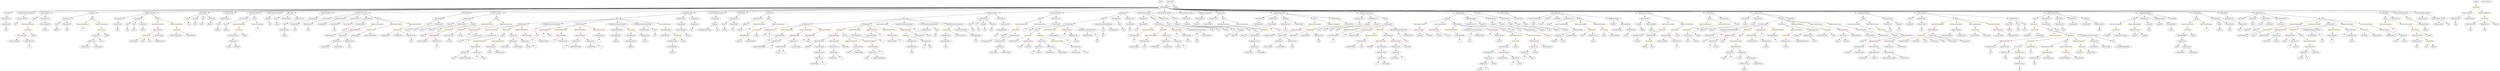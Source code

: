 strict digraph {
	graph [bb="0,0,27060,900"];
	node [label="\N"];
	Enter	[height=0.5,
		pos="12536,882",
		width=0.83628];
	IndexAccess_Unnamed_1	[color=black,
		height=0.5,
		label=IndexAccess,
		pos="18263,450",
		width=1.6402];
	Identifier_owner_1	[color=black,
		height=0.5,
		label=owner,
		pos="18259,378",
		width=0.93331];
	IndexAccess_Unnamed_1 -> Identifier_owner_1	[pos="e,18260,396.1 18262,431.7 18262,424.41 18261,415.73 18261,407.54"];
	Identifier_isOwner_1	[color=black,
		height=0.5,
		label=isOwner,
		pos="18352,378",
		width=1.1551];
	IndexAccess_Unnamed_1 -> Identifier_isOwner_1	[pos="e,18333,394.19 18284,432.76 18296,423.4 18311,411.5 18324,401.28"];
	BinaryOperation_Unnamed_35	[color=brown,
		height=0.5,
		label=BinaryOperation,
		pos="14002,522",
		width=1.9867];
	BooleanLiteral_Unnamed_6	[color=black,
		height=0.5,
		label=BooleanLiteral,
		pos="13678,450",
		width=1.7788];
	BinaryOperation_Unnamed_35 -> BooleanLiteral_Unnamed_6	[pos="e,13726,462.3 13948,509.71 13880,495.44 13770,472.22 13751,468 13746,466.98 13742,465.92 13737,464.84"];
	IndexAccess_Unnamed_24	[color=black,
		height=0.5,
		label=IndexAccess,
		pos="13819,450",
		width=1.6402];
	BinaryOperation_Unnamed_35 -> IndexAccess_Unnamed_24	[pos="e,13855,464.65 13964,506.5 13935,495.5 13896,480.33 13865,468.63"];
	ElementaryTypeName_bool_1	[color=black,
		height=0.5,
		label=bool,
		pos="13115,522",
		width=0.76697];
	FunctionCall_Unnamed_28	[color=orange,
		height=0.5,
		label=FunctionCall,
		pos="21846,306",
		width=1.6125];
	MemberAccess_Unnamed_31	[color=black,
		height=0.5,
		label=MemberAccess,
		pos="21697,234",
		width=1.9174];
	FunctionCall_Unnamed_28 -> MemberAccess_Unnamed_31	[pos="e,21730,250.33 21815,290.5 21793,280.28 21764,266.45 21740,255.16"];
	MemberAccess_Unnamed_28	[color=black,
		height=0.5,
		label=MemberAccess,
		pos="21853,234",
		width=1.9174];
	FunctionCall_Unnamed_28 -> MemberAccess_Unnamed_28	[pos="e,21851,252.1 21848,287.7 21849,280.41 21849,271.73 21850,263.54"];
	Identifier_i_19	[color=black,
		height=0.5,
		label=i,
		pos="14497,450",
		width=0.75];
	BinaryOperation_Unnamed_59	[color=brown,
		height=0.5,
		label=BinaryOperation,
		pos="6024,450",
		width=1.9867];
	Identifier_i_28	[color=black,
		height=0.5,
		label=i,
		pos="5946,378",
		width=0.75];
	BinaryOperation_Unnamed_59 -> Identifier_i_28	[pos="e,5961.8,393.11 6005.6,432.41 5994.9,422.87 5981.5,410.79 5970,400.53"];
	NumberLiteral_Unnamed_26	[color=black,
		height=0.5,
		label=NumberLiteral,
		pos="6055,378",
		width=1.765];
	BinaryOperation_Unnamed_59 -> NumberLiteral_Unnamed_26	[pos="e,6047.5,396.1 6031.7,431.7 6035.1,424.07 6039.1,414.92 6042.9,406.4"];
	Identifier_i_11	[color=black,
		height=0.5,
		label=i,
		pos="24717,306",
		width=0.75];
	FunctionCall_Unnamed_25	[color=orange,
		height=0.5,
		label=FunctionCall,
		pos="4928,522",
		width=1.6125];
	MemberAccess_Unnamed_26	[color=black,
		height=0.5,
		label=MemberAccess,
		pos="4778,450",
		width=1.9174];
	FunctionCall_Unnamed_25 -> MemberAccess_Unnamed_26	[pos="e,4810.6,466.21 4897,506.5 4875,496.24 4845.2,482.36 4821,471.05"];
	Identifier_amount	[color=black,
		height=0.5,
		label=amount,
		pos="4903,450",
		width=1.0581];
	FunctionCall_Unnamed_25 -> Identifier_amount	[pos="e,4909.2,468.1 4921.9,503.7 4919.2,496.15 4915.9,487.12 4912.9,478.68"];
	ElementaryTypeName_uint_39	[color=black,
		height=0.5,
		label=uint,
		pos="15172,378",
		width=0.75];
	UnaryOperation_Unnamed_11	[color=black,
		height=0.5,
		label=UnaryOperation,
		pos="5257,450",
		width=1.9452];
	Identifier_i_25	[color=black,
		height=0.5,
		label=i,
		pos="4994,378",
		width=0.75];
	UnaryOperation_Unnamed_11 -> Identifier_i_25	[pos="e,5015.1,389.83 5205.3,437.54 5143.6,423.75 5046.5,401.73 5030,396 5028.5,395.46 5026.9,394.87 5025.3,394.25"];
	IfStatement_Unnamed_11	[color=orange,
		height=0.5,
		label=IfStatement,
		pos="9001,522",
		width=1.4739];
	BinaryOperation_Unnamed_64	[color=brown,
		height=0.5,
		label=BinaryOperation,
		pos="8912,450",
		width=1.9867];
	IfStatement_Unnamed_11 -> BinaryOperation_Unnamed_64	[pos="e,8933.1,467.55 8980.9,505.12 8969.4,496.09 8954.8,484.62 8942,474.57"];
	Block_Unnamed_36	[color=black,
		height=0.5,
		label=Block,
		pos="9034,450",
		width=0.90558];
	IfStatement_Unnamed_11 -> Block_Unnamed_36	[pos="e,9026.1,467.79 9009,504.05 9012.7,496.23 9017.2,486.75 9021.3,477.98"];
	Identifier_destination	[color=black,
		height=0.5,
		label=destination,
		pos="1417,378",
		width=1.4046];
	Identifier_i_17	[color=black,
		height=0.5,
		label=i,
		pos="12190,378",
		width=0.75];
	Identifier_require_2	[color=black,
		height=0.5,
		label=require,
		pos="18376,450",
		width=1.0026];
	VariableDeclaration_i_6	[color=black,
		height=0.5,
		label=i,
		pos="5707,522",
		width=0.75];
	ElementaryTypeName_uint_42	[color=black,
		height=0.5,
		label=uint,
		pos="5754,450",
		width=0.75];
	VariableDeclaration_i_6 -> ElementaryTypeName_uint_42	[pos="e,5743.4,466.82 5717.7,505.12 5723.4,496.61 5730.6,485.94 5737,476.32"];
	Identifier_receiver	[color=black,
		height=0.5,
		label=receiver,
		pos="4778,378",
		width=1.0996];
	ElementaryTypeName_uint_48	[color=black,
		height=0.5,
		label=uint,
		pos="10030,450",
		width=0.75];
	VariableDeclaration_transactionId_4	[color=black,
		height=0.5,
		label=transactionId,
		pos="3164,594",
		width=1.6402];
	ElementaryTypeName_uint_4	[color=black,
		height=0.5,
		label=uint,
		pos="3169,522",
		width=0.75];
	VariableDeclaration_transactionId_4 -> ElementaryTypeName_uint_4	[pos="e,3167.8,540.1 3165.3,575.7 3165.8,568.41 3166.4,559.73 3167,551.54"];
	ParameterList_Unnamed_13	[color=black,
		height=0.5,
		label=ParameterList,
		pos="716.05,666",
		width=1.7095];
	Parameter_owner_2	[color=black,
		height=0.5,
		label=owner,
		pos="605.05,594",
		width=0.93331];
	ParameterList_Unnamed_13 -> Parameter_owner_2	[pos="e,626.04,608.24 690.86,649.12 674.5,638.8 653.07,625.28 635.71,614.34"];
	Parameter_transactionId_1	[color=black,
		height=0.5,
		label=transactionId,
		pos="716.05,594",
		width=1.6402];
	ParameterList_Unnamed_13 -> Parameter_transactionId_1	[pos="e,716.05,612.1 716.05,647.7 716.05,640.41 716.05,631.73 716.05,623.54"];
	ExpressionStatement_Unnamed_66	[color=orange,
		height=0.5,
		label=ExpressionStatement,
		pos="18021,594",
		width=2.458];
	FunctionCall_Unnamed_35	[color=orange,
		height=0.5,
		label=FunctionCall,
		pos="17959,522",
		width=1.6125];
	ExpressionStatement_Unnamed_66 -> FunctionCall_Unnamed_35	[pos="e,17974,539.79 18006,576.05 17999,567.71 17990,557.49 17981,548.25"];
	BinaryOperation_Unnamed_21	[color=brown,
		height=0.5,
		label=BinaryOperation,
		pos="18964,450",
		width=1.9867];
	NumberLiteral_Unnamed_11	[color=black,
		height=0.5,
		label=NumberLiteral,
		pos="18964,378",
		width=1.765];
	BinaryOperation_Unnamed_21 -> NumberLiteral_Unnamed_11	[pos="e,18964,396.1 18964,431.7 18964,424.41 18964,415.73 18964,407.54"];
	MemberAccess_Unnamed_10	[color=black,
		height=0.5,
		label=MemberAccess,
		pos="19115,378",
		width=1.9174];
	BinaryOperation_Unnamed_21 -> MemberAccess_Unnamed_10	[pos="e,19082,394.21 18997,433.64 19019,423.44 19048,409.94 19072,398.92"];
	Identifier_i_1	[color=black,
		height=0.5,
		label=i,
		pos="15760,378",
		width=0.75];
	FunctionCall_Unnamed_17	[color=orange,
		height=0.5,
		label=FunctionCall,
		pos="25558,522",
		width=1.6125];
	Identifier_newOwner_2	[color=black,
		height=0.5,
		label=newOwner,
		pos="25558,450",
		width=1.4046];
	FunctionCall_Unnamed_17 -> Identifier_newOwner_2	[pos="e,25558,468.1 25558,503.7 25558,496.41 25558,487.73 25558,479.54"];
	Identifier_OwnerAddition_1	[color=black,
		height=0.5,
		label=OwnerAddition,
		pos="25695,450",
		width=1.8897];
	FunctionCall_Unnamed_17 -> Identifier_OwnerAddition_1	[pos="e,25665,466.55 25587,506.15 25607,496.15 25633,482.82 25654,471.77"];
	ExpressionStatement_Unnamed_50	[color=orange,
		height=0.5,
		label=ExpressionStatement,
		pos="22254,450",
		width=2.458];
	BinaryOperation_Unnamed_37	[color=brown,
		height=0.5,
		label=BinaryOperation,
		pos="21706,378",
		width=1.9867];
	ExpressionStatement_Unnamed_50 -> BinaryOperation_Unnamed_37	[pos="e,21771,385.57 22190,437.3 22178,435.42 22167,433.58 22156,432 22025,412.98 21873,396.11 21783,386.75"];
	Parameter_from	[color=black,
		height=0.5,
		label=from,
		pos="10416,594",
		width=0.7947];
	ElementaryTypeName_uint_43	[color=black,
		height=0.5,
		label=uint,
		pos="10433,522",
		width=0.75];
	Parameter_from -> ElementaryTypeName_uint_43	[pos="e,10429,540.1 10420,575.7 10422,568.32 10424,559.52 10426,551.25"];
	IfStatement_Unnamed_3	[color=orange,
		height=0.5,
		label=IfStatement,
		pos="24797,522",
		width=1.4739];
	BinaryOperation_Unnamed_28	[color=brown,
		height=0.5,
		label=BinaryOperation,
		pos="24731,450",
		width=1.9867];
	IfStatement_Unnamed_3 -> BinaryOperation_Unnamed_28	[pos="e,24747,467.96 24781,504.41 24773,495.99 24764,485.58 24755,476.2"];
	Block_Unnamed_16	[color=black,
		height=0.5,
		label=Block,
		pos="24853,450",
		width=0.90558];
	IfStatement_Unnamed_3 -> Block_Unnamed_16	[pos="e,24840,466.99 24810,504.41 24817,495.92 24826,485.41 24833,475.96"];
	Identifier_i_24	[color=black,
		height=0.5,
		label=i,
		pos="4986,450",
		width=0.75];
	ElementaryTypeName_address_1	[color=black,
		height=0.5,
		label=address,
		pos="4339,522",
		width=1.0996];
	Identifier_value	[color=black,
		height=0.5,
		label=value,
		pos="1515,378",
		width=0.82242];
	ModifierInvocation_notNull_1	[color=black,
		height=0.5,
		label=notNull,
		pos="20709,666",
		width=1.0442];
	Identifier_destination_2	[color=black,
		height=0.5,
		label=destination,
		pos="20704,594",
		width=1.4046];
	ModifierInvocation_notNull_1 -> Identifier_destination_2	[pos="e,20705,612.1 20708,647.7 20707,640.41 20707,631.73 20706,623.54"];
	BooleanLiteral_Unnamed_5	[color=black,
		height=0.5,
		label=BooleanLiteral,
		pos="3489,450",
		width=1.7788];
	ParameterList_Unnamed_25	[color=black,
		height=0.5,
		label=ParameterList,
		pos="1312,666",
		width=1.7095];
	Parameter_transactionId_4	[color=black,
		height=0.5,
		label=transactionId,
		pos="1243,594",
		width=1.6402];
	ParameterList_Unnamed_25 -> Parameter_transactionId_4	[pos="e,1259.3,611.47 1295.7,648.41 1287.2,639.78 1276.6,629.06 1267.2,619.5"];
	Parameter_transactionId_7	[color=black,
		height=0.5,
		label=transactionId,
		pos="22141,594",
		width=1.6402];
	ElementaryTypeName_uint_29	[color=black,
		height=0.5,
		label=uint,
		pos="22274,522",
		width=0.75];
	Parameter_transactionId_7 -> ElementaryTypeName_uint_29	[pos="e,22253,533.88 22170,577.98 22191,566.54 22221,550.81 22243,539.1"];
	Block_Unnamed_9	[color=black,
		height=0.5,
		label=Block,
		pos="26804,882",
		width=0.90558];
	IfStatement_Unnamed	[color=orange,
		height=0.5,
		label=IfStatement,
		pos="26804,810",
		width=1.4739];
	Block_Unnamed_9 -> IfStatement_Unnamed	[pos="e,26804,828.1 26804,863.7 26804,856.41 26804,847.73 26804,839.54"];
	IndexAccess_Unnamed_47	[color=black,
		height=0.5,
		label=IndexAccess,
		pos="8284,378",
		width=1.6402];
	Identifier_transactionIdsTemp_1	[color=black,
		height=0.5,
		label=transactionIdsTemp,
		pos="8107,306",
		width=2.361];
	IndexAccess_Unnamed_47 -> Identifier_transactionIdsTemp_1	[pos="e,8145.9,322.38 8249.1,363.17 8222.6,352.7 8185.9,338.19 8156.4,326.53"];
	Identifier_i_43	[color=black,
		height=0.5,
		label=i,
		pos="8237,306",
		width=0.75];
	IndexAccess_Unnamed_47 -> Identifier_i_43	[pos="e,8247.7,322.83 8272.7,360.05 8267.1,351.73 8260.2,341.54 8254,332.32"];
	Identifier_require_10	[color=black,
		height=0.5,
		label=require,
		pos="4493,450",
		width=1.0026];
	Identifier_i_41	[color=black,
		height=0.5,
		label=i,
		pos="8180,378",
		width=0.75];
	ElementaryTypeName_uint_40	[color=black,
		height=0.5,
		label=uint,
		pos="7396,522",
		width=0.75];
	EventDefinition_Execution	[color=black,
		height=0.5,
		label=Execution,
		pos="82.048,738",
		width=1.3214];
	ParameterList_Unnamed_3	[color=black,
		height=0.5,
		label=ParameterList,
		pos="63.048,666",
		width=1.7095];
	EventDefinition_Execution -> ParameterList_Unnamed_3	[pos="e,67.69,684.1 77.351,719.7 75.326,712.24 72.907,703.32 70.638,694.97"];
	Identifier_confirmations_4	[color=black,
		height=0.5,
		label=confirmations,
		pos="11279,234",
		width=1.7095];
	UserDefinedTypeName_Unnamed	[color=black,
		height=0.5,
		label=UserDefinedTypeName,
		pos="7539,522",
		width=2.7214];
	BinaryOperation_Unnamed_68	[color=brown,
		height=0.5,
		label=BinaryOperation,
		pos="9187,306",
		width=1.9867];
	Identifier_count_9	[color=black,
		height=0.5,
		label=count,
		pos="9079,234",
		width=0.87786];
	BinaryOperation_Unnamed_68 -> Identifier_count_9	[pos="e,9099.3,248.1 9162,288.76 9146.1,278.43 9125.3,265.01 9108.6,254.15"];
	NumberLiteral_Unnamed_29	[color=black,
		height=0.5,
		label=NumberLiteral,
		pos="9192,234",
		width=1.765];
	BinaryOperation_Unnamed_68 -> NumberLiteral_Unnamed_29	[pos="e,9190.8,252.1 9188.3,287.7 9188.8,280.41 9189.4,271.73 9190,263.54"];
	VariableDeclaration_count	[color=black,
		height=0.5,
		label=count,
		pos="11866,522",
		width=0.87786];
	ElementaryTypeName_uint_31	[color=black,
		height=0.5,
		label=uint,
		pos="11878,450",
		width=0.75];
	VariableDeclaration_count -> ElementaryTypeName_uint_31	[pos="e,11875,468.1 11869,503.7 11870,496.32 11872,487.52 11873,479.25"];
	StateVariableDeclaration_Unnamed_6	[color=black,
		height=0.5,
		label=StateVariableDeclaration,
		pos="271.05,738",
		width=2.8184];
	VariableDeclaration_transactionCount	[color=black,
		height=0.5,
		label=transactionCount,
		pos="231.05,666",
		width=2.056];
	StateVariableDeclaration_Unnamed_6 -> VariableDeclaration_transactionCount	[pos="e,240.82,684.1 261.16,719.7 256.7,711.9 251.34,702.51 246.38,693.83"];
	FunctionDefinition_bug_txorigin16	[color=black,
		height=0.5,
		label=bug_txorigin16,
		pos="478.05,738",
		width=1.8481];
	Block_Unnamed_29	[color=black,
		height=0.5,
		label=Block,
		pos="363.05,666",
		width=0.90558];
	FunctionDefinition_bug_txorigin16 -> Block_Unnamed_29	[pos="e,384.42,680.01 451.95,721.12 434.81,710.68 412.3,696.98 394.21,685.97"];
	ParameterList_Unnamed_36	[color=black,
		height=0.5,
		label=ParameterList,
		pos="478.05,666",
		width=1.7095];
	FunctionDefinition_bug_txorigin16 -> ParameterList_Unnamed_36	[pos="e,478.05,684.1 478.05,719.7 478.05,712.41 478.05,703.73 478.05,695.54"];
	ModifierInvocation_ownerDoesNotExist	[color=black,
		height=0.5,
		label=ownerDoesNotExist,
		pos="16591,666",
		width=2.3748];
	Identifier_owner_7	[color=black,
		height=0.5,
		label=owner,
		pos="16591,594",
		width=0.93331];
	ModifierInvocation_ownerDoesNotExist -> Identifier_owner_7	[pos="e,16591,612.1 16591,647.7 16591,640.41 16591,631.73 16591,623.54"];
	ExpressionStatement_Unnamed_19	[color=orange,
		height=0.5,
		label=ExpressionStatement,
		pos="15664,522",
		width=2.458];
	UnaryOperation_Unnamed_3	[color=black,
		height=0.5,
		label=UnaryOperation,
		pos="15760,450",
		width=1.9452];
	ExpressionStatement_Unnamed_19 -> UnaryOperation_Unnamed_3	[pos="e,15737,467.47 15687,504.41 15699,495.34 15715,483.97 15728,474.06"];
	MemberAccess_Unnamed_46	[color=black,
		height=0.5,
		label=MemberAccess,
		pos="8766,234",
		width=1.9174];
	IndexAccess_Unnamed_43	[color=black,
		height=0.5,
		label=IndexAccess,
		pos="8766,162",
		width=1.6402];
	MemberAccess_Unnamed_46 -> IndexAccess_Unnamed_43	[pos="e,8766,180.1 8766,215.7 8766,208.41 8766,199.73 8766,191.54"];
	Identifier_required_2	[color=black,
		height=0.5,
		label=required,
		pos="19459,450",
		width=1.1412];
	ParameterList_Unnamed_34	[color=black,
		height=0.5,
		label=ParameterList,
		pos="12343,666",
		width=1.7095];
	Parameter_transactionId_10	[color=black,
		height=0.5,
		label=transactionId,
		pos="12329,594",
		width=1.6402];
	ParameterList_Unnamed_34 -> Parameter_transactionId_10	[pos="e,12332,612.1 12340,647.7 12338,640.32 12336,631.52 12335,623.25"];
	FunctionCall_Unnamed_22	[color=orange,
		height=0.5,
		label=FunctionCall,
		pos="3928,522",
		width=1.6125];
	Identifier_transactionId_8	[color=black,
		height=0.5,
		label=transactionId,
		pos="3766,450",
		width=1.6402];
	FunctionCall_Unnamed_22 -> Identifier_transactionId_8	[pos="e,3799.1,465.26 3895.3,506.83 3870.5,496.15 3836.4,481.39 3809.4,469.73"];
	Identifier_executeTransaction	[color=black,
		height=0.5,
		label=executeTransaction,
		pos="3926,450",
		width=2.2917];
	FunctionCall_Unnamed_22 -> Identifier_executeTransaction	[pos="e,3926.5,468.1 3927.6,503.7 3927.3,496.41 3927.1,487.73 3926.9,479.54"];
	ExpressionStatement_Unnamed_6	[color=orange,
		height=0.5,
		label=ExpressionStatement,
		pos="10982,594",
		width=2.458];
	FunctionCall_Unnamed_4	[color=orange,
		height=0.5,
		label=FunctionCall,
		pos="10918,522",
		width=1.6125];
	ExpressionStatement_Unnamed_6 -> FunctionCall_Unnamed_4	[pos="e,10933,539.79 10967,576.05 10959,567.71 10950,557.49 10941,548.25"];
	Identifier_i_10	[color=black,
		height=0.5,
		label=i,
		pos="25191,378",
		width=0.75];
	Identifier_ExecutionFailure	[color=black,
		height=0.5,
		label=ExecutionFailure,
		pos="22342,162",
		width=2.0145];
	Identifier_i_23	[color=black,
		height=0.5,
		label=i,
		pos="5728,378",
		width=0.75];
	VariableDeclaration_sender	[color=black,
		height=0.5,
		label=sender,
		pos="7754,594",
		width=0.97489];
	ElementaryTypeName_address	[color=black,
		height=0.5,
		label=address,
		pos="7767,522",
		width=1.0996];
	VariableDeclaration_sender -> ElementaryTypeName_address	[pos="e,7763.9,540.1 7757.3,575.7 7758.6,568.32 7760.3,559.52 7761.8,551.25"];
	BinaryOperation_Unnamed_8	[color=brown,
		height=0.5,
		label=BinaryOperation,
		pos="20153,306",
		width=1.9867];
	Identifier__required_1	[color=black,
		height=0.5,
		label=_required,
		pos="20029,234",
		width=1.2798];
	BinaryOperation_Unnamed_8 -> Identifier__required_1	[pos="e,20055,249.39 20125,289.12 20107,278.99 20084,265.8 20064,254.97"];
	NumberLiteral_Unnamed_4	[color=black,
		height=0.5,
		label=NumberLiteral,
		pos="20157,234",
		width=1.765];
	BinaryOperation_Unnamed_8 -> NumberLiteral_Unnamed_4	[pos="e,20156,252.1 20154,287.7 20154,280.41 20155,271.73 20155,263.54"];
	Identifier_i_5	[color=black,
		height=0.5,
		label=i,
		pos="19081,450",
		width=0.75];
	IndexAccess_Unnamed_19	[color=black,
		height=0.5,
		label=IndexAccess,
		pos="24883,234",
		width=1.6402];
	Identifier_owners_13	[color=black,
		height=0.5,
		label=owners,
		pos="24841,162",
		width=1.0442];
	IndexAccess_Unnamed_19 -> Identifier_owners_13	[pos="e,24851,179.79 24873,216.05 24868,208.06 24862,198.33 24857,189.4"];
	Identifier_i_12	[color=black,
		height=0.5,
		label=i,
		pos="24924,162",
		width=0.75];
	IndexAccess_Unnamed_19 -> Identifier_i_12	[pos="e,24914,179.31 24893,216.05 24898,207.94 24904,198.04 24909,189.01"];
	Identifier_txn_1	[color=black,
		height=0.5,
		label=txn,
		pos="21853,18",
		width=0.75];
	BinaryOperation_Unnamed_10	[color=brown,
		height=0.5,
		label=BinaryOperation,
		pos="26715,738",
		width=1.9867];
	MemberAccess_Unnamed_3	[color=black,
		height=0.5,
		label=MemberAccess,
		pos="26583,666",
		width=1.9174];
	BinaryOperation_Unnamed_10 -> MemberAccess_Unnamed_3	[pos="e,26613,682.66 26685,721.29 26667,711.47 26643,698.71 26623,688.03"];
	NumberLiteral_Unnamed_6	[color=black,
		height=0.5,
		label=NumberLiteral,
		pos="26734,666",
		width=1.765];
	BinaryOperation_Unnamed_10 -> NumberLiteral_Unnamed_6	[pos="e,26729,684.1 26720,719.7 26722,712.24 26724,703.32 26726,694.97"];
	ElementaryTypeName_address_23	[color=black,
		height=0.5,
		label=address,
		pos="21746,522",
		width=1.0996];
	MemberAccess_Unnamed_26 -> Identifier_receiver	[pos="e,4778,396.1 4778,431.7 4778,424.41 4778,415.73 4778,407.54"];
	Block_Unnamed_3	[color=black,
		height=0.5,
		label=Block,
		pos="11177,666",
		width=0.90558];
	Block_Unnamed_3 -> ExpressionStatement_Unnamed_6	[pos="e,11024,610.24 11150,655.41 11121,644.81 11073,627.47 11035,614.08"];
	ExpressionStatement_Unnamed_7	[color=orange,
		height=0.5,
		label=ExpressionStatement,
		pos="11177,594",
		width=2.458];
	Block_Unnamed_3 -> ExpressionStatement_Unnamed_7	[pos="e,11177,612.1 11177,647.7 11177,640.41 11177,631.73 11177,623.54"];
	ElementaryTypeName_uint_8	[color=black,
		height=0.5,
		label=uint,
		pos="7682,522",
		width=0.75];
	BinaryOperation_Unnamed_72	[color=brown,
		height=0.5,
		label=BinaryOperation,
		pos="8273,522",
		width=1.9867];
	Identifier_to_1	[color=black,
		height=0.5,
		label=to,
		pos="8204,450",
		width=0.75];
	BinaryOperation_Unnamed_72 -> Identifier_to_1	[pos="e,8218.3,465.42 8256.3,504.05 8247.2,494.82 8235.9,483.29 8226.1,473.33"];
	Identifier_i_40	[color=black,
		height=0.5,
		label=i,
		pos="8276,450",
		width=0.75];
	BinaryOperation_Unnamed_72 -> Identifier_i_40	[pos="e,8275.3,468.1 8273.8,503.7 8274.1,496.41 8274.5,487.73 8274.8,479.54"];
	ModifierInvocation_notNull	[color=black,
		height=0.5,
		label=notNull,
		pos="16732,666",
		width=1.0442];
	Identifier_owner_8	[color=black,
		height=0.5,
		label=owner,
		pos="16676,594",
		width=0.93331];
	ModifierInvocation_notNull -> Identifier_owner_8	[pos="e,16689,610.67 16719,648.76 16712,640.07 16703,629.19 16696,619.49"];
	Identifier___3	[color=black,
		height=0.5,
		label=_,
		pos="11021,522",
		width=0.75];
	Identifier_transactions	[color=black,
		height=0.5,
		label=transactions,
		pos="10673,234",
		width=1.5293];
	ParameterList_Unnamed_2	[color=black,
		height=0.5,
		label=ParameterList,
		pos="24102,666",
		width=1.7095];
	VariableDeclaration_transactionId_2	[color=black,
		height=0.5,
		label=transactionId,
		pos="24240,594",
		width=1.6402];
	ParameterList_Unnamed_2 -> VariableDeclaration_transactionId_2	[pos="e,24211,609.92 24132,649.81 24152,639.65 24179,626.17 24200,615.12"];
	ElementaryTypeName_uint_6	[color=black,
		height=0.5,
		label=uint,
		pos="13463,522",
		width=0.75];
	ModifierInvocation_ownerExists_3	[color=black,
		height=0.5,
		label=ownerExists,
		pos="13598,666",
		width=1.5571];
	MemberAccess_Unnamed_23	[color=black,
		height=0.5,
		label=MemberAccess,
		pos="13585,594",
		width=1.9174];
	ModifierInvocation_ownerExists_3 -> MemberAccess_Unnamed_23	[pos="e,13588,612.1 13595,647.7 13593,640.32 13592,631.52 13590,623.25"];
	NumberLiteral_Unnamed_27	[color=black,
		height=0.5,
		label=NumberLiteral,
		pos="9921,522",
		width=1.765];
	Identifier_transactionId_10	[color=black,
		height=0.5,
		label=transactionId,
		pos="3728,594",
		width=1.6402];
	Identifier_transactionId_22	[color=black,
		height=0.5,
		label=transactionId,
		pos="21654,450",
		width=1.6402];
	Identifier_owner_txorigin6	[color=black,
		height=0.5,
		label=owner_txorigin6,
		pos="17980,378",
		width=1.9729];
	BinaryOperation_Unnamed_14	[color=brown,
		height=0.5,
		label=BinaryOperation,
		pos="16578,378",
		width=1.9867];
	IndexAccess_Unnamed_11	[color=black,
		height=0.5,
		label=IndexAccess,
		pos="16541,306",
		width=1.6402];
	BinaryOperation_Unnamed_14 -> IndexAccess_Unnamed_11	[pos="e,16550,324.1 16569,359.7 16565,351.98 16560,342.71 16555,334.11"];
	BooleanLiteral_Unnamed	[color=black,
		height=0.5,
		label=BooleanLiteral,
		pos="16682,306",
		width=1.7788];
	BinaryOperation_Unnamed_14 -> BooleanLiteral_Unnamed	[pos="e,16658,323.15 16602,360.76 16616,351.49 16633,339.71 16649,329.55"];
	Identifier_owner_6	[color=black,
		height=0.5,
		label=owner,
		pos="17340,450",
		width=0.93331];
	Identifier__required_6	[color=black,
		height=0.5,
		label=_required,
		pos="23349,594",
		width=1.2798];
	ModifierDefinition_confirmed	[color=black,
		height=0.5,
		label=confirmed,
		pos="979.05,738",
		width=1.3491];
	ModifierDefinition_confirmed -> ParameterList_Unnamed_13	[pos="e,760.39,678.8 940.52,726.75 895.95,714.88 822.21,695.26 771.48,681.76"];
	Block_Unnamed_4	[color=black,
		height=0.5,
		label=Block,
		pos="979.05,666",
		width=0.90558];
	ModifierDefinition_confirmed -> Block_Unnamed_4	[pos="e,979.05,684.1 979.05,719.7 979.05,712.41 979.05,703.73 979.05,695.54"];
	ParameterList_Unnamed_33	[color=black,
		height=0.5,
		label=ParameterList,
		pos="20832,666",
		width=1.7095];
	Parameter_transactionId_9	[color=black,
		height=0.5,
		label=transactionId,
		pos="20832,594",
		width=1.6402];
	ParameterList_Unnamed_33 -> Parameter_transactionId_9	[pos="e,20832,612.1 20832,647.7 20832,640.41 20832,631.73 20832,623.54"];
	Parameter_pending	[color=black,
		height=0.5,
		label=pending,
		pos="14749,594",
		width=1.1135];
	ElementaryTypeName_bool_4	[color=black,
		height=0.5,
		label=bool,
		pos="14398,522",
		width=0.76697];
	Parameter_pending -> ElementaryTypeName_bool_4	[pos="e,14419,534.18 14719,581.61 14713,579.51 14706,577.5 14700,576 14584,548.31 14548,573.87 14434,540 14432,539.53 14431,539.01 14429,\
538.44"];
	ExpressionStatement_Unnamed_63	[color=orange,
		height=0.5,
		label=ExpressionStatement,
		pos="14605,522",
		width=2.458];
	UnaryOperation_Unnamed_9	[color=black,
		height=0.5,
		label=UnaryOperation,
		pos="14382,450",
		width=1.9452];
	ExpressionStatement_Unnamed_63 -> UnaryOperation_Unnamed_9	[pos="e,14425,464.59 14558,506.33 14523,495.12 14473,479.67 14436,467.94"];
	MemberAccess_Unnamed_7	[color=black,
		height=0.5,
		label=MemberAccess,
		pos="15896,594",
		width=1.9174];
	Identifier__owners_5	[color=black,
		height=0.5,
		label=_owners,
		pos="16314,522",
		width=1.1828];
	MemberAccess_Unnamed_7 -> Identifier__owners_5	[pos="e,16283,534.51 15946,581.35 15955,579.42 15965,577.54 15974,576 16102,554.2 16137,568.61 16263,540 16266,539.34 16269,538.57 16272,\
537.74"];
	Identifier_confirmations_1	[color=black,
		height=0.5,
		label=confirmations,
		pos="23582,234",
		width=1.7095];
	NumberLiteral_Unnamed_1	[color=black,
		height=0.5,
		label=NumberLiteral,
		pos="26198,666",
		width=1.765];
	VariableDeclaration_value_1	[color=black,
		height=0.5,
		label=value,
		pos="1988,666",
		width=0.82242];
	ElementaryTypeName_uint_12	[color=black,
		height=0.5,
		label=uint,
		pos="2006,594",
		width=0.75];
	VariableDeclaration_value_1 -> ElementaryTypeName_uint_12	[pos="e,2001.7,611.79 1992.4,648.05 1994.4,640.49 1996.7,631.37 1998.9,622.85"];
	Identifier_msg	[color=black,
		height=0.5,
		label=msg,
		pos="26130,306",
		width=0.75];
	FunctionDefinition_submitTransaction	[color=black,
		height=0.5,
		label=submitTransaction,
		pos="1599,738",
		width=2.2085];
	FunctionDefinition_submitTransaction -> ParameterList_Unnamed_25	[pos="e,1358.2,678.26 1546.4,724.16 1496.2,711.92 1420.8,693.52 1369.2,680.93"];
	ParameterList_Unnamed_24	[color=black,
		height=0.5,
		label=ParameterList,
		pos="1473,666",
		width=1.7095];
	FunctionDefinition_submitTransaction -> ParameterList_Unnamed_24	[pos="e,1501,682.5 1570.1,720.94 1552.5,711.16 1529.8,698.54 1510.8,687.98"];
	Block_Unnamed_18	[color=black,
		height=0.5,
		label=Block,
		pos="1678,666",
		width=0.90558];
	FunctionDefinition_submitTransaction -> Block_Unnamed_18	[pos="e,1661.2,681.89 1618.2,720.05 1628.5,710.86 1641.5,699.38 1652.7,689.45"];
	ForStatement_Unnamed_3	[color=black,
		height=0.5,
		label=ForStatement,
		pos="11488,594",
		width=1.6818];
	Block_Unnamed_26	[color=black,
		height=0.5,
		label=Block,
		pos="11171,522",
		width=0.90558];
	ForStatement_Unnamed_3 -> Block_Unnamed_26	[pos="e,11196,534.1 11441,582.29 11431,580.14 11421,577.94 11411,576 11323,558.36 11299,564.91 11213,540 11211,539.39 11209,538.72 11207,\
537.99"];
	ExpressionStatement_Unnamed_54	[color=orange,
		height=0.5,
		label=ExpressionStatement,
		pos="11310,522",
		width=2.458];
	ForStatement_Unnamed_3 -> ExpressionStatement_Unnamed_54	[pos="e,11350,538.56 11452,579 11426,568.59 11389,554.24 11360,542.68"];
	BinaryOperation_Unnamed_39	[color=brown,
		height=0.5,
		label=BinaryOperation,
		pos="11488,522",
		width=1.9867];
	ForStatement_Unnamed_3 -> BinaryOperation_Unnamed_39	[pos="e,11488,540.1 11488,575.7 11488,568.41 11488,559.73 11488,551.54"];
	VariableDeclarationStatement_Unnamed_5	[color=black,
		height=0.5,
		label=VariableDeclarationStatement,
		pos="11697,522",
		width=3.3174];
	ForStatement_Unnamed_3 -> VariableDeclarationStatement_Unnamed_5	[pos="e,11650,538.88 11527,580 11558,569.46 11603,554.46 11639,542.49"];
	IndexAccess_Unnamed_29	[color=black,
		height=0.5,
		label=IndexAccess,
		pos="11162,306",
		width=1.6402];
	Identifier_i_15	[color=black,
		height=0.5,
		label=i,
		pos="11079,234",
		width=0.75];
	IndexAccess_Unnamed_29 -> Identifier_i_15	[pos="e,11095,248.79 11143,288.76 11131,279.01 11116,266.51 11104,256.01"];
	Identifier_owners_16	[color=black,
		height=0.5,
		label=owners,
		pos="11162,234",
		width=1.0442];
	IndexAccess_Unnamed_29 -> Identifier_owners_16	[pos="e,11162,252.1 11162,287.7 11162,280.41 11162,271.73 11162,263.54"];
	NumberLiteral_Unnamed	[color=black,
		height=0.5,
		label=NumberLiteral,
		pos="26371,594",
		width=1.765];
	VariableDeclaration_executed	[color=black,
		height=0.5,
		label=executed,
		pos="2079,666",
		width=1.2105];
	ElementaryTypeName_bool_2	[color=black,
		height=0.5,
		label=bool,
		pos="2079,594",
		width=0.76697];
	VariableDeclaration_executed -> ElementaryTypeName_bool_2	[pos="e,2079,612.1 2079,647.7 2079,640.41 2079,631.73 2079,623.54"];
	IfStatement_Unnamed_7	[color=orange,
		height=0.5,
		label=IfStatement,
		pos="11047,450",
		width=1.4739];
	BooleanLiteral_Unnamed_9	[color=black,
		height=0.5,
		label=BooleanLiteral,
		pos="10890,378",
		width=1.7788];
	IfStatement_Unnamed_7 -> BooleanLiteral_Unnamed_9	[pos="e,10923,393.77 11016,435.17 10992,424.66 10960,410.08 10934,398.41"];
	BinaryOperation_Unnamed_41	[color=brown,
		height=0.5,
		label=BinaryOperation,
		pos="11044,378",
		width=1.9867];
	IfStatement_Unnamed_7 -> BinaryOperation_Unnamed_41	[pos="e,11045,396.1 11046,431.7 11046,424.41 11046,415.73 11045,407.54"];
	VariableDeclaration_i_5	[color=black,
		height=0.5,
		label=i,
		pos="15092,450",
		width=0.75];
	VariableDeclaration_i_5 -> ElementaryTypeName_uint_39	[pos="e,15156,392.8 15108,435.17 15119,425.2 15135,411.56 15148,400.21"];
	VariableDeclarationStatement_Unnamed_2	[color=black,
		height=0.5,
		label=VariableDeclarationStatement,
		pos="24987,522",
		width=3.3174];
	NumberLiteral_Unnamed_14	[color=black,
		height=0.5,
		label=NumberLiteral,
		pos="24967,450",
		width=1.765];
	VariableDeclarationStatement_Unnamed_2 -> NumberLiteral_Unnamed_14	[pos="e,24972,468.1 24982,503.7 24980,496.24 24977,487.32 24975,478.97"];
	VariableDeclaration_i_2	[color=black,
		height=0.5,
		label=i,
		pos="25076,450",
		width=0.75];
	VariableDeclarationStatement_Unnamed_2 -> VariableDeclaration_i_2	[pos="e,25059,464.29 25009,504.05 25021,494.22 25037,481.77 25050,471.4"];
	Parameter_owner_6	[color=black,
		height=0.5,
		label=owner,
		pos="24436,594",
		width=0.93331];
	ElementaryTypeName_address_18	[color=black,
		height=0.5,
		label=address,
		pos="24293,522",
		width=1.0996];
	Parameter_owner_6 -> ElementaryTypeName_address_18	[pos="e,24319,535.88 24412,581.13 24389,570.09 24355,553.49 24330,540.86"];
	BinaryOperation_Unnamed_48	[color=brown,
		height=0.5,
		label=BinaryOperation,
		pos="14783,522",
		width=1.9867];
	BinaryOperation_Unnamed_48 -> Identifier_i_19	[pos="e,14518,461.91 14729,509.71 14657,494.39 14535,468.79 14533,468 14531,467.48 14530,466.9 14528,466.29"];
	Identifier_transactionCount_2	[color=black,
		height=0.5,
		label=transactionCount,
		pos="14616,450",
		width=2.056];
	BinaryOperation_Unnamed_48 -> Identifier_transactionCount_2	[pos="e,14652,466.11 14747,505.98 14722,495.59 14689,481.67 14662,470.43"];
	ModifierInvocation_ownerExists	[color=black,
		height=0.5,
		label=ownerExists,
		pos="18835,666",
		width=1.5571];
	Identifier_owner_12	[color=black,
		height=0.5,
		label=owner,
		pos="18835,594",
		width=0.93331];
	ModifierInvocation_ownerExists -> Identifier_owner_12	[pos="e,18835,612.1 18835,647.7 18835,640.41 18835,631.73 18835,623.54"];
	FunctionCall_Unnamed_8	[color=orange,
		height=0.5,
		label=FunctionCall,
		pos="8125,522",
		width=1.6125];
	BinaryOperation_Unnamed_2	[color=brown,
		height=0.5,
		label=BinaryOperation,
		pos="7997,450",
		width=1.9867];
	FunctionCall_Unnamed_8 -> BinaryOperation_Unnamed_2	[pos="e,8026.1,466.89 8097.3,505.81 8079.4,496.02 8055.8,483.14 8036,472.33"];
	Identifier_require_7	[color=black,
		height=0.5,
		label=require,
		pos="8123,450",
		width=1.0026];
	FunctionCall_Unnamed_8 -> Identifier_require_7	[pos="e,8123.5,468.1 8124.6,503.7 8124.3,496.41 8124.1,487.73 8123.9,479.54"];
	ParameterList_Unnamed_21	[color=black,
		height=0.5,
		label=ParameterList,
		pos="18971,666",
		width=1.7095];
	Parameter_owner_5	[color=black,
		height=0.5,
		label=owner,
		pos="18921,594",
		width=0.93331];
	ParameterList_Unnamed_21 -> Parameter_owner_5	[pos="e,18933,611.31 18959,648.05 18953,639.77 18946,629.62 18939,620.42"];
	BinaryOperation_Unnamed_47	[color=brown,
		height=0.5,
		label=BinaryOperation,
		pos="233.05,450",
		width=1.9867];
	Identifier_owner_txorigin16	[color=black,
		height=0.5,
		label=owner_txorigin16,
		pos="152.05,378",
		width=2.0976];
	BinaryOperation_Unnamed_47 -> Identifier_owner_txorigin16	[pos="e,171.39,395.71 213.85,432.41 203.74,423.67 191.14,412.79 179.97,403.13"];
	MemberAccess_Unnamed_38	[color=black,
		height=0.5,
		label=MemberAccess,
		pos="315.05,378",
		width=1.9174];
	BinaryOperation_Unnamed_47 -> MemberAccess_Unnamed_38	[pos="e,295.47,395.71 252.48,432.41 262.72,423.67 275.47,412.79 286.78,403.13"];
	Identifier_transactions_6	[color=black,
		height=0.5,
		label=transactions,
		pos="8716,90",
		width=1.5293];
	IndexAccess_Unnamed_43 -> Identifier_transactions_6	[pos="e,8728,107.79 8753.9,144.05 8748.2,135.97 8741.1,126.12 8734.7,117.11"];
	Identifier_i_36	[color=black,
		height=0.5,
		label=i,
		pos="8816,90",
		width=0.75];
	IndexAccess_Unnamed_43 -> Identifier_i_36	[pos="e,8804.7,106.83 8778.2,144.05 8784.2,135.65 8791.5,125.32 8798.2,116.02"];
	ParameterList_Unnamed_4	[color=black,
		height=0.5,
		label=ParameterList,
		pos="3326,666",
		width=1.7095];
	ParameterList_Unnamed_4 -> VariableDeclaration_transactionId_4	[pos="e,3197,609.25 3292.5,650.5 3267.8,639.82 3234,625.21 3207.2,613.67"];
	ParameterList_Unnamed_7	[color=black,
		height=0.5,
		label=ParameterList,
		pos="2429,666",
		width=1.7095];
	VariableDeclaration_owner_1	[color=black,
		height=0.5,
		label=owner,
		pos="2334,594",
		width=0.93331];
	ParameterList_Unnamed_7 -> VariableDeclaration_owner_1	[pos="e,2353.1,609.02 2407,648.76 2393.6,638.89 2376.4,626.19 2362,615.61"];
	Identifier__owners_1	[color=black,
		height=0.5,
		label=_owners,
		pos="16032,18",
		width=1.1828];
	Block_Unnamed_13	[color=black,
		height=0.5,
		label=Block,
		pos="19365,666",
		width=0.90558];
	ForStatement_Unnamed_1	[color=black,
		height=0.5,
		label=ForStatement,
		pos="19035,594",
		width=1.6818];
	Block_Unnamed_13 -> ForStatement_Unnamed_1	[pos="e,19083,605.21 19335,658.6 19280,647.05 19165,622.53 19094,607.54"];
	IfStatement_Unnamed_2	[color=orange,
		height=0.5,
		label=IfStatement,
		pos="19365,594",
		width=1.4739];
	Block_Unnamed_13 -> IfStatement_Unnamed_2	[pos="e,19365,612.1 19365,647.7 19365,640.41 19365,631.73 19365,623.54"];
	ExpressionStatement_Unnamed_32	[color=orange,
		height=0.5,
		label=ExpressionStatement,
		pos="19525,594",
		width=2.458];
	Block_Unnamed_13 -> ExpressionStatement_Unnamed_32	[pos="e,19489,610.8 19390,654.06 19414,643.72 19450,627.94 19479,615.3"];
	ExpressionStatement_Unnamed_27	[color=orange,
		height=0.5,
		label=ExpressionStatement,
		pos="19720,594",
		width=2.458];
	Block_Unnamed_13 -> ExpressionStatement_Unnamed_27	[pos="e,19654,606.44 19390,654.02 19395,651.78 19401,649.62 19407,648 19500,621.67 19527,628.28 19622,612 19629,610.83 19636,609.6 19643,\
608.37"];
	ExpressionStatement_Unnamed_30	[color=orange,
		height=0.5,
		label=ExpressionStatement,
		pos="19915,594",
		width=2.458];
	Block_Unnamed_13 -> ExpressionStatement_Unnamed_30	[pos="e,19851,606.84 19390,653.68 19395,651.46 19401,649.4 19407,648 19585,605.21 19636,635.65 19817,612 19825,611.02 19832,609.89 19840,\
608.67"];
	Identifier_owners_6	[color=black,
		height=0.5,
		label=owners,
		pos="18836,162",
		width=1.0442];
	ForStatement_Unnamed_6	[color=black,
		height=0.5,
		label=ForStatement,
		pos="5574,594",
		width=1.6818];
	BinaryOperation_Unnamed_55	[color=brown,
		height=0.5,
		label=BinaryOperation,
		pos="5076,522",
		width=1.9867];
	ForStatement_Unnamed_6 -> BinaryOperation_Unnamed_55	[pos="e,5127.8,534.68 5529.8,581.3 5521.3,579.32 5512.4,577.45 5504,576 5351.3,549.64 5310.2,563.96 5157,540 5151.1,539.07 5144.9,537.99 \
5138.8,536.83"];
	ExpressionStatement_Unnamed_68	[color=orange,
		height=0.5,
		label=ExpressionStatement,
		pos="5254,522",
		width=2.458];
	ForStatement_Unnamed_6 -> ExpressionStatement_Unnamed_68	[pos="e,5315,535.41 5528.5,581.74 5520.4,579.79 5512,577.8 5504,576 5444.2,562.4 5376.1,548.02 5326.1,537.68"];
	IfStatement_Unnamed_10	[color=orange,
		height=0.5,
		label=IfStatement,
		pos="5414,522",
		width=1.4739];
	ForStatement_Unnamed_6 -> IfStatement_Unnamed_10	[pos="e,5445.8,536.89 5540.9,578.5 5516.4,567.76 5482.7,553.05 5456.3,541.48"];
	ExpressionStatement_Unnamed_67	[color=orange,
		height=0.5,
		label=ExpressionStatement,
		pos="5574,522",
		width=2.458];
	ForStatement_Unnamed_6 -> ExpressionStatement_Unnamed_67	[pos="e,5574,540.1 5574,575.7 5574,568.41 5574,559.73 5574,551.54"];
	ElementaryTypeName_address_3	[color=black,
		height=0.5,
		label=address,
		pos="16820,522",
		width=1.0996];
	ExpressionStatement_Unnamed_15	[color=orange,
		height=0.5,
		label=ExpressionStatement,
		pos="8139,594",
		width=2.458];
	Identifier___7	[color=black,
		height=0.5,
		label=_,
		pos="8022,522",
		width=0.75];
	ExpressionStatement_Unnamed_15 -> Identifier___7	[pos="e,8041.6,534.72 8111.6,576.59 8093.5,565.75 8069.8,551.55 8051.3,540.49"];
	Identifier_i_4	[color=black,
		height=0.5,
		label=i,
		pos="16533,162",
		width=0.75];
	Block_Unnamed_34	[color=black,
		height=0.5,
		label=Block,
		pos="5378,450",
		width=0.90558];
	ExpressionStatement_Unnamed_69	[color=orange,
		height=0.5,
		label=ExpressionStatement,
		pos="5127,378",
		width=2.458];
	Block_Unnamed_34 -> ExpressionStatement_Unnamed_69	[pos="e,5186.2,391.74 5352.9,438.19 5347.4,436 5341.6,433.81 5336,432 5290.5,417.09 5238.3,403.84 5197.4,394.32"];
	ExpressionStatement_Unnamed_70	[color=orange,
		height=0.5,
		label=ExpressionStatement,
		pos="5322,378",
		width=2.458];
	Block_Unnamed_34 -> ExpressionStatement_Unnamed_70	[pos="e,5335.5,395.8 5365.3,433.12 5358.6,424.68 5350.1,414.1 5342.5,404.55"];
	NumberLiteral_Unnamed_28	[color=black,
		height=0.5,
		label=NumberLiteral,
		pos="9540,378",
		width=1.765];
	VariableDeclaration_owner	[color=black,
		height=0.5,
		label=owner,
		pos="16506,594",
		width=0.93331];
	VariableDeclaration_owner -> ElementaryTypeName_address_3	[pos="e,16790,534.27 16531,581.81 16537,579.65 16542,577.57 16548,576 16645,549 16674,564.55 16771,540 16774,539.31 16777,538.53 16779,\
537.69"];
	Identifier_i_6	[color=black,
		height=0.5,
		label=i,
		pos="19229,378",
		width=0.75];
	VariableDeclaration_confirmations	[color=black,
		height=0.5,
		label=confirmations,
		pos="12817,666",
		width=1.7095];
	Mapping_Unnamed_1	[color=black,
		height=0.5,
		label=Mapping,
		pos="12827,594",
		width=1.2105];
	VariableDeclaration_confirmations -> Mapping_Unnamed_1	[pos="e,12825,612.1 12820,647.7 12821,640.32 12822,631.52 12823,623.25"];
	StructDefinition_Transaction	[color=black,
		height=0.5,
		label=Transaction,
		pos="2168,738",
		width=1.5155];
	StructDefinition_Transaction -> VariableDeclaration_value_1	[pos="e,2011.3,677.66 2131.9,724.23 2103.1,713.86 2061.7,698.62 2026,684 2024.5,683.38 2023,682.74 2021.5,682.09"];
	StructDefinition_Transaction -> VariableDeclaration_executed	[pos="e,2098.6,682.34 2147.9,721.12 2135.9,711.68 2120.4,699.56 2107.3,689.19"];
	VariableDeclaration_data	[color=black,
		height=0.5,
		label=data,
		pos="2168,666",
		width=0.75];
	StructDefinition_Transaction -> VariableDeclaration_data	[pos="e,2168,684.1 2168,719.7 2168,712.41 2168,703.73 2168,695.54"];
	VariableDeclaration_destination	[color=black,
		height=0.5,
		label=destination,
		pos="2264,666",
		width=1.4046];
	StructDefinition_Transaction -> VariableDeclaration_destination	[pos="e,2242.7,682.58 2189.8,721.12 2202.8,711.65 2219.5,699.5 2233.7,689.11"];
	ExpressionStatement_Unnamed_46	[color=orange,
		height=0.5,
		label=ExpressionStatement,
		pos="14189,594",
		width=2.458];
	ExpressionStatement_Unnamed_46 -> BinaryOperation_Unnamed_35	[pos="e,14041,537.49 14148,577.64 14120,566.99 14082,552.76 14051,541.49"];
	ElementaryTypeName_uint_21	[color=black,
		height=0.5,
		label=uint,
		pos="18439,378",
		width=0.75];
	Identifier_owner_14	[color=black,
		height=0.5,
		label=owner,
		pos="25898,378",
		width=0.93331];
	ElementaryTypeName_uint_9	[color=black,
		height=0.5,
		label=uint,
		pos="13285,522",
		width=0.75];
	ElementaryTypeName_address_12	[color=black,
		height=0.5,
		label=address,
		pos="605.05,522",
		width=1.0996];
	Parameter_owner_2 -> ElementaryTypeName_address_12	[pos="e,605.05,540.1 605.05,575.7 605.05,568.41 605.05,559.73 605.05,551.54"];
	ModifierInvocation_onlyWallet_2	[color=black,
		height=0.5,
		label=onlyWallet,
		pos="24232,666",
		width=1.3907];
	ElementaryTypeName_uint_28	[color=black,
		height=0.5,
		label=uint,
		pos="4691,522",
		width=0.75];
	Parameter_owner_3	[color=black,
		height=0.5,
		label=owner,
		pos="23993,594",
		width=0.93331];
	ElementaryTypeName_address_13	[color=black,
		height=0.5,
		label=address,
		pos="23993,522",
		width=1.0996];
	Parameter_owner_3 -> ElementaryTypeName_address_13	[pos="e,23993,540.1 23993,575.7 23993,568.41 23993,559.73 23993,551.54"];
	Identifier_transactionId_9	[color=black,
		height=0.5,
		label=transactionId,
		pos="3456,594",
		width=1.6402];
	Block_Unnamed_22	[color=black,
		height=0.5,
		label=Block,
		pos="22020,666",
		width=0.90558];
	IfStatement_Unnamed_4	[color=orange,
		height=0.5,
		label=IfStatement,
		pos="22011,594",
		width=1.4739];
	Block_Unnamed_22 -> IfStatement_Unnamed_4	[pos="e,22013,612.1 22018,647.7 22017,640.32 22016,631.52 22015,623.25"];
	Block_Unnamed_26 -> IfStatement_Unnamed_7	[pos="e,11073,465.83 11149,508.49 11131,498.21 11105,483.46 11083,471.47"];
	IfStatement_Unnamed_6	[color=orange,
		height=0.5,
		label=IfStatement,
		pos="11176,450",
		width=1.4739];
	Block_Unnamed_26 -> IfStatement_Unnamed_6	[pos="e,11175,468.1 11172,503.7 11173,496.41 11173,487.73 11174,479.54"];
	Parameter__recipient	[color=black,
		height=0.5,
		label=_recipient,
		pos="17707,594",
		width=1.3076];
	ElementaryTypeName_address_25	[color=black,
		height=0.5,
		label=address,
		pos="17746,522",
		width=1.0996];
	Parameter__recipient -> ElementaryTypeName_address_25	[pos="e,17737,539.79 17716,576.05 17721,568.14 17726,558.54 17731,549.69"];
	Parameter_destination_1	[color=black,
		height=0.5,
		label=destination,
		pos="21740,594",
		width=1.4046];
	Parameter_destination_1 -> ElementaryTypeName_address_23	[pos="e,21745,540.1 21742,575.7 21742,568.41 21743,559.73 21744,551.54"];
	Parameter__required_2	[color=black,
		height=0.5,
		label=_required,
		pos="23239,594",
		width=1.2798];
	ElementaryTypeName_uint_23	[color=black,
		height=0.5,
		label=uint,
		pos="23239,522",
		width=0.75];
	Parameter__required_2 -> ElementaryTypeName_uint_23	[pos="e,23239,540.1 23239,575.7 23239,568.41 23239,559.73 23239,551.54"];
	FunctionCall_Unnamed_10	[color=orange,
		height=0.5,
		label=FunctionCall,
		pos="26893,666",
		width=1.6125];
	MemberAccess_Unnamed_4	[color=black,
		height=0.5,
		label=MemberAccess,
		pos="26737,594",
		width=1.9174];
	FunctionCall_Unnamed_10 -> MemberAccess_Unnamed_4	[pos="e,26771,610.16 26861,650.67 26838,640.34 26807,626.28 26781,614.87"];
	MemberAccess_Unnamed_5	[color=black,
		height=0.5,
		label=MemberAccess,
		pos="26893,594",
		width=1.9174];
	FunctionCall_Unnamed_10 -> MemberAccess_Unnamed_5	[pos="e,26893,612.1 26893,647.7 26893,640.41 26893,631.73 26893,623.54"];
	Identifier_Deposit	[color=black,
		height=0.5,
		label=Deposit,
		pos="27020,594",
		width=1.0996];
	FunctionCall_Unnamed_10 -> Identifier_Deposit	[pos="e,26996,608.5 26921,649.81 26940,639.29 26965,625.19 26986,613.94"];
	ExpressionStatement_Unnamed_7 -> Identifier___3	[pos="e,11043,533.34 11141,577.23 11117,566.82 11085,552.78 11057,540 11056,539.4 11054,538.79 11053,538.17"];
	FunctionCall_Unnamed_15	[color=orange,
		height=0.5,
		label=FunctionCall,
		pos="19743,522",
		width=1.6125];
	Identifier_OwnerRemoval	[color=black,
		height=0.5,
		label=OwnerRemoval,
		pos="19743,450",
		width=1.9036];
	FunctionCall_Unnamed_15 -> Identifier_OwnerRemoval	[pos="e,19743,468.1 19743,503.7 19743,496.41 19743,487.73 19743,479.54"];
	Identifier_owner_11	[color=black,
		height=0.5,
		label=owner,
		pos="19863,450",
		width=0.93331];
	FunctionCall_Unnamed_15 -> Identifier_owner_11	[pos="e,19841,463.98 19769,505.64 19788,495.06 19812,480.95 19831,469.72"];
	Parameter_to	[color=black,
		height=0.5,
		label=to,
		pos="10490,594",
		width=0.75];
	ElementaryTypeName_uint_44	[color=black,
		height=0.5,
		label=uint,
		pos="10505,522",
		width=0.75];
	Parameter_to -> ElementaryTypeName_uint_44	[pos="e,10501,540.1 10494,575.7 10495,568.32 10497,559.52 10499,551.25"];
	BinaryOperation_Unnamed_60	[color=brown,
		height=0.5,
		label=BinaryOperation,
		pos="5824,522",
		width=1.9867];
	Identifier_i_29	[color=black,
		height=0.5,
		label=i,
		pos="5826,450",
		width=0.75];
	BinaryOperation_Unnamed_60 -> Identifier_i_29	[pos="e,5825.6,468.1 5824.5,503.7 5824.8,496.41 5825,487.73 5825.2,479.54"];
	Identifier_count_7	[color=black,
		height=0.5,
		label=count,
		pos="5903,450",
		width=0.87786];
	BinaryOperation_Unnamed_60 -> Identifier_count_7	[pos="e,5886.6,465.57 5842.8,504.41 5853.4,495 5866.8,483.12 5878.3,472.94"];
	UnaryOperation_Unnamed	[color=black,
		height=0.5,
		label=UnaryOperation,
		pos="2497,450",
		width=1.9452];
	IndexAccess_Unnamed	[color=black,
		height=0.5,
		label=IndexAccess,
		pos="2497,378",
		width=1.6402];
	UnaryOperation_Unnamed -> IndexAccess_Unnamed	[pos="e,2497,396.1 2497,431.7 2497,424.41 2497,415.73 2497,407.54"];
	ElementaryTypeName_uint_1	[color=black,
		height=0.5,
		label=uint,
		pos="4424,522",
		width=0.75];
	Identifier_i_20	[color=black,
		height=0.5,
		label=i,
		pos="14382,378",
		width=0.75];
	Parameter_transactionId_3	[color=black,
		height=0.5,
		label=transactionId,
		pos="13048,594",
		width=1.6402];
	ElementaryTypeName_uint_16	[color=black,
		height=0.5,
		label=uint,
		pos="13535,522",
		width=0.75];
	Parameter_transactionId_3 -> ElementaryTypeName_uint_16	[pos="e,13515,534.16 13091,581.31 13100,579.31 13109,577.42 13117,576 13285,547.53 13335,585.09 13499,540 13501,539.55 13502,539.04 13504,\
538.47"];
	ElementaryTypeName_uint_36	[color=black,
		height=0.5,
		label=uint,
		pos="13042,522",
		width=0.75];
	VariableDeclarationStatement_Unnamed	[color=black,
		height=0.5,
		label=VariableDeclarationStatement,
		pos="15890,522",
		width=3.3174];
	VariableDeclaration_i	[color=black,
		height=0.5,
		label=i,
		pos="15875,450",
		width=0.75];
	VariableDeclarationStatement_Unnamed -> VariableDeclaration_i	[pos="e,15879,468.1 15886,503.7 15885,496.32 15883,487.52 15881,479.25"];
	NumberLiteral_Unnamed_7	[color=black,
		height=0.5,
		label=NumberLiteral,
		pos="15984,450",
		width=1.765];
	VariableDeclarationStatement_Unnamed -> NumberLiteral_Unnamed_7	[pos="e,15962,467.31 15913,504.05 15925,495.07 15940,483.9 15953,474.12"];
	Identifier_transactions_2	[color=black,
		height=0.5,
		label=transactions,
		pos="22658,306",
		width=1.5293];
	Identifier_confirmations_6	[color=black,
		height=0.5,
		label=confirmations,
		pos="5404,306",
		width=1.7095];
	Identifier_isConfirmed	[color=black,
		height=0.5,
		label=isConfirmed,
		pos="21954,450",
		width=1.5709];
	VariableDeclarationStatement_Unnamed_10	[color=black,
		height=0.5,
		label=VariableDeclarationStatement,
		pos="5885,594",
		width=3.3174];
	VariableDeclarationStatement_Unnamed_10 -> VariableDeclaration_i_6	[pos="e,5728.2,533.37 5839.3,577.01 5811.2,566.96 5774.8,553.4 5743,540 5741.5,539.36 5740,538.7 5738.4,538.01"];
	ExpressionStatement_Unnamed_48	[color=orange,
		height=0.5,
		label=ExpressionStatement,
		pos="5212,594",
		width=2.458];
	FunctionCall_Unnamed_24	[color=orange,
		height=0.5,
		label=FunctionCall,
		pos="4794,522",
		width=1.6125];
	ExpressionStatement_Unnamed_48 -> FunctionCall_Unnamed_24	[pos="e,4836.8,534.57 5147,581.43 5136,579.56 5124.7,577.68 5114,576 5001.9,558.29 4972.5,562 4861,540 4856.7,539.15 4852.3,538.19 4847.8,\
537.18"];
	NumberLiteral_Unnamed_21	[color=black,
		height=0.5,
		label=NumberLiteral,
		pos="15201,450",
		width=1.765];
	Parameter_transactionId_6	[color=black,
		height=0.5,
		label=transactionId,
		pos="14550,594",
		width=1.6402];
	ElementaryTypeName_uint_27	[color=black,
		height=0.5,
		label=uint,
		pos="14253,522",
		width=0.75];
	Parameter_transactionId_6 -> ElementaryTypeName_uint_27	[pos="e,14274,533.82 14506,581.75 14498,579.75 14489,577.75 14481,576 14396,557.61 14372,566.76 14289,540 14287,539.48 14286,538.91 14284,\
538.29"];
	ExpressionStatement_Unnamed_9	[color=orange,
		height=0.5,
		label=ExpressionStatement,
		pos="882.05,594",
		width=2.458];
	Identifier___4	[color=black,
		height=0.5,
		label=_,
		pos="882.05,522",
		width=0.75];
	ExpressionStatement_Unnamed_9 -> Identifier___4	[pos="e,882.05,540.1 882.05,575.7 882.05,568.41 882.05,559.73 882.05,551.54"];
	Identifier_required_1	[color=black,
		height=0.5,
		label=required,
		pos="17439,594",
		width=1.1412];
	ElementaryTypeName_uint_47	[color=black,
		height=0.5,
		label=uint,
		pos="10144,306",
		width=0.75];
	ElementaryTypeName_bool	[color=black,
		height=0.5,
		label=bool,
		pos="13223,450",
		width=0.76697];
	VariableDeclaration_transactionId_3	[color=black,
		height=0.5,
		label=transactionId,
		pos="59.048,594",
		width=1.6402];
	ParameterList_Unnamed_3 -> VariableDeclaration_transactionId_3	[pos="e,60.025,612.1 62.059,647.7 61.642,640.41 61.146,631.73 60.678,623.54"];
	Identifier_owners_20	[color=black,
		height=0.5,
		label=owners,
		pos="6881,378",
		width=1.0442];
	FunctionCall_Unnamed_2	[color=orange,
		height=0.5,
		label=FunctionCall,
		pos="2559,522",
		width=1.6125];
	FunctionCall_Unnamed_2 -> UnaryOperation_Unnamed	[pos="e,2512.1,467.96 2544.4,504.41 2537,496.08 2527.9,485.8 2519.6,476.49"];
	Identifier_require_1	[color=black,
		height=0.5,
		label=require,
		pos="2621,450",
		width=1.0026];
	FunctionCall_Unnamed_2 -> Identifier_require_1	[pos="e,2606.9,466.99 2573.7,504.41 2581.4,495.74 2591,484.97 2599.5,475.38"];
	IndexAccess_Unnamed_4	[color=black,
		height=0.5,
		label=IndexAccess,
		pos="964.05,378",
		width=1.6402];
	Identifier_confirmations	[color=black,
		height=0.5,
		label=confirmations,
		pos="894.05,306",
		width=1.7095];
	IndexAccess_Unnamed_4 -> Identifier_confirmations	[pos="e,910.52,323.47 947.46,360.41 938.83,351.78 928.11,341.06 918.54,331.5"];
	Identifier_transactionId_1	[color=black,
		height=0.5,
		label=transactionId,
		pos="1033,306",
		width=1.6402];
	IndexAccess_Unnamed_4 -> Identifier_transactionId_1	[pos="e,1016.8,323.47 980.4,360.41 988.91,351.78 999.47,341.06 1008.9,331.5"];
	Identifier_require_3	[color=black,
		height=0.5,
		label=require,
		pos="10778,450",
		width=1.0026];
	ParameterList_Unnamed_29	[color=black,
		height=0.5,
		label=ParameterList,
		pos="22143,666",
		width=1.7095];
	ParameterList_Unnamed_29 -> Parameter_transactionId_7	[pos="e,22142,612.1 22143,647.7 22142,640.41 22142,631.73 22142,623.54"];
	Identifier_required_3	[color=black,
		height=0.5,
		label=required,
		pos="23104,450",
		width=1.1412];
	Block_Unnamed_10	[color=black,
		height=0.5,
		label=Block,
		pos="15591,666",
		width=0.90558];
	ExpressionStatement_Unnamed_23	[color=orange,
		height=0.5,
		label=ExpressionStatement,
		pos="15340,594",
		width=2.458];
	Block_Unnamed_10 -> ExpressionStatement_Unnamed_23	[pos="e,15391,609.09 15562,656.97 15523,646.1 15453,626.41 15402,612.14"];
	ExpressionStatement_Unnamed_22	[color=orange,
		height=0.5,
		label=ExpressionStatement,
		pos="15551,594",
		width=2.458];
	Block_Unnamed_10 -> ExpressionStatement_Unnamed_22	[pos="e,15561,611.96 15582,648.41 15577,640.51 15572,630.85 15566,621.94"];
	ForStatement_Unnamed	[color=black,
		height=0.5,
		label=ForStatement,
		pos="15748,594",
		width=1.6818];
	Block_Unnamed_10 -> ForStatement_Unnamed	[pos="e,15715,609.56 15616,653.91 15640,643.23 15677,626.87 15705,614.09"];
	ElementaryTypeName_bytes	[color=black,
		height=0.5,
		label=bytes,
		pos="2155,594",
		width=0.85014];
	EventDefinition_OwnerRemoval	[color=black,
		height=0.5,
		label=OwnerRemoval,
		pos="2469,738",
		width=1.9036];
	EventDefinition_OwnerRemoval -> ParameterList_Unnamed_7	[pos="e,2438.8,684.1 2459.2,719.7 2454.7,711.9 2449.3,702.51 2444.4,693.83"];
	FunctionCall_Unnamed_19	[color=orange,
		height=0.5,
		label=FunctionCall,
		pos="1552,450",
		width=1.6125];
	FunctionCall_Unnamed_19 -> Identifier_destination	[pos="e,1444.6,393.27 1523.1,433.98 1503.1,423.63 1476.4,409.76 1454.7,398.54"];
	FunctionCall_Unnamed_19 -> Identifier_value	[pos="e,1523.7,395.31 1543.1,432.05 1538.8,424.03 1533.7,414.26 1528.9,405.3"];
	Identifier_data	[color=black,
		height=0.5,
		label=data,
		pos="1590,378",
		width=0.75];
	FunctionCall_Unnamed_19 -> Identifier_data	[pos="e,1581.2,395.31 1561.2,432.05 1565.6,424.03 1570.9,414.26 1575.8,405.3"];
	Identifier_addTransaction	[color=black,
		height=0.5,
		label=addTransaction,
		pos="1704,378",
		width=1.9036];
	FunctionCall_Unnamed_19 -> Identifier_addTransaction	[pos="e,1671,394.21 1583.5,434.5 1605.9,424.19 1636.2,410.23 1660.9,398.89"];
	FunctionCall_Unnamed_27	[color=orange,
		height=0.5,
		label=FunctionCall,
		pos="21991,378",
		width=1.6125];
	FunctionCall_Unnamed_27 -> FunctionCall_Unnamed_28	[pos="e,21876,321.65 21961,362.33 21939,351.97 21910,337.97 21887,326.65"];
	MemberAccess_Unnamed_32	[color=black,
		height=0.5,
		label=MemberAccess,
		pos="21991,306",
		width=1.9174];
	FunctionCall_Unnamed_27 -> MemberAccess_Unnamed_32	[pos="e,21991,324.1 21991,359.7 21991,352.41 21991,343.73 21991,335.54"];
	ForStatement_Unnamed_9	[color=black,
		height=0.5,
		label=ForStatement,
		pos="8646,594",
		width=1.6818];
	ForStatement_Unnamed_9 -> BinaryOperation_Unnamed_72	[pos="e,8326.2,534.36 8594.5,584.09 8536.1,573.88 8438.1,556.45 8354,540 8348.5,538.92 8342.8,537.78 8337.1,536.62"];
	ExpressionStatement_Unnamed_81	[color=orange,
		height=0.5,
		label=ExpressionStatement,
		pos="8451,522",
		width=2.458];
	ForStatement_Unnamed_9 -> ExpressionStatement_Unnamed_81	[pos="e,8493.3,538.16 8608.4,579.5 8578.7,568.82 8536.8,553.77 8503.7,541.89"];
	ExpressionStatement_Unnamed_82	[color=orange,
		height=0.5,
		label=ExpressionStatement,
		pos="8646,522",
		width=2.458];
	ForStatement_Unnamed_9 -> ExpressionStatement_Unnamed_82	[pos="e,8646,540.1 8646,575.7 8646,568.41 8646,559.73 8646,551.54"];
	ExpressionStatement_Unnamed_80	[color=orange,
		height=0.5,
		label=ExpressionStatement,
		pos="8841,522",
		width=2.458];
	ForStatement_Unnamed_9 -> ExpressionStatement_Unnamed_80	[pos="e,8798.8,538.16 8683.6,579.5 8713.4,568.82 8755.3,553.77 8788.4,541.89"];
	BinaryOperation_Unnamed_16	[color=brown,
		height=0.5,
		label=BinaryOperation,
		pos="15325,522",
		width=1.9867];
	ExpressionStatement_Unnamed_23 -> BinaryOperation_Unnamed_16	[pos="e,15329,540.1 15336,575.7 15335,568.32 15333,559.52 15331,551.25"];
	Parameter_count_1	[color=black,
		height=0.5,
		label=count,
		pos="14659,594",
		width=0.87786];
	ElementaryTypeName_uint_38	[color=black,
		height=0.5,
		label=uint,
		pos="14325,522",
		width=0.75];
	Parameter_count_1 -> ElementaryTypeName_uint_38	[pos="e,14346,533.99 14635,581.89 14630,579.66 14624,577.54 14618,576 14507,545.67 14472,573 14361,540 14359,539.52 14358,538.97 14356,\
538.38"];
	Identifier_confirmations_2	[color=black,
		height=0.5,
		label=confirmations,
		pos="3439,306",
		width=1.7095];
	VariableDeclarationStatement_Unnamed_1	[color=black,
		height=0.5,
		label=VariableDeclarationStatement,
		pos="18702,522",
		width=3.3174];
	NumberLiteral_Unnamed_10	[color=black,
		height=0.5,
		label=NumberLiteral,
		pos="18494,450",
		width=1.765];
	VariableDeclarationStatement_Unnamed_1 -> NumberLiteral_Unnamed_10	[pos="e,18534,464.43 18655,505.03 18622,493.96 18578,479.24 18544,467.96"];
	VariableDeclaration_i_1	[color=black,
		height=0.5,
		label=i,
		pos="18603,450",
		width=0.75];
	VariableDeclarationStatement_Unnamed_1 -> VariableDeclaration_i_1	[pos="e,18621,463.84 18678,504.05 18664,493.9 18645,480.95 18630,470.39"];
	UnaryOperation_Unnamed_9 -> Identifier_i_20	[pos="e,14382,396.1 14382,431.7 14382,424.41 14382,415.73 14382,407.54"];
	Identifier_msg_12	[color=black,
		height=0.5,
		label=msg,
		pos="22346,522",
		width=0.75];
	IfStatement_Unnamed_5	[color=orange,
		height=0.5,
		label=IfStatement,
		pos="22414,450",
		width=1.4739];
	IfStatement_Unnamed_5 -> FunctionCall_Unnamed_27	[pos="e,22045,384.95 22375,437.58 22367,435.56 22359,433.59 22351,432 22249,410.77 22129,394.88 22056,386.27"];
	Block_Unnamed_24	[color=black,
		height=0.5,
		label=Block,
		pos="22358,378",
		width=0.90558];
	IfStatement_Unnamed_5 -> Block_Unnamed_24	[pos="e,22371,394.99 22401,432.41 22394,423.92 22386,413.41 22378,403.96"];
	ExpressionStatement_Unnamed_51	[color=orange,
		height=0.5,
		label=ExpressionStatement,
		pos="22497,378",
		width=2.458];
	IfStatement_Unnamed_5 -> ExpressionStatement_Unnamed_51	[pos="e,22477,395.88 22433,432.76 22444,423.95 22457,412.87 22469,403.07"];
	ExpressionStatement_Unnamed_61	[color=orange,
		height=0.5,
		label=ExpressionStatement,
		pos="12368,450",
		width=2.458];
	BinaryOperation_Unnamed_46	[color=brown,
		height=0.5,
		label=BinaryOperation,
		pos="12307,378",
		width=1.9867];
	ExpressionStatement_Unnamed_61 -> BinaryOperation_Unnamed_46	[pos="e,12322,395.79 12353,432.05 12346,423.71 12337,413.49 12329,404.25"];
	Block_Unnamed_35	[color=black,
		height=0.5,
		label=Block,
		pos="9736,666",
		width=0.90558];
	Block_Unnamed_35 -> ForStatement_Unnamed_9	[pos="e,8704.9,598.78 9703.4,662.91 9553.3,653.27 8927.5,613.08 8716.2,599.5"];
	ForStatement_Unnamed_8	[color=black,
		height=0.5,
		label=ForStatement,
		pos="9339,594",
		width=1.6818];
	Block_Unnamed_35 -> ForStatement_Unnamed_8	[pos="e,9385.1,606.06 9704.7,660.54 9646.9,652.14 9519.5,632.95 9413,612 9407.5,610.91 9401.8,609.72 9396.1,608.48"];
	ExpressionStatement_Unnamed_79	[color=orange,
		height=0.5,
		label=ExpressionStatement,
		pos="9510,594",
		width=2.458];
	Block_Unnamed_35 -> ExpressionStatement_Unnamed_79	[pos="e,9557.3,609.64 9708.3,656.42 9673.6,645.66 9613.2,626.94 9568.1,612.98"];
	VariableDeclarationStatement_Unnamed_13	[color=black,
		height=0.5,
		label=VariableDeclarationStatement,
		pos="9736,594",
		width=3.3174];
	Block_Unnamed_35 -> VariableDeclarationStatement_Unnamed_13	[pos="e,9736,612.1 9736,647.7 9736,640.41 9736,631.73 9736,623.54"];
	VariableDeclarationStatement_Unnamed_12	[color=black,
		height=0.5,
		label=VariableDeclarationStatement,
		pos="9993,594",
		width=3.3174];
	Block_Unnamed_35 -> VariableDeclarationStatement_Unnamed_12	[pos="e,9936.9,610.3 9765,657.11 9803.8,646.54 9873.8,627.49 9926,613.26"];
	VariableDeclarationStatement_Unnamed_11	[color=black,
		height=0.5,
		label=VariableDeclarationStatement,
		pos="10250,594",
		width=3.3174];
	Block_Unnamed_35 -> VariableDeclarationStatement_Unnamed_11	[pos="e,10164,606.78 9767.4,660.73 9842.4,650.52 10034,624.37 10152,608.3"];
	Identifier_confirmTransaction	[color=black,
		height=0.5,
		label=confirmTransaction,
		pos="1865,450",
		width=2.3194];
	BinaryOperation_Unnamed_40	[color=brown,
		height=0.5,
		label=BinaryOperation,
		pos="11559,306",
		width=1.9867];
	NumberLiteral_Unnamed_17	[color=black,
		height=0.5,
		label=NumberLiteral,
		pos="11559,234",
		width=1.765];
	BinaryOperation_Unnamed_40 -> NumberLiteral_Unnamed_17	[pos="e,11559,252.1 11559,287.7 11559,280.41 11559,271.73 11559,263.54"];
	Identifier_count	[color=black,
		height=0.5,
		label=count,
		pos="11672,234",
		width=0.87786];
	BinaryOperation_Unnamed_40 -> Identifier_count	[pos="e,11651,247.94 11585,288.94 11602,278.45 11624,264.71 11642,253.73"];
	MemberAccess_Unnamed_24	[color=black,
		height=0.5,
		label=MemberAccess,
		pos="13877,594",
		width=1.9174];
	Identifier_msg_11	[color=black,
		height=0.5,
		label=msg,
		pos="13885,522",
		width=0.75];
	MemberAccess_Unnamed_24 -> Identifier_msg_11	[pos="e,13883,540.1 13879,575.7 13880,568.41 13881,559.73 13882,551.54"];
	IndexAccess_Unnamed_32	[color=black,
		height=0.5,
		label=IndexAccess,
		pos="12535,378",
		width=1.6402];
	Identifier_confirmations_5	[color=black,
		height=0.5,
		label=confirmations,
		pos="12417,306",
		width=1.7095];
	IndexAccess_Unnamed_32 -> Identifier_confirmations_5	[pos="e,12443,322.49 12509,361.46 12492,351.72 12471,339.03 12453,328.35"];
	Identifier_transactionId_25	[color=black,
		height=0.5,
		label=transactionId,
		pos="12556,306",
		width=1.6402];
	IndexAccess_Unnamed_32 -> Identifier_transactionId_25	[pos="e,12551,324.1 12540,359.7 12542,352.24 12545,343.32 12548,334.97"];
	Identifier_OwnerRemoval_1	[color=black,
		height=0.5,
		label=OwnerRemoval,
		pos="24205,450",
		width=1.9036];
	MemberAccess_Unnamed_14	[color=black,
		height=0.5,
		label=MemberAccess,
		pos="19343,378",
		width=1.9174];
	Identifier_owners_10	[color=black,
		height=0.5,
		label=owners,
		pos="19343,306",
		width=1.0442];
	MemberAccess_Unnamed_14 -> Identifier_owners_10	[pos="e,19343,324.1 19343,359.7 19343,352.41 19343,343.73 19343,335.54"];
	Identifier_Execution	[color=black,
		height=0.5,
		label=Execution,
		pos="22507,234",
		width=1.3214];
	Identifier_transactionId_21	[color=black,
		height=0.5,
		label=transactionId,
		pos="11418,234",
		width=1.6402];
	Identifier_transactions_5	[color=black,
		height=0.5,
		label=transactions,
		pos="15042,162",
		width=1.5293];
	Identifier___6	[color=black,
		height=0.5,
		label=_,
		pos="13741,522",
		width=0.75];
	VariableDeclaration_confirmationsTemp	[color=black,
		height=0.5,
		label=confirmationsTemp,
		pos="6582,522",
		width=2.3194];
	ArrayTypeName_Unnamed_4	[color=black,
		height=0.5,
		label=ArrayTypeName,
		pos="6565,450",
		width=2.0145];
	VariableDeclaration_confirmationsTemp -> ArrayTypeName_Unnamed_4	[pos="e,6569.2,468.1 6577.8,503.7 6576.1,496.32 6573.9,487.52 6571.9,479.25"];
	MemberAccess_Unnamed_45	[color=black,
		height=0.5,
		label=MemberAccess,
		pos="5100,450",
		width=1.9174];
	Identifier_owners_21	[color=black,
		height=0.5,
		label=owners,
		pos="4911,378",
		width=1.0442];
	MemberAccess_Unnamed_45 -> Identifier_owners_21	[pos="e,4940.1,389.77 5061.3,434.67 5029,422.7 4983.2,405.71 4950.6,393.65"];
	IndexAccess_Unnamed_37	[color=black,
		height=0.5,
		label=IndexAccess,
		pos="5488,378",
		width=1.6402];
	IndexAccess_Unnamed_37 -> Identifier_confirmations_6	[pos="e,5423.7,323.39 5468.6,360.76 5457.8,351.82 5444.3,340.55 5432.4,330.64"];
	Identifier_transactionId_26	[color=black,
		height=0.5,
		label=transactionId,
		pos="5543,306",
		width=1.6402];
	IndexAccess_Unnamed_37 -> Identifier_transactionId_26	[pos="e,5529.9,323.79 5501.4,360.05 5507.8,351.89 5515.6,341.91 5522.8,332.82"];
	ModifierInvocation_ownerExists_1	[color=black,
		height=0.5,
		label=ownerExists,
		pos="24356,666",
		width=1.5571];
	Identifier_owner_16	[color=black,
		height=0.5,
		label=owner,
		pos="24351,594",
		width=0.93331];
	ModifierInvocation_ownerExists_1 -> Identifier_owner_16	[pos="e,24352,612.1 24355,647.7 24354,640.41 24354,631.73 24353,623.54"];
	ParameterList_Unnamed_22	[color=black,
		height=0.5,
		label=ParameterList,
		pos="24492,666",
		width=1.7095];
	ParameterList_Unnamed_22 -> Parameter_owner_6	[pos="e,24449,610.83 24478,648.05 24472,639.56 24463,629.11 24456,619.73"];
	Parameter_newOwner	[color=black,
		height=0.5,
		label=newOwner,
		pos="24538,594",
		width=1.4046];
	ParameterList_Unnamed_22 -> Parameter_newOwner	[pos="e,24527,611.79 24503,648.05 24508,640.06 24515,630.33 24521,621.4"];
	Parameter__required_1	[color=black,
		height=0.5,
		label=_required,
		pos="16139,594",
		width=1.2798];
	ElementaryTypeName_uint_19	[color=black,
		height=0.5,
		label=uint,
		pos="16402,522",
		width=0.75];
	Parameter__required_1 -> ElementaryTypeName_uint_19	[pos="e,16381,533.92 16174,581.71 16181,579.7 16187,577.7 16194,576 16270,556.45 16292,564.85 16366,540 16368,539.48 16369,538.91 16371,\
538.3"];
	ElementaryTypeName_uint_3	[color=black,
		height=0.5,
		label=uint,
		pos="59.048,522",
		width=0.75];
	FunctionCall_Unnamed_21	[color=orange,
		height=0.5,
		label=FunctionCall,
		pos="4223,522",
		width=1.6125];
	Identifier_transactionId_7	[color=black,
		height=0.5,
		label=transactionId,
		pos="4086,450",
		width=1.6402];
	FunctionCall_Unnamed_21 -> Identifier_transactionId_7	[pos="e,4115.5,466.07 4194,506.15 4174.1,495.97 4147.4,482.33 4125.5,471.16"];
	Identifier_Confirmation	[color=black,
		height=0.5,
		label=Confirmation,
		pos="4223,450",
		width=1.6541];
	FunctionCall_Unnamed_21 -> Identifier_Confirmation	[pos="e,4223,468.1 4223,503.7 4223,496.41 4223,487.73 4223,479.54"];
	MemberAccess_Unnamed_18	[color=black,
		height=0.5,
		label=MemberAccess,
		pos="4370,450",
		width=1.9174];
	FunctionCall_Unnamed_21 -> MemberAccess_Unnamed_18	[pos="e,4337.7,466.38 4253.9,506.33 4275.3,496.13 4304.1,482.41 4327.7,471.18"];
	Identifier_transactionId_11	[color=black,
		height=0.5,
		label=transactionId,
		pos="13671,306",
		width=1.6402];
	ElementaryTypeName_uint_35	[color=black,
		height=0.5,
		label=uint,
		pos="12233,522",
		width=0.75];
	Identifier_txn	[color=black,
		height=0.5,
		label=txn,
		pos="21555,234",
		width=0.75];
	ModifierInvocation_notExecuted	[color=black,
		height=0.5,
		label=notExecuted,
		pos="13742,666",
		width=1.5848];
	Identifier_transactionId_14	[color=black,
		height=0.5,
		label=transactionId,
		pos="13731,594",
		width=1.6402];
	ModifierInvocation_notExecuted -> Identifier_transactionId_14	[pos="e,13734,612.1 13739,647.7 13738,640.32 13737,631.52 13735,623.25"];
	IndexAccess_Unnamed_39	[color=black,
		height=0.5,
		label=IndexAccess,
		pos="4969,234",
		width=1.6402];
	Identifier_count_4	[color=black,
		height=0.5,
		label=count,
		pos="4838,162",
		width=0.87786];
	IndexAccess_Unnamed_39 -> Identifier_count_4	[pos="e,4860.3,174.91 4940.6,217.81 4919.9,206.75 4891.9,191.76 4870.3,180.25"];
	Identifier_confirmationsTemp	[color=black,
		height=0.5,
		label=confirmationsTemp,
		pos="4971,162",
		width=2.3194];
	IndexAccess_Unnamed_39 -> Identifier_confirmationsTemp	[pos="e,4970.6,180.1 4969.5,215.7 4969.8,208.41 4970,199.73 4970.2,191.54"];
	VariableDeclaration_i_4	[color=black,
		height=0.5,
		label=i,
		pos="12878,450",
		width=0.75];
	ElementaryTypeName_uint_37	[color=black,
		height=0.5,
		label=uint,
		pos="12878,378",
		width=0.75];
	VariableDeclaration_i_4 -> ElementaryTypeName_uint_37	[pos="e,12878,396.1 12878,431.7 12878,424.41 12878,415.73 12878,407.54"];
	Block_Unnamed	[color=black,
		height=0.5,
		label=Block,
		pos="25818,666",
		width=0.90558];
	ExpressionStatement_Unnamed_1	[color=orange,
		height=0.5,
		label=ExpressionStatement,
		pos="25835,594",
		width=2.458];
	Block_Unnamed -> ExpressionStatement_Unnamed_1	[pos="e,25831,612.1 25822,647.7 25824,640.32 25826,631.52 25828,623.25"];
	ExpressionStatement_Unnamed	[color=orange,
		height=0.5,
		label=ExpressionStatement,
		pos="26035,594",
		width=2.458];
	Block_Unnamed -> ExpressionStatement_Unnamed	[pos="e,25984,608.97 25843,654.17 25848,652.03 25854,649.86 25859,648 25896,634.64 25939,621.74 25973,612.01"];
	ArrayTypeName_Unnamed_7	[color=black,
		height=0.5,
		label=ArrayTypeName,
		pos="10769,522",
		width=2.0145];
	ElementaryTypeName_uint_45	[color=black,
		height=0.5,
		label=uint,
		pos="10697,450",
		width=0.75];
	ArrayTypeName_Unnamed_7 -> ElementaryTypeName_uint_45	[pos="e,10712,465.42 10752,504.05 10742,494.82 10730,483.29 10720,473.33"];
	IndexAccess_Unnamed_44	[color=black,
		height=0.5,
		label=IndexAccess,
		pos="8923,234",
		width=1.6402];
	Identifier_transactions_7	[color=black,
		height=0.5,
		label=transactions,
		pos="8910,162",
		width=1.5293];
	IndexAccess_Unnamed_44 -> Identifier_transactions_7	[pos="e,8913.2,180.1 8919.8,215.7 8918.5,208.32 8916.8,199.52 8915.3,191.25"];
	Identifier_i_37	[color=black,
		height=0.5,
		label=i,
		pos="9010,162",
		width=0.75];
	IndexAccess_Unnamed_44 -> Identifier_i_37	[pos="e,8993.2,176.56 8943.2,216.76 8955.5,206.85 8971.4,194.09 8984.6,183.49"];
	ElementaryTypeName_uint_26	[color=black,
		height=0.5,
		label=uint,
		pos="3591,522",
		width=0.75];
	Parameter_executed	[color=black,
		height=0.5,
		label=executed,
		pos="14851,594",
		width=1.2105];
	ElementaryTypeName_bool_5	[color=black,
		height=0.5,
		label=bool,
		pos="14471,522",
		width=0.76697];
	Parameter_executed -> ElementaryTypeName_bool_5	[pos="e,14492,534.04 14819,581.6 14812,579.5 14805,577.5 14798,576 14671,548.04 14633,575.53 14508,540 14506,539.51 14505,538.94 14503,\
538.32"];
	ModifierInvocation_ownerExists_2	[color=black,
		height=0.5,
		label=ownerExists,
		pos="3462,666",
		width=1.5571];
	MemberAccess_Unnamed_19	[color=black,
		height=0.5,
		label=MemberAccess,
		pos="3310,594",
		width=1.9174];
	ModifierInvocation_ownerExists_2 -> MemberAccess_Unnamed_19	[pos="e,3343,610.16 3430.9,650.67 3408.5,640.34 3378,626.28 3353.2,614.87"];
	IndexAccess_Unnamed_14	[color=black,
		height=0.5,
		label=IndexAccess,
		pos="19974,450",
		width=1.6402];
	Identifier_owner_9	[color=black,
		height=0.5,
		label=owner,
		pos="19913,378",
		width=0.93331];
	IndexAccess_Unnamed_14 -> Identifier_owner_9	[pos="e,19927,394.51 19960,432.41 19952,423.62 19942,412.66 19934,402.96"];
	Identifier_isOwner_5	[color=black,
		height=0.5,
		label=isOwner,
		pos="20006,378",
		width=1.1551];
	IndexAccess_Unnamed_14 -> Identifier_isOwner_5	[pos="e,19998,396.1 19982,431.7 19985,424.07 19990,414.92 19994,406.4"];
	ModifierDefinition_ownerDoesNotExist	[color=black,
		height=0.5,
		label=ownerDoesNotExist,
		pos="2700,738",
		width=2.3748];
	ParameterList_Unnamed_10	[color=black,
		height=0.5,
		label=ParameterList,
		pos="2582,666",
		width=1.7095];
	ModifierDefinition_ownerDoesNotExist -> ParameterList_Unnamed_10	[pos="e,2608.3,682.59 2672.4,720.59 2656.2,710.99 2635.6,698.78 2618.2,688.43"];
	Block_Unnamed_1	[color=black,
		height=0.5,
		label=Block,
		pos="2700,666",
		width=0.90558];
	ModifierDefinition_ownerDoesNotExist -> Block_Unnamed_1	[pos="e,2700,684.1 2700,719.7 2700,712.41 2700,703.73 2700,695.54"];
	ElementaryTypeName_address_21	[color=black,
		height=0.5,
		label=address,
		pos="4509,522",
		width=1.0996];
	ExpressionStatement_Unnamed_64	[color=orange,
		height=0.5,
		label=ExpressionStatement,
		pos="14797,450",
		width=2.458];
	BinaryOperation_Unnamed_52	[color=brown,
		height=0.5,
		label=BinaryOperation,
		pos="14680,378",
		width=1.9867];
	ExpressionStatement_Unnamed_64 -> BinaryOperation_Unnamed_52	[pos="e,14707,395.07 14770,432.59 14754,423.13 14734,411.12 14717,400.87"];
	BinaryOperation_Unnamed_57	[color=brown,
		height=0.5,
		label=BinaryOperation,
		pos="5253,306",
		width=1.9867];
	Identifier_count_5	[color=black,
		height=0.5,
		label=count,
		pos="5240,234",
		width=0.87786];
	BinaryOperation_Unnamed_57 -> Identifier_count_5	[pos="e,5243.2,252.1 5249.8,287.7 5248.5,280.32 5246.8,271.52 5245.3,263.25"];
	NumberLiteral_Unnamed_25	[color=black,
		height=0.5,
		label=NumberLiteral,
		pos="5353,234",
		width=1.765];
	BinaryOperation_Unnamed_57 -> NumberLiteral_Unnamed_25	[pos="e,5330.1,251.07 5276.5,288.59 5289.8,279.31 5306.5,267.57 5321,257.44"];
	Identifier_require_11	[color=black,
		height=0.5,
		label=require,
		pos="359.05,450",
		width=1.0026];
	Identifier_i_3	[color=black,
		height=0.5,
		label=i,
		pos="16382,90",
		width=0.75];
	Identifier_isOwner_4	[color=black,
		height=0.5,
		label=isOwner,
		pos="16794,378",
		width=1.1551];
	Identifier_owners_19	[color=black,
		height=0.5,
		label=owners,
		pos="2970,594",
		width=1.0442];
	Identifier_confirmations_3	[color=black,
		height=0.5,
		label=confirmations,
		pos="13810,306",
		width=1.7095];
	UnaryOperation_Unnamed_5	[color=black,
		height=0.5,
		label=UnaryOperation,
		pos="19196,450",
		width=1.9452];
	UnaryOperation_Unnamed_5 -> Identifier_i_6	[pos="e,19221,395.62 19204,431.7 19208,423.95 19212,414.64 19216,406.02"];
	ForStatement_Unnamed_7	[color=black,
		height=0.5,
		label=ForStatement,
		pos="6197,594",
		width=1.6818];
	ForStatement_Unnamed_7 -> BinaryOperation_Unnamed_60	[pos="e,5877.2,534.36 6145.5,584.09 6087.1,573.88 5989.1,556.45 5905,540 5899.5,538.92 5893.8,537.78 5888.1,536.62"];
	ExpressionStatement_Unnamed_72	[color=orange,
		height=0.5,
		label=ExpressionStatement,
		pos="6002,522",
		width=2.458];
	ForStatement_Unnamed_7 -> ExpressionStatement_Unnamed_72	[pos="e,6044.3,538.16 6159.4,579.5 6129.7,568.82 6087.8,553.77 6054.7,541.89"];
	ExpressionStatement_Unnamed_74	[color=orange,
		height=0.5,
		label=ExpressionStatement,
		pos="6197,522",
		width=2.458];
	ForStatement_Unnamed_7 -> ExpressionStatement_Unnamed_74	[pos="e,6197,540.1 6197,575.7 6197,568.41 6197,559.73 6197,551.54"];
	ExpressionStatement_Unnamed_73	[color=orange,
		height=0.5,
		label=ExpressionStatement,
		pos="6392,522",
		width=2.458];
	ForStatement_Unnamed_7 -> ExpressionStatement_Unnamed_73	[pos="e,6349.8,538.16 6234.6,579.5 6264.4,568.82 6306.3,553.77 6339.4,541.89"];
	MemberAccess_Unnamed_27	[color=black,
		height=0.5,
		label=MemberAccess,
		pos="21555,306",
		width=1.9174];
	BinaryOperation_Unnamed_37 -> MemberAccess_Unnamed_27	[pos="e,21588,322.21 21673,361.64 21651,351.44 21622,337.94 21598,326.92"];
	BooleanLiteral_Unnamed_7	[color=black,
		height=0.5,
		label=BooleanLiteral,
		pos="21706,306",
		width=1.7788];
	BinaryOperation_Unnamed_37 -> BooleanLiteral_Unnamed_7	[pos="e,21706,324.1 21706,359.7 21706,352.41 21706,343.73 21706,335.54"];
	ExpressionStatement_Unnamed_76	[color=orange,
		height=0.5,
		label=ExpressionStatement,
		pos="9161,522",
		width=2.458];
	UnaryOperation_Unnamed_13	[color=black,
		height=0.5,
		label=UnaryOperation,
		pos="9155,450",
		width=1.9452];
	ExpressionStatement_Unnamed_76 -> UnaryOperation_Unnamed_13	[pos="e,9156.5,468.1 9159.6,503.7 9158.9,496.41 9158.2,487.73 9157.5,479.54"];
	NumberLiteral_Unnamed_9	[color=black,
		height=0.5,
		label=NumberLiteral,
		pos="17468,522",
		width=1.765];
	ElementaryTypeName_uint_46	[color=black,
		height=0.5,
		label=uint,
		pos="10470,378",
		width=0.75];
	BinaryOperation_Unnamed_4	[color=brown,
		height=0.5,
		label=BinaryOperation,
		pos="20312,378",
		width=1.9867];
	BinaryOperation_Unnamed_4 -> BinaryOperation_Unnamed_8	[pos="e,20187,322.16 20278,361.81 20254,351.54 20223,337.87 20198,326.75"];
	BinaryOperation_Unnamed_5	[color=brown,
		height=0.5,
		label=BinaryOperation,
		pos="20314,306",
		width=1.9867];
	BinaryOperation_Unnamed_4 -> BinaryOperation_Unnamed_5	[pos="e,20314,324.1 20313,359.7 20313,352.41 20313,343.73 20313,335.54"];
	IfStatement_Unnamed_1	[color=orange,
		height=0.5,
		label=IfStatement,
		pos="18892,522",
		width=1.4739];
	BinaryOperation_Unnamed_22	[color=brown,
		height=0.5,
		label=BinaryOperation,
		pos="18720,450",
		width=1.9867];
	IfStatement_Unnamed_1 -> BinaryOperation_Unnamed_22	[pos="e,18757,465.91 18859,507.5 18833,496.89 18796,481.96 18767,470.12"];
	Block_Unnamed_14	[color=black,
		height=0.5,
		label=Block,
		pos="18842,450",
		width=0.90558];
	IfStatement_Unnamed_1 -> Block_Unnamed_14	[pos="e,18854,467.31 18880,504.05 18874,495.77 18867,485.62 18860,476.42"];
	VariableDeclaration_owners	[color=black,
		height=0.5,
		label=owners,
		pos="26068,666",
		width=1.0442];
	ArrayTypeName_Unnamed	[color=black,
		height=0.5,
		label=ArrayTypeName,
		pos="26216,594",
		width=2.0145];
	VariableDeclaration_owners -> ArrayTypeName_Unnamed	[pos="e,26183,610.41 26094,652.65 26116,642.3 26148,627.32 26173,615.22"];
	ElementaryTypeName_uint_25	[color=black,
		height=0.5,
		label=uint,
		pos="1243,522",
		width=0.75];
	ElementaryTypeName_uint_34	[color=black,
		height=0.5,
		label=uint,
		pos="20830,522",
		width=0.75];
	Parameter_transactionId_9 -> ElementaryTypeName_uint_34	[pos="e,20831,540.1 20832,575.7 20831,568.41 20831,559.73 20831,551.54"];
	BooleanLiteral_Unnamed_10	[color=black,
		height=0.5,
		label=BooleanLiteral,
		pos="20627,378",
		width=1.7788];
	MemberAccess_Unnamed_29	[color=black,
		height=0.5,
		label=MemberAccess,
		pos="21853,162",
		width=1.9174];
	MemberAccess_Unnamed_30	[color=black,
		height=0.5,
		label=MemberAccess,
		pos="21853,90",
		width=1.9174];
	MemberAccess_Unnamed_29 -> MemberAccess_Unnamed_30	[pos="e,21853,108.1 21853,143.7 21853,136.41 21853,127.73 21853,119.54"];
	ExpressionStatement_Unnamed_78	[color=orange,
		height=0.5,
		label=ExpressionStatement,
		pos="9103,378",
		width=2.458];
	ExpressionStatement_Unnamed_78 -> BinaryOperation_Unnamed_68	[pos="e,9167.2,323.55 9123.4,360.05 9133.9,351.31 9146.9,340.49 9158.4,330.9"];
	Identifier_from_2	[color=black,
		height=0.5,
		label=from,
		pos="8317,234",
		width=0.7947];
	NewExpression_Unnamed_1	[color=black,
		height=0.5,
		label=NewExpression,
		pos="7190,378",
		width=1.9174];
	ArrayTypeName_Unnamed_6	[color=black,
		height=0.5,
		label=ArrayTypeName,
		pos="7190,306",
		width=2.0145];
	NewExpression_Unnamed_1 -> ArrayTypeName_Unnamed_6	[pos="e,7190,324.1 7190,359.7 7190,352.41 7190,343.73 7190,335.54"];
	IndexAccess_Unnamed_13	[color=black,
		height=0.5,
		label=IndexAccess,
		pos="16841,450",
		width=1.6402];
	IndexAccess_Unnamed_13 -> Identifier_isOwner_4	[pos="e,16805,395.79 16830,432.05 16824,423.97 16818,414.12 16812,405.11"];
	Identifier_owner_4	[color=black,
		height=0.5,
		label=owner,
		pos="16887,378",
		width=0.93331];
	IndexAccess_Unnamed_13 -> Identifier_owner_4	[pos="e,16876,395.31 16852,432.05 16858,423.85 16864,413.83 16870,404.71"];
	Identifier__required_4	[color=black,
		height=0.5,
		label=_required,
		pos="23209,450",
		width=1.2798];
	Identifier_msg_13	[color=black,
		height=0.5,
		label=msg,
		pos="22715,522",
		width=0.75];
	NumberLiteral_Unnamed_13	[color=black,
		height=0.5,
		label=NumberLiteral,
		pos="20261,450",
		width=1.765];
	BinaryOperation_Unnamed_25	[color=brown,
		height=0.5,
		label=BinaryOperation,
		pos="20166,522",
		width=1.9867];
	BinaryOperation_Unnamed_25 -> NumberLiteral_Unnamed_13	[pos="e,20239,467.15 20188,504.76 20201,495.58 20216,483.94 20230,473.84"];
	MemberAccess_Unnamed_12	[color=black,
		height=0.5,
		label=MemberAccess,
		pos="20412,450",
		width=1.9174];
	BinaryOperation_Unnamed_25 -> MemberAccess_Unnamed_12	[pos="e,20367,463.87 20212,507.83 20253,496.25 20312,479.35 20356,466.99"];
	Identifier__owners_2	[color=black,
		height=0.5,
		label=_owners,
		pos="16470,90",
		width=1.1828];
	ElementaryTypeName_address_4	[color=black,
		height=0.5,
		label=address,
		pos="2328,522",
		width=1.0996];
	VariableDeclaration_owner_1 -> ElementaryTypeName_address_4	[pos="e,2329.5,540.1 2332.6,575.7 2331.9,568.41 2331.2,559.73 2330.5,551.54"];
	ElementaryTypeName_bool_3	[color=black,
		height=0.5,
		label=bool,
		pos="12088,522",
		width=0.76697];
	NumberLiteral_Unnamed_2	[color=black,
		height=0.5,
		label=NumberLiteral,
		pos="10588,378",
		width=1.765];
	Identifier_owners_5	[color=black,
		height=0.5,
		label=owners,
		pos="18656,162",
		width=1.0442];
	Identifier_owners_2	[color=black,
		height=0.5,
		label=owners,
		pos="17584,450",
		width=1.0442];
	ForStatement_Unnamed_1 -> VariableDeclarationStatement_Unnamed_1	[pos="e,18774,536.77 18989,581.79 18981,579.81 18972,577.8 18964,576 18904,562.79 18836,549.1 18785,538.95"];
	ForStatement_Unnamed_1 -> IfStatement_Unnamed_1	[pos="e,18921,537.35 19005,578.15 18983,567.71 18955,553.64 18932,542.33"];
	BinaryOperation_Unnamed_20	[color=brown,
		height=0.5,
		label=BinaryOperation,
		pos="19035,522",
		width=1.9867];
	ForStatement_Unnamed_1 -> BinaryOperation_Unnamed_20	[pos="e,19035,540.1 19035,575.7 19035,568.41 19035,559.73 19035,551.54"];
	ExpressionStatement_Unnamed_28	[color=orange,
		height=0.5,
		label=ExpressionStatement,
		pos="19213,522",
		width=2.458];
	ForStatement_Unnamed_1 -> ExpressionStatement_Unnamed_28	[pos="e,19173,538.56 19071,579 19097,568.59 19134,554.24 19163,542.68"];
	NumberLiteral_Unnamed_22	[color=black,
		height=0.5,
		label=NumberLiteral,
		pos="14567,306",
		width=1.765];
	Identifier_transactionId_5	[color=black,
		height=0.5,
		label=transactionId,
		pos="2026,450",
		width=1.6402];
	Identifier__recipient	[color=black,
		height=0.5,
		label=_recipient,
		pos="17709,378",
		width=1.3076];
	IndexAccess_Unnamed_7	[color=black,
		height=0.5,
		label=IndexAccess,
		pos="13526,306",
		width=1.6402];
	Identifier_transactions_1	[color=black,
		height=0.5,
		label=transactions,
		pos="13460,234",
		width=1.5293];
	IndexAccess_Unnamed_7 -> Identifier_transactions_1	[pos="e,13476,251.47 13510,288.41 13502,279.87 13492,269.28 13483,259.79"];
	Identifier_transactionId_3	[color=black,
		height=0.5,
		label=transactionId,
		pos="13592,234",
		width=1.6402];
	IndexAccess_Unnamed_7 -> Identifier_transactionId_3	[pos="e,13577,251.47 13542,288.41 13550,279.87 13560,269.28 13569,259.79"];
	ExpressionStatement_Unnamed_49	[color=orange,
		height=0.5,
		label=ExpressionStatement,
		pos="5407,594",
		width=2.458];
	ExpressionStatement_Unnamed_49 -> FunctionCall_Unnamed_25	[pos="e,4970.4,534.66 5342.6,581.27 5331.4,579.4 5319.9,577.56 5309,576 5170,555.99 5133.2,565.33 4995,540 4990.7,539.2 4986.1,538.27 \
4981.6,537.26"];
	MemberAccess_Unnamed_30 -> Identifier_txn_1	[pos="e,21853,36.104 21853,71.697 21853,64.407 21853,55.726 21853,47.536"];
	Identifier_transactionId_18	[color=black,
		height=0.5,
		label=transactionId,
		pos="22492,162",
		width=1.6402];
	Identifier_i_27	[color=black,
		height=0.5,
		label=i,
		pos="5103,162",
		width=0.75];
	ElementaryTypeName_uint_10	[color=black,
		height=0.5,
		label=uint,
		pos="2887,594",
		width=0.75];
	IndexAccess_Unnamed_27	[color=black,
		height=0.5,
		label=IndexAccess,
		pos="11193,378",
		width=1.6402];
	IndexAccess_Unnamed_27 -> IndexAccess_Unnamed_29	[pos="e,11170,324.1 11185,359.7 11182,352.07 11178,342.92 11174,334.4"];
	IndexAccess_Unnamed_28	[color=black,
		height=0.5,
		label=IndexAccess,
		pos="11298,306",
		width=1.6402];
	IndexAccess_Unnamed_27 -> IndexAccess_Unnamed_28	[pos="e,11274,322.82 11217,361.12 11231,351.63 11249,339.44 11265,329.03"];
	Identifier___1	[color=black,
		height=0.5,
		label=_,
		pos="2754,522",
		width=0.75];
	Identifier__confirmations_1	[color=black,
		height=0.5,
		label=_confirmations,
		pos="6356,306",
		width=1.8481];
	ParameterList_Unnamed_39	[color=black,
		height=0.5,
		label=ParameterList,
		pos="17775,666",
		width=1.7095];
	ParameterList_Unnamed_39 -> Parameter__recipient	[pos="e,17723,610.99 17759,648.41 17750,639.66 17740,628.75 17730,619.08"];
	Parameter_owner_txorigin6	[color=black,
		height=0.5,
		label=owner_txorigin6,
		pos="17843,594",
		width=1.9729];
	ParameterList_Unnamed_39 -> Parameter_owner_txorigin6	[pos="e,17827,611.96 17791,648.41 17799,639.99 17809,629.58 17819,620.2"];
	NumberLiteral_Unnamed_5	[color=black,
		height=0.5,
		label=NumberLiteral,
		pos="20471,306",
		width=1.765];
	ModifierInvocation_ownerExists_4	[color=black,
		height=0.5,
		label=ownerExists,
		pos="22282,666",
		width=1.5571];
	MemberAccess_Unnamed_34	[color=black,
		height=0.5,
		label=MemberAccess,
		pos="22287,594",
		width=1.9174];
	ModifierInvocation_ownerExists_4 -> MemberAccess_Unnamed_34	[pos="e,22286,612.1 22283,647.7 22284,640.41 22284,631.73 22285,623.54"];
	Parameter_pending_1	[color=black,
		height=0.5,
		label=pending,
		pos="10575,594",
		width=1.1135];
	ElementaryTypeName_bool_6	[color=black,
		height=0.5,
		label=bool,
		pos="10578,522",
		width=0.76697];
	Parameter_pending_1 -> ElementaryTypeName_bool_6	[pos="e,10577,540.1 10576,575.7 10576,568.41 10576,559.73 10577,551.54"];
	BinaryOperation_Unnamed	[color=brown,
		height=0.5,
		label=BinaryOperation,
		pos="26135,450",
		width=1.9867];
	MemberAccess_Unnamed	[color=black,
		height=0.5,
		label=MemberAccess,
		pos="26130,378",
		width=1.9174];
	BinaryOperation_Unnamed -> MemberAccess_Unnamed	[pos="e,26131,396.1 26134,431.7 26133,424.41 26133,415.73 26132,407.54"];
	FunctionCall_Unnamed_1	[color=orange,
		height=0.5,
		label=FunctionCall,
		pos="26275,378",
		width=1.6125];
	BinaryOperation_Unnamed -> FunctionCall_Unnamed_1	[pos="e,26246,393.77 26166,433.46 26187,423.24 26214,409.77 26235,398.78"];
	Identifier__required_5	[color=black,
		height=0.5,
		label=_required,
		pos="22809,450",
		width=1.2798];
	FunctionCall_Unnamed_31	[color=orange,
		height=0.5,
		label=FunctionCall,
		pos="20809,450",
		width=1.6125];
	FunctionCall_Unnamed_31 -> BooleanLiteral_Unnamed_10	[pos="e,20664,393.11 20774,435.34 20745,424.45 20705,409.1 20674,397.17"];
	Identifier_destination_1	[color=black,
		height=0.5,
		label=destination,
		pos="20760,378",
		width=1.4046];
	FunctionCall_Unnamed_31 -> Identifier_destination_1	[pos="e,20772,395.79 20797,432.05 20792,423.97 20785,414.12 20778,405.11"];
	Identifier_value_1	[color=black,
		height=0.5,
		label=value,
		pos="20858,378",
		width=0.82242];
	FunctionCall_Unnamed_31 -> Identifier_value_1	[pos="e,20847,394.83 20821,432.05 20827,423.65 20834,413.32 20841,404.02"];
	Identifier_Transaction	[color=black,
		height=0.5,
		label=Transaction,
		pos="20960,378",
		width=1.5155];
	FunctionCall_Unnamed_31 -> Identifier_Transaction	[pos="e,20929,393.25 20840,434.5 20863,423.91 20894,409.47 20919,397.97"];
	Identifier_data_1	[color=black,
		height=0.5,
		label=data,
		pos="21060,378",
		width=0.75];
	FunctionCall_Unnamed_31 -> Identifier_data_1	[pos="e,21039,389.8 20853,437.78 20861,435.84 20869,433.85 20876,432 20942,415.68 20960,418.57 21024,396 21026,395.45 21027,394.86 21029,\
394.24"];
	BinaryOperation_Unnamed_55 -> Identifier_i_24	[pos="e,5003,464.2 5054.7,504.41 5041.9,494.42 5025.4,481.64 5011.9,471.09"];
	BinaryOperation_Unnamed_55 -> MemberAccess_Unnamed_45	[pos="e,5094.2,468.1 5082,503.7 5084.5,496.24 5087.6,487.32 5090.5,478.97"];
	Identifier_i_39	[color=black,
		height=0.5,
		label=i,
		pos="8572,378",
		width=0.75];
	IndexAccess_Unnamed_42	[color=black,
		height=0.5,
		label=IndexAccess,
		pos="6196,378",
		width=1.6402];
	Identifier_i_32	[color=black,
		height=0.5,
		label=i,
		pos="6060,306",
		width=0.75];
	IndexAccess_Unnamed_42 -> Identifier_i_32	[pos="e,6080.8,317.66 6166.9,361.98 6144.5,350.47 6113.7,334.62 6090.9,322.89"];
	Identifier_confirmationsTemp_1	[color=black,
		height=0.5,
		label=confirmationsTemp,
		pos="6188,306",
		width=2.3194];
	IndexAccess_Unnamed_42 -> Identifier_confirmationsTemp_1	[pos="e,6190,324.1 6194.1,359.7 6193.2,352.41 6192.2,343.73 6191.3,335.54"];
	Block_Unnamed_25	[color=black,
		height=0.5,
		label=Block,
		pos="11882,666",
		width=0.90558];
	Block_Unnamed_25 -> ForStatement_Unnamed_3	[pos="e,11539,604.08 11851,659.51 11786,648.02 11636,621.25 11550,606.06"];
	VariableDeclarationStatement_Unnamed_4	[color=black,
		height=0.5,
		label=VariableDeclarationStatement,
		pos="11882,594",
		width=3.3174];
	Block_Unnamed_25 -> VariableDeclarationStatement_Unnamed_4	[pos="e,11882,612.1 11882,647.7 11882,640.41 11882,631.73 11882,623.54"];
	ExpressionStatement_Unnamed_31	[color=orange,
		height=0.5,
		label=ExpressionStatement,
		pos="19408,522",
		width=2.458];
	IfStatement_Unnamed_2 -> ExpressionStatement_Unnamed_31	[pos="e,19397,540.28 19375,576.05 19380,568.26 19386,558.82 19391,550.08"];
	BinaryOperation_Unnamed_26	[color=brown,
		height=0.5,
		label=BinaryOperation,
		pos="19586,522",
		width=1.9867];
	IfStatement_Unnamed_2 -> BinaryOperation_Unnamed_26	[pos="e,19543,536.67 19403,580.97 19439,569.71 19492,552.78 19532,540.12"];
	MemberAccess_Unnamed_42	[color=black,
		height=0.5,
		label=MemberAccess,
		pos="17709,450",
		width=1.9174];
	MemberAccess_Unnamed_42 -> Identifier__recipient	[pos="e,17709,396.1 17709,431.7 17709,424.41 17709,415.73 17709,407.54"];
	ArrayTypeName_Unnamed_9	[color=black,
		height=0.5,
		label=ArrayTypeName,
		pos="10144,378",
		width=2.0145];
	ArrayTypeName_Unnamed_9 -> ElementaryTypeName_uint_47	[pos="e,10144,324.1 10144,359.7 10144,352.41 10144,343.73 10144,335.54"];
	Identifier_msg_6	[color=black,
		height=0.5,
		label=msg,
		pos="3310,522",
		width=0.75];
	MemberAccess_Unnamed_19 -> Identifier_msg_6	[pos="e,3310,540.1 3310,575.7 3310,568.41 3310,559.73 3310,551.54"];
	ExpressionStatement_Unnamed_62	[color=orange,
		height=0.5,
		label=ExpressionStatement,
		pos="296.05,594",
		width=2.458];
	Block_Unnamed_29 -> ExpressionStatement_Unnamed_62	[pos="e,312.44,612.13 348.51,649.81 340.29,641.23 329.81,630.27 320.38,620.42"];
	StateVariableDeclaration_Unnamed_5	[color=black,
		height=0.5,
		label=StateVariableDeclaration,
		pos="2953,738",
		width=2.8184];
	VariableDeclaration_required_1	[color=black,
		height=0.5,
		label=required,
		pos="2840,666",
		width=1.1412];
	StateVariableDeclaration_Unnamed_5 -> VariableDeclaration_required_1	[pos="e,2863.1,681.27 2926,720.23 2909.9,710.29 2889.5,697.63 2872.6,687.15"];
	Identifier_required	[color=black,
		height=0.5,
		label=required,
		pos="15324,450",
		width=1.1412];
	ModifierInvocation_onlyWallet	[color=black,
		height=0.5,
		label=onlyWallet,
		pos="16838,666",
		width=1.3907];
	Identifier_msg_7	[color=black,
		height=0.5,
		label=msg,
		pos="3663,522",
		width=0.75];
	IfStatement_Unnamed_9	[color=orange,
		height=0.5,
		label=IfStatement,
		pos="14926,522",
		width=1.4739];
	IfStatement_Unnamed_9 -> ExpressionStatement_Unnamed_64	[pos="e,14827,467.29 14899,506.15 14881,496.45 14857,483.61 14837,472.76"];
	BinaryOperation_Unnamed_49	[color=brown,
		height=0.5,
		label=BinaryOperation,
		pos="14975,450",
		width=1.9867];
	IfStatement_Unnamed_9 -> BinaryOperation_Unnamed_49	[pos="e,14963,467.79 14938,504.05 14944,495.97 14950,486.12 14957,477.11"];
	VariableDeclaration_isOwner	[color=black,
		height=0.5,
		label=isOwner,
		pos="12690,666",
		width=1.1551];
	Mapping_Unnamed_3	[color=black,
		height=0.5,
		label=Mapping,
		pos="12722,594",
		width=1.2105];
	VariableDeclaration_isOwner -> Mapping_Unnamed_3	[pos="e,12714,611.79 12698,648.05 12701,640.23 12706,630.75 12710,621.98"];
	VariableDeclaration_transactionId_3 -> ElementaryTypeName_uint_3	[pos="e,59.048,540.1 59.048,575.7 59.048,568.41 59.048,559.73 59.048,551.54"];
	NumberLiteral_Unnamed_16	[color=black,
		height=0.5,
		label=NumberLiteral,
		pos="11697,450",
		width=1.765];
	VariableDeclaration_sender_1	[color=black,
		height=0.5,
		label=sender,
		pos="4582,594",
		width=0.97489];
	VariableDeclaration_sender_1 -> ElementaryTypeName_address_1	[pos="e,4369.2,533.98 4555.1,582.2 4549.2,580.01 4543,577.82 4537,576 4471.9,555.92 4453.4,559.19 4388,540 4385.5,539.24 4382.8,538.43 \
4380.1,537.58"];
	FunctionDefinition_getOwners	[color=black,
		height=0.5,
		label=getOwners,
		pos="3147,738",
		width=1.4046];
	Block_Unnamed_32	[color=black,
		height=0.5,
		label=Block,
		pos="2932,666",
		width=0.90558];
	FunctionDefinition_getOwners -> Block_Unnamed_32	[pos="e,2957,677.82 3108,726.28 3072.5,716.26 3018.8,700.42 2973,684 2971.3,683.36 2969.4,682.68 2967.6,681.98"];
	ParameterList_Unnamed_40	[color=black,
		height=0.5,
		label=ParameterList,
		pos="3044,666",
		width=1.7095];
	FunctionDefinition_getOwners -> ParameterList_Unnamed_40	[pos="e,3067.6,682.98 3124.2,721.46 3110.2,711.99 3092.2,699.73 3076.8,689.24"];
	ParameterList_Unnamed_41	[color=black,
		height=0.5,
		label=ParameterList,
		pos="3185,666",
		width=1.7095];
	FunctionDefinition_getOwners -> ParameterList_Unnamed_41	[pos="e,3175.7,684.28 3156.2,720.05 3160.4,712.35 3165.5,703.03 3170.2,694.36"];
	Identifier_count_6	[color=black,
		height=0.5,
		label=count,
		pos="7309,378",
		width=0.87786];
	ParameterList_Unnamed_38	[color=black,
		height=0.5,
		label=ParameterList,
		pos="14659,666",
		width=1.7095];
	ParameterList_Unnamed_38 -> Parameter_count_1	[pos="e,14659,612.1 14659,647.7 14659,640.41 14659,631.73 14659,623.54"];
	EventDefinition_ExecutionFailure	[color=black,
		height=0.5,
		label=ExecutionFailure,
		pos="3457,738",
		width=2.0145];
	EventDefinition_ExecutionFailure -> ParameterList_Unnamed_4	[pos="e,3354.8,682.34 3427.3,721.12 3408.8,711.22 3384.8,698.39 3364.8,687.71"];
	ExpressionStatement_Unnamed_20	[color=orange,
		height=0.5,
		label=ExpressionStatement,
		pos="16383,450",
		width=2.458];
	FunctionCall_Unnamed_11	[color=orange,
		height=0.5,
		label=FunctionCall,
		pos="16383,378",
		width=1.6125];
	ExpressionStatement_Unnamed_20 -> FunctionCall_Unnamed_11	[pos="e,16383,396.1 16383,431.7 16383,424.41 16383,415.73 16383,407.54"];
	ExpressionStatement_Unnamed_21	[color=orange,
		height=0.5,
		label=ExpressionStatement,
		pos="16578,450",
		width=2.458];
	ExpressionStatement_Unnamed_21 -> BinaryOperation_Unnamed_14	[pos="e,16578,396.1 16578,431.7 16578,424.41 16578,415.73 16578,407.54"];
	Identifier_changeRequirement	[color=black,
		height=0.5,
		label=changeRequirement,
		pos="19514,378",
		width=2.3194];
	Identifier_i_22	[color=black,
		height=0.5,
		label=i,
		pos="15142,162",
		width=0.75];
	BinaryOperation_Unnamed_56	[color=brown,
		height=0.5,
		label=BinaryOperation,
		pos="5092,306",
		width=1.9867];
	BinaryOperation_Unnamed_56 -> IndexAccess_Unnamed_39	[pos="e,4996,250.34 5064.1,289.12 5046.9,279.31 5024.6,266.63 5005.9,256"];
	IndexAccess_Unnamed_40	[color=black,
		height=0.5,
		label=IndexAccess,
		pos="5105,234",
		width=1.6402];
	BinaryOperation_Unnamed_56 -> IndexAccess_Unnamed_40	[pos="e,5101.9,252.1 5095.3,287.7 5096.6,280.32 5098.3,271.52 5099.8,263.25"];
	Identifier_i_7	[color=black,
		height=0.5,
		label=i,
		pos="18501,306",
		width=0.75];
	FunctionDefinition_confirmTransaction	[color=black,
		height=0.5,
		label=confirmTransaction,
		pos="3834,738",
		width=2.3194];
	FunctionDefinition_confirmTransaction -> ModifierInvocation_ownerExists_2	[pos="e,3503.5,678.41 3766.7,727.05 3704.2,717.44 3609,701.75 3527,684 3523,683.12 3518.8,682.16 3514.6,681.15"];
	ModifierInvocation_transactionExists	[color=black,
		height=0.5,
		label=transactionExists,
		pos="3610,666",
		width=2.0422];
	FunctionDefinition_confirmTransaction -> ModifierInvocation_transactionExists	[pos="e,3654.2,680.8 3787.9,722.58 3752.2,711.43 3702.7,695.97 3665,684.18"];
	ParameterList_Unnamed_26	[color=black,
		height=0.5,
		label=ParameterList,
		pos="3763,666",
		width=1.7095];
	FunctionDefinition_confirmTransaction -> ParameterList_Unnamed_26	[pos="e,3780.1,683.79 3816.9,720.05 3808.2,711.54 3797.6,701.07 3788.1,691.68"];
	ModifierInvocation_notConfirmed	[color=black,
		height=0.5,
		label=notConfirmed,
		pos="3905,666",
		width=1.7372];
	FunctionDefinition_confirmTransaction -> ModifierInvocation_notConfirmed	[pos="e,3888,683.79 3851.2,720.05 3859.9,711.54 3870.5,701.07 3880,691.68"];
	Block_Unnamed_19	[color=black,
		height=0.5,
		label=Block,
		pos="4147,666",
		width=0.90558];
	FunctionDefinition_confirmTransaction -> Block_Unnamed_19	[pos="e,4117.2,673.68 3890.4,724.4 3952.5,710.51 4050.9,688.5 4106.1,676.16"];
	BinaryOperation_Unnamed_20 -> BinaryOperation_Unnamed_21	[pos="e,18981,467.79 19018,504.05 19009,495.54 18999,485.07 18989,475.68"];
	BinaryOperation_Unnamed_20 -> Identifier_i_5	[pos="e,19071,466.83 19046,504.05 19052,495.73 19058,485.54 19064,476.32"];
	BinaryOperation_Unnamed_38	[color=brown,
		height=0.5,
		label=BinaryOperation,
		pos="22167,234",
		width=1.9867];
	MemberAccess_Unnamed_33	[color=black,
		height=0.5,
		label=MemberAccess,
		pos="22026,162",
		width=1.9174];
	BinaryOperation_Unnamed_38 -> MemberAccess_Unnamed_33	[pos="e,22057,178.49 22136,217.46 22116,207.5 22089,194.44 22068,183.61"];
	BooleanLiteral_Unnamed_8	[color=black,
		height=0.5,
		label=BooleanLiteral,
		pos="22177,162",
		width=1.7788];
	BinaryOperation_Unnamed_38 -> BooleanLiteral_Unnamed_8	[pos="e,22175,180.1 22170,215.7 22171,208.32 22172,199.52 22173,191.25"];
	NumberLiteral_Unnamed_20	[color=black,
		height=0.5,
		label=NumberLiteral,
		pos="12193,306",
		width=1.765];
	Identifier_this	[color=black,
		height=0.5,
		label=this,
		pos="26238,306",
		width=0.75];
	Identifier_to	[color=black,
		height=0.5,
		label=to,
		pos="9901,306",
		width=0.75];
	ExpressionStatement_Unnamed_24	[color=orange,
		height=0.5,
		label=ExpressionStatement,
		pos="16901,594",
		width=2.458];
	BinaryOperation_Unnamed_17	[color=brown,
		height=0.5,
		label=BinaryOperation,
		pos="17046,522",
		width=1.9867];
	ExpressionStatement_Unnamed_24 -> BinaryOperation_Unnamed_17	[pos="e,17014,538.5 16934,576.94 16955,566.97 16982,554.08 17004,543.39"];
	MemberAccess_Unnamed_9	[color=black,
		height=0.5,
		label=MemberAccess,
		pos="17619,522",
		width=1.9174];
	MemberAccess_Unnamed_9 -> Identifier_owners_2	[pos="e,17592,467.62 17610,503.7 17606,495.87 17602,486.44 17597,477.73"];
	EventDefinition_Revocation	[color=black,
		height=0.5,
		label=Revocation,
		pos="4978,738",
		width=1.4739];
	ParameterList_Unnamed_1	[color=black,
		height=0.5,
		label=ParameterList,
		pos="4694,666",
		width=1.7095];
	EventDefinition_Revocation -> ParameterList_Unnamed_1	[pos="e,4739.9,678.3 4936.1,726.67 4887.1,714.57 4805.5,694.48 4750.8,680.99"];
	MemberAccess_Unnamed_34 -> Identifier_msg_12	[pos="e,22333,537.89 22301,576.05 22309,567.22 22318,556.28 22326,546.63"];
	Identifier_txn_2	[color=black,
		height=0.5,
		label=txn,
		pos="21697,162",
		width=0.75];
	MemberAccess_Unnamed_31 -> Identifier_txn_2	[pos="e,21697,180.1 21697,215.7 21697,208.41 21697,199.73 21697,191.54"];
	ElementaryTypeName_uint	[color=black,
		height=0.5,
		label=uint,
		pos="7852,522",
		width=0.75];
	Identifier__address	[color=black,
		height=0.5,
		label=_address,
		pos="7899,378",
		width=1.2382];
	ParameterList_Unnamed_20	[color=black,
		height=0.5,
		label=ParameterList,
		pos="16968,666",
		width=1.7095];
	Parameter_owner_4	[color=black,
		height=0.5,
		label=owner,
		pos="16761,594",
		width=0.93331];
	ParameterList_Unnamed_20 -> Parameter_owner_4	[pos="e,16787,605.7 16926,652.33 16893,642.02 16845,626.81 16804,612 16802,611.27 16800,610.5 16798,609.72"];
	ParameterList_Unnamed_28	[color=black,
		height=0.5,
		label=ParameterList,
		pos="5004,666",
		width=1.7095];
	Parameter_receiver	[color=black,
		height=0.5,
		label=receiver,
		pos="4811,594",
		width=1.0996];
	ParameterList_Unnamed_28 -> Parameter_receiver	[pos="e,4841.3,605.98 4966.4,651.34 4933.4,639.38 4885.6,622.06 4851.8,609.78"];
	Parameter_owner_txorigin1	[color=black,
		height=0.5,
		label=owner_txorigin1,
		pos="4940,594",
		width=1.9729];
	ParameterList_Unnamed_28 -> Parameter_owner_txorigin1	[pos="e,4955.6,611.96 4988.9,648.41 4981.2,639.99 4971.7,629.58 4963.1,620.2"];
	Parameter_amount	[color=black,
		height=0.5,
		label=amount,
		pos="5067,594",
		width=1.0581];
	ParameterList_Unnamed_28 -> Parameter_amount	[pos="e,5052.7,610.99 5019,648.41 5026.8,639.74 5036.5,628.97 5045.1,619.38"];
	UnaryOperation_Unnamed_7	[color=black,
		height=0.5,
		label=UnaryOperation,
		pos="11317,450",
		width=1.9452];
	ExpressionStatement_Unnamed_54 -> UnaryOperation_Unnamed_7	[pos="e,11315,468.1 11312,503.7 11313,496.41 11313,487.73 11314,479.54"];
	IndexAccess_Unnamed_12	[color=black,
		height=0.5,
		label=IndexAccess,
		pos="16535,234",
		width=1.6402];
	IndexAccess_Unnamed_11 -> IndexAccess_Unnamed_12	[pos="e,16537,252.1 16540,287.7 16539,280.41 16538,271.73 16537,263.54"];
	Identifier_isOwner_3	[color=black,
		height=0.5,
		label=isOwner,
		pos="16654,234",
		width=1.1551];
	IndexAccess_Unnamed_11 -> Identifier_isOwner_3	[pos="e,16631,249.23 16566,289.29 16583,279.16 16604,265.88 16622,255"];
	VariableDeclaration_transactionId_1	[color=black,
		height=0.5,
		label=transactionId,
		pos="4694,594",
		width=1.6402];
	VariableDeclaration_transactionId_1 -> ElementaryTypeName_uint_1	[pos="e,4445,533.89 4649.8,581.73 4641.9,579.78 4633.8,577.8 4626,576 4552.5,558.84 4531.5,564.27 4460,540 4458.5,539.47 4456.9,538.9 \
4455.3,538.28"];
	ExpressionStatement_Unnamed_77	[color=orange,
		height=0.5,
		label=ExpressionStatement,
		pos="9298,378",
		width=2.458];
	BinaryOperation_Unnamed_67	[color=brown,
		height=0.5,
		label=BinaryOperation,
		pos="9348,306",
		width=1.9867];
	ExpressionStatement_Unnamed_77 -> BinaryOperation_Unnamed_67	[pos="e,9335.8,324.1 9310.4,359.7 9316.1,351.73 9323,342.1 9329.3,333.26"];
	FunctionCall_Unnamed_33	[color=orange,
		height=0.5,
		label=FunctionCall,
		pos="296.05,522",
		width=1.6125];
	FunctionCall_Unnamed_33 -> BinaryOperation_Unnamed_47	[pos="e,248.31,467.96 281.12,504.41 273.62,496.08 264.37,485.8 255.99,476.49"];
	FunctionCall_Unnamed_33 -> Identifier_require_11	[pos="e,344.66,466.99 310.98,504.41 318.78,495.74 328.47,484.97 337.11,475.38"];
	Identifier_tx_2	[color=black,
		height=0.5,
		label=tx,
		pos="18138,306",
		width=0.75];
	Identifier_msg_2	[color=black,
		height=0.5,
		label=msg,
		pos="26737,522",
		width=0.75];
	MemberAccess_Unnamed_4 -> Identifier_msg_2	[pos="e,26737,540.1 26737,575.7 26737,568.41 26737,559.73 26737,551.54"];
	IndexAccess_Unnamed_9	[color=black,
		height=0.5,
		label=IndexAccess,
		pos="16076,90",
		width=1.6402];
	IndexAccess_Unnamed_9 -> Identifier__owners_1	[pos="e,16043,35.789 16065,72.055 16060,64.059 16054,54.331 16049,45.4"];
	Identifier_i_2	[color=black,
		height=0.5,
		label=i,
		pos="16120,18",
		width=0.75];
	IndexAccess_Unnamed_9 -> Identifier_i_2	[pos="e,16110,34.829 16087,72.055 16092,63.735 16098,53.54 16104,44.319"];
	Identifier_msg_10	[color=black,
		height=0.5,
		label=msg,
		pos="13813,522",
		width=0.75];
	ExpressionStatement_Unnamed_57	[color=orange,
		height=0.5,
		label=ExpressionStatement,
		pos="20998,594",
		width=2.458];
	BinaryOperation_Unnamed_43	[color=brown,
		height=0.5,
		label=BinaryOperation,
		pos="20947,522",
		width=1.9867];
	ExpressionStatement_Unnamed_57 -> BinaryOperation_Unnamed_43	[pos="e,20960,540.1 20985,575.7 20980,567.73 20973,558.1 20966,549.26"];
	ExpressionStatement_Unnamed_41	[color=orange,
		height=0.5,
		label=ExpressionStatement,
		pos="1678,594",
		width=2.458];
	BinaryOperation_Unnamed_33	[color=brown,
		height=0.5,
		label=BinaryOperation,
		pos="1678,522",
		width=1.9867];
	ExpressionStatement_Unnamed_41 -> BinaryOperation_Unnamed_33	[pos="e,1678,540.1 1678,575.7 1678,568.41 1678,559.73 1678,551.54"];
	ExpressionStatement_Unnamed_4	[color=orange,
		height=0.5,
		label=ExpressionStatement,
		pos="18411,594",
		width=2.458];
	FunctionCall_Unnamed_3	[color=orange,
		height=0.5,
		label=FunctionCall,
		pos="18240,522",
		width=1.6125];
	ExpressionStatement_Unnamed_4 -> FunctionCall_Unnamed_3	[pos="e,18274,536.95 18373,577.46 18347,566.76 18312,552.5 18285,541.25"];
	BinaryOperation_Unnamed_65	[color=brown,
		height=0.5,
		label=BinaryOperation,
		pos="8764,378",
		width=1.9867];
	BinaryOperation_Unnamed_64 -> BinaryOperation_Unnamed_65	[pos="e,8796.7,394.45 8879.6,433.64 8858.2,423.55 8830.1,410.25 8807,399.29"];
	BinaryOperation_Unnamed_66	[color=brown,
		height=0.5,
		label=BinaryOperation,
		pos="8925,378",
		width=1.9867];
	BinaryOperation_Unnamed_64 -> BinaryOperation_Unnamed_66	[pos="e,8921.9,396.1 8915.3,431.7 8916.6,424.32 8918.3,415.52 8919.8,407.25"];
	ParameterList_Unnamed_44	[color=black,
		height=0.5,
		label=ParameterList,
		pos="10575,666",
		width=1.7095];
	ParameterList_Unnamed_44 -> Parameter_from	[pos="e,10439,605.28 10542,650.45 10517,639.84 10484,625.09 10454,612 10453,611.32 10451,610.63 10449,609.93"];
	ParameterList_Unnamed_44 -> Parameter_to	[pos="e,10507,608.56 10555,648.76 10543,638.95 10528,626.34 10515,615.8"];
	ParameterList_Unnamed_44 -> Parameter_pending_1	[pos="e,10575,612.1 10575,647.7 10575,640.41 10575,631.73 10575,623.54"];
	Parameter_executed_1	[color=black,
		height=0.5,
		label=executed,
		pos="10677,594",
		width=1.2105];
	ParameterList_Unnamed_44 -> Parameter_executed_1	[pos="e,10655,610.03 10598,648.94 10613,639.25 10631,626.78 10646,616.27"];
	ModifierInvocation_ownerDoesNotExist_1	[color=black,
		height=0.5,
		label=ownerDoesNotExist,
		pos="24657,666",
		width=2.3748];
	Identifier_newOwner_3	[color=black,
		height=0.5,
		label=newOwner,
		pos="24657,594",
		width=1.4046];
	ModifierInvocation_ownerDoesNotExist_1 -> Identifier_newOwner_3	[pos="e,24657,612.1 24657,647.7 24657,640.41 24657,631.73 24657,623.54"];
	FunctionCall_Unnamed_6	[color=orange,
		height=0.5,
		label=FunctionCall,
		pos="23658,522",
		width=1.6125];
	UnaryOperation_Unnamed_1	[color=black,
		height=0.5,
		label=UnaryOperation,
		pos="23596,450",
		width=1.9452];
	FunctionCall_Unnamed_6 -> UnaryOperation_Unnamed_1	[pos="e,23611,467.96 23643,504.41 23636,496.08 23627,485.8 23619,476.49"];
	Identifier_require_5	[color=black,
		height=0.5,
		label=require,
		pos="23720,450",
		width=1.0026];
	FunctionCall_Unnamed_6 -> Identifier_require_5	[pos="e,23706,466.99 23673,504.41 23680,495.74 23690,484.97 23698,475.38"];
	Parameter_value_1	[color=black,
		height=0.5,
		label=value,
		pos="21838,594",
		width=0.82242];
	ElementaryTypeName_uint_33	[color=black,
		height=0.5,
		label=uint,
		pos="21837,522",
		width=0.75];
	Parameter_value_1 -> ElementaryTypeName_uint_33	[pos="e,21837,540.1 21838,575.7 21838,568.41 21838,559.73 21837,551.54"];
	ExpressionStatement_Unnamed_58	[color=orange,
		height=0.5,
		label=ExpressionStatement,
		pos="21193,594",
		width=2.458];
	BinaryOperation_Unnamed_44	[color=brown,
		height=0.5,
		label=BinaryOperation,
		pos="21193,522",
		width=1.9867];
	ExpressionStatement_Unnamed_58 -> BinaryOperation_Unnamed_44	[pos="e,21193,540.1 21193,575.7 21193,568.41 21193,559.73 21193,551.54"];
	BinaryOperation_Unnamed_71	[color=brown,
		height=0.5,
		label=BinaryOperation,
		pos="8712,450",
		width=1.9867];
	BinaryOperation_Unnamed_71 -> Identifier_i_39	[pos="e,8593.1,389.5 8681,433.46 8657.8,421.87 8626.2,406.09 8603.1,394.5"];
	Identifier_from_1	[color=black,
		height=0.5,
		label=from,
		pos="8646,378",
		width=0.7947];
	BinaryOperation_Unnamed_71 -> Identifier_from_1	[pos="e,8660.1,393.89 8696.1,432.05 8687.6,423.04 8677,411.83 8667.8,402.04"];
	Parameter_transactionId_5	[color=black,
		height=0.5,
		label=transactionId,
		pos="3592,594",
		width=1.6402];
	Parameter_transactionId_5 -> ElementaryTypeName_uint_26	[pos="e,3591.3,540.1 3591.8,575.7 3591.7,568.41 3591.6,559.73 3591.5,551.54"];
	ModifierInvocation_confirmed	[color=black,
		height=0.5,
		label=confirmed,
		pos="13877,666",
		width=1.3491];
	ModifierInvocation_confirmed -> MemberAccess_Unnamed_24	[pos="e,13877,612.1 13877,647.7 13877,640.41 13877,631.73 13877,623.54"];
	Identifier_transactionId_13	[color=black,
		height=0.5,
		label=transactionId,
		pos="14023,594",
		width=1.6402];
	ModifierInvocation_confirmed -> Identifier_transactionId_13	[pos="e,13992,609.77 13906,651.17 13928,640.76 13958,626.34 13982,614.72"];
	Block_Unnamed_17	[color=black,
		height=0.5,
		label=Block,
		pos="23084,666",
		width=0.90558];
	ExpressionStatement_Unnamed_40	[color=orange,
		height=0.5,
		label=ExpressionStatement,
		pos="22891,594",
		width=2.458];
	Block_Unnamed_17 -> ExpressionStatement_Unnamed_40	[pos="e,22933,610.17 23057,655.27 23028,644.63 22980,627.34 22943,614"];
	ExpressionStatement_Unnamed_39	[color=orange,
		height=0.5,
		label=ExpressionStatement,
		pos="23086,594",
		width=2.458];
	Block_Unnamed_17 -> ExpressionStatement_Unnamed_39	[pos="e,23086,612.1 23085,647.7 23085,640.41 23085,631.73 23085,623.54"];
	ExpressionStatement_Unnamed_10	[color=orange,
		height=0.5,
		label=ExpressionStatement,
		pos="23658,594",
		width=2.458];
	ExpressionStatement_Unnamed_10 -> FunctionCall_Unnamed_6	[pos="e,23658,540.1 23658,575.7 23658,568.41 23658,559.73 23658,551.54"];
	Identifier_transactions_3	[color=black,
		height=0.5,
		label=transactions,
		pos="21160,378",
		width=1.5293];
	Identifier_MAX_OWNER_COUNT	[color=black,
		height=0.5,
		label=MAX_OWNER_COUNT,
		pos="20485,162",
		width=3.0125];
	Parameter_None	[color=black,
		height=0.5,
		label=None,
		pos="12065,594",
		width=0.85014];
	Parameter_None -> ElementaryTypeName_bool_3	[pos="e,12083,539.79 12071,576.05 12073,568.4 12076,559.16 12079,550.56"];
	ElementaryTypeName_address_32	[color=black,
		height=0.5,
		label=address,
		pos="7190,234",
		width=1.0996];
	ArrayTypeName_Unnamed_6 -> ElementaryTypeName_address_32	[pos="e,7190,252.1 7190,287.7 7190,280.41 7190,271.73 7190,263.54"];
	Identifier_ownerCount_2	[color=black,
		height=0.5,
		label=ownerCount,
		pos="20609,306",
		width=1.5709];
	ArrayTypeName_Unnamed_3	[color=black,
		height=0.5,
		label=ArrayTypeName,
		pos="7278,522",
		width=2.0145];
	ElementaryTypeName_address_29	[color=black,
		height=0.5,
		label=address,
		pos="7366,450",
		width=1.0996];
	ArrayTypeName_Unnamed_3 -> ElementaryTypeName_address_29	[pos="e,7347.1,466.04 7298.9,504.41 7310.7,495.04 7325.6,483.21 7338.3,473.07"];
	FunctionCall_Unnamed_39	[color=orange,
		height=0.5,
		label=FunctionCall,
		pos="10142,522",
		width=1.6125];
	NewExpression_Unnamed_2	[color=black,
		height=0.5,
		label=NewExpression,
		pos="10144,450",
		width=1.9174];
	FunctionCall_Unnamed_39 -> NewExpression_Unnamed_2	[pos="e,10144,468.1 10143,503.7 10143,496.41 10143,487.73 10143,479.54"];
	Identifier_transactionCount_3	[color=black,
		height=0.5,
		label=transactionCount,
		pos="10305,450",
		width=2.056];
	FunctionCall_Unnamed_39 -> Identifier_transactionCount_3	[pos="e,10270,466.24 10175,506.83 10199,496.43 10232,482.16 10259,470.66"];
	ElementaryTypeName_address_28	[color=black,
		height=0.5,
		label=address,
		pos="3051,450",
		width=1.0996];
	Block_Unnamed_5	[color=black,
		height=0.5,
		label=Block,
		pos="23754,666",
		width=0.90558];
	Block_Unnamed_5 -> ExpressionStatement_Unnamed_10	[pos="e,23681,611.76 23735,651.17 23722,641.8 23705,629.19 23690,618.29"];
	ExpressionStatement_Unnamed_11	[color=orange,
		height=0.5,
		label=ExpressionStatement,
		pos="23853,594",
		width=2.458];
	Block_Unnamed_5 -> ExpressionStatement_Unnamed_11	[pos="e,23829,611.76 23774,651.17 23787,641.8 23805,629.19 23820,618.29"];
	Identifier_ownerCount_1	[color=black,
		height=0.5,
		label=ownerCount,
		pos="20191,162",
		width=1.5709];
	Identifier___2	[color=black,
		height=0.5,
		label=_,
		pos="18343,522",
		width=0.75];
	FunctionCall_Unnamed_32	[color=orange,
		height=0.5,
		label=FunctionCall,
		pos="21392,522",
		width=1.6125];
	Identifier_transactionId_24	[color=black,
		height=0.5,
		label=transactionId,
		pos="21392,450",
		width=1.6402];
	FunctionCall_Unnamed_32 -> Identifier_transactionId_24	[pos="e,21392,468.1 21392,503.7 21392,496.41 21392,487.73 21392,479.54"];
	Identifier_Submission	[color=black,
		height=0.5,
		label=Submission,
		pos="21523,450",
		width=1.5016];
	FunctionCall_Unnamed_32 -> Identifier_Submission	[pos="e,21495,465.75 21420,505.98 21439,495.81 21465,482.25 21485,471.14"];
	VariableDeclaration_sender_2	[color=black,
		height=0.5,
		label=sender,
		pos="16342,594",
		width=0.97489];
	ElementaryTypeName_address_2	[color=black,
		height=0.5,
		label=address,
		pos="16650,522",
		width=1.0996];
	VariableDeclaration_sender_2 -> ElementaryTypeName_address_2	[pos="e,16621,534.34 16368,581.86 16374,579.69 16380,577.6 16386,576 16480,550.33 16508,564.34 16602,540 16605,539.34 16607,538.6 16610,\
537.81"];
	ExpressionStatement_Unnamed_37	[color=orange,
		height=0.5,
		label=ExpressionStatement,
		pos="24814,594",
		width=2.458];
	FunctionCall_Unnamed_16	[color=orange,
		height=0.5,
		label=FunctionCall,
		pos="24506,522",
		width=1.6125];
	ExpressionStatement_Unnamed_37 -> FunctionCall_Unnamed_16	[pos="e,24550,534.27 24754,580.35 24705,569.93 24635,554.56 24573,540 24569,539.05 24565,538.04 24561,537.01"];
	Identifier_i_33	[color=black,
		height=0.5,
		label=i,
		pos="9649,378",
		width=0.75];
	FunctionCall_Unnamed_5	[color=orange,
		height=0.5,
		label=FunctionCall,
		pos="1077,522",
		width=1.6125];
	IndexAccess_Unnamed_3	[color=black,
		height=0.5,
		label=IndexAccess,
		pos="1020,450",
		width=1.6402];
	FunctionCall_Unnamed_5 -> IndexAccess_Unnamed_3	[pos="e,1033.7,467.79 1063.2,504.05 1056.5,495.8 1048.3,485.7 1040.8,476.54"];
	Identifier_require_4	[color=black,
		height=0.5,
		label=require,
		pos="1133,450",
		width=1.0026];
	FunctionCall_Unnamed_5 -> Identifier_require_4	[pos="e,1120.4,466.83 1090.6,504.05 1097.4,495.56 1105.8,485.11 1113.3,475.73"];
	ParameterList_Unnamed_15	[color=black,
		height=0.5,
		label=ParameterList,
		pos="13099,666",
		width=1.7095];
	ParameterList_Unnamed_15 -> Parameter_transactionId_3	[pos="e,13060,611.79 13087,648.05 13081,639.89 13073,629.91 13067,620.82"];
	FunctionCall_Unnamed_13	[color=orange,
		height=0.5,
		label=FunctionCall,
		pos="17328,522",
		width=1.6125];
	FunctionCall_Unnamed_13 -> Identifier_owner_6	[pos="e,17337,468.1 17331,503.7 17332,496.32 17334,487.52 17335,479.25"];
	Identifier_OwnerAddition	[color=black,
		height=0.5,
		label=OwnerAddition,
		pos="17460,450",
		width=1.8897];
	FunctionCall_Unnamed_13 -> Identifier_OwnerAddition	[pos="e,17431,466.48 17356,505.98 17375,496.02 17400,482.8 17421,471.82"];
	ElementaryTypeName_uint_41	[color=black,
		height=0.5,
		label=uint,
		pos="6995,450",
		width=0.75];
	VariableDeclaration_required_1 -> ElementaryTypeName_uint_10	[pos="e,2876.3,610.99 2851.2,648.41 2856.8,640.01 2863.8,629.63 2870.1,620.26"];
	UnaryOperation_Unnamed_4	[color=black,
		height=0.5,
		label=UnaryOperation,
		pos="16139,234",
		width=1.9452];
	IndexAccess_Unnamed_8	[color=black,
		height=0.5,
		label=IndexAccess,
		pos="16139,162",
		width=1.6402];
	UnaryOperation_Unnamed_4 -> IndexAccess_Unnamed_8	[pos="e,16139,180.1 16139,215.7 16139,208.41 16139,199.73 16139,191.54"];
	ParameterList_Unnamed_23	[color=black,
		height=0.5,
		label=ParameterList,
		pos="23196,666",
		width=1.7095];
	ParameterList_Unnamed_23 -> Parameter__required_2	[pos="e,23229,611.79 23206,648.05 23211,640.06 23217,630.33 23223,621.4"];
	ForStatement_Unnamed_4	[color=black,
		height=0.5,
		label=ForStatement,
		pos="12519,594",
		width=1.6818];
	ExpressionStatement_Unnamed_60	[color=orange,
		height=0.5,
		label=ExpressionStatement,
		pos="12366,522",
		width=2.458];
	ForStatement_Unnamed_4 -> ExpressionStatement_Unnamed_60	[pos="e,12401,539 12487,578.33 12465,568.3 12436,554.88 12411,543.76"];
	IfStatement_Unnamed_8	[color=orange,
		height=0.5,
		label=IfStatement,
		pos="12526,522",
		width=1.4739];
	ForStatement_Unnamed_4 -> IfStatement_Unnamed_8	[pos="e,12524,540.1 12521,575.7 12522,568.41 12522,559.73 12523,551.54"];
	BinaryOperation_Unnamed_45	[color=brown,
		height=0.5,
		label=BinaryOperation,
		pos="12669,522",
		width=1.9867];
	ForStatement_Unnamed_4 -> BinaryOperation_Unnamed_45	[pos="e,12636,538.38 12550,578.33 12572,568.13 12602,554.41 12626,543.18"];
	VariableDeclarationStatement_Unnamed_6	[color=black,
		height=0.5,
		label=VariableDeclarationStatement,
		pos="12878,522",
		width=3.3174];
	ForStatement_Unnamed_4 -> VariableDeclarationStatement_Unnamed_6	[pos="e,12800,535.95 12564,581.54 12572,579.6 12580,577.68 12588,576 12655,561.64 12731,547.81 12789,537.88"];
	ExpressionStatement_Unnamed_12	[color=orange,
		height=0.5,
		label=ExpressionStatement,
		pos="13214,594",
		width=2.458];
	FunctionCall_Unnamed_7	[color=orange,
		height=0.5,
		label=FunctionCall,
		pos="13638,522",
		width=1.6125];
	ExpressionStatement_Unnamed_12 -> FunctionCall_Unnamed_7	[pos="e,13595,534.59 13279,581.4 13290,579.53 13301,577.67 13312,576 13427,558.07 13457,562.33 13571,540 13575,539.16 13580,538.2 13584,\
537.19"];
	Identifier_msg_1	[color=black,
		height=0.5,
		label=msg,
		pos="26583,594",
		width=0.75];
	MemberAccess_Unnamed_3 -> Identifier_msg_1	[pos="e,26583,612.1 26583,647.7 26583,640.41 26583,631.73 26583,623.54"];
	IndexAccess_Unnamed_3 -> IndexAccess_Unnamed_4	[pos="e,977.48,395.79 1006.5,432.05 999.89,423.8 991.81,413.7 984.48,404.54"];
	Identifier_owner_2	[color=black,
		height=0.5,
		label=owner,
		pos="1075,378",
		width=0.93331];
	IndexAccess_Unnamed_3 -> Identifier_owner_2	[pos="e,1062.6,394.83 1033.4,432.05 1040,423.56 1048.3,413.11 1055.6,403.73"];
	UnaryOperation_Unnamed_3 -> Identifier_i_1	[pos="e,15760,396.1 15760,431.7 15760,424.41 15760,415.73 15760,407.54"];
	VariableDeclarationStatement_Unnamed_8	[color=black,
		height=0.5,
		label=VariableDeclarationStatement,
		pos="6602,594",
		width=3.3174];
	VariableDeclarationStatement_Unnamed_8 -> VariableDeclaration_confirmationsTemp	[pos="e,6586.9,540.1 6597.1,575.7 6595,568.24 6592.4,559.32 6590,550.97"];
	FunctionCall_Unnamed_37	[color=orange,
		height=0.5,
		label=FunctionCall,
		pos="6742,522",
		width=1.6125];
	VariableDeclarationStatement_Unnamed_8 -> FunctionCall_Unnamed_37	[pos="e,6712.4,537.8 6635.2,576.41 6655.3,566.38 6681,553.53 6702.2,542.95"];
	Identifier_pending_1	[color=black,
		height=0.5,
		label=pending,
		pos="8638,306",
		width=1.1135];
	BinaryOperation_Unnamed_65 -> Identifier_pending_1	[pos="e,8662.7,320.7 8735.5,361.12 8716.8,350.74 8692.3,337.14 8672.5,326.16"];
	UnaryOperation_Unnamed_14	[color=black,
		height=0.5,
		label=UnaryOperation,
		pos="8766,306",
		width=1.9452];
	BinaryOperation_Unnamed_65 -> UnaryOperation_Unnamed_14	[pos="e,8765.6,324.1 8764.5,359.7 8764.8,352.41 8765,343.73 8765.2,335.54"];
	UnaryOperation_Unnamed_12	[color=black,
		height=0.5,
		label=UnaryOperation,
		pos="6398,450",
		width=1.9452];
	Identifier_i_30	[color=black,
		height=0.5,
		label=i,
		pos="6452,378",
		width=0.75];
	UnaryOperation_Unnamed_12 -> Identifier_i_30	[pos="e,6440.2,394.36 6411.1,432.05 6417.8,423.44 6426,412.81 6433.3,403.33"];
	ExpressionStatement_Unnamed_2	[color=orange,
		height=0.5,
		label=ExpressionStatement,
		pos="2559,594",
		width=2.458];
	ExpressionStatement_Unnamed_2 -> FunctionCall_Unnamed_2	[pos="e,2559,540.1 2559,575.7 2559,568.41 2559,559.73 2559,551.54"];
	Block_Unnamed_15	[color=black,
		height=0.5,
		label=Block,
		pos="25092,666",
		width=0.90558];
	Block_Unnamed_15 -> ExpressionStatement_Unnamed_37	[pos="e,24868,608.66 25063,657.64 25020,646.74 24937,626.03 24879,611.41"];
	ExpressionStatement_Unnamed_36	[color=orange,
		height=0.5,
		label=ExpressionStatement,
		pos="25009,594",
		width=2.458];
	Block_Unnamed_15 -> ExpressionStatement_Unnamed_36	[pos="e,25029,611.95 25075,650.5 25064,641.47 25050,629.64 25038,619.23"];
	ForStatement_Unnamed_2	[color=black,
		height=0.5,
		label=ForStatement,
		pos="25176,594",
		width=1.6818];
	Block_Unnamed_15 -> ForStatement_Unnamed_2	[pos="e,25156,611.45 25109,650.5 25120,641.34 25135,629.31 25148,618.78"];
	ExpressionStatement_Unnamed_38	[color=orange,
		height=0.5,
		label=ExpressionStatement,
		pos="25378,594",
		width=2.458];
	Block_Unnamed_15 -> ExpressionStatement_Unnamed_38	[pos="e,25323,608.45 25122,657.77 25166,646.84 25252,625.81 25312,611.12"];
	ExpressionStatement_Unnamed_35	[color=orange,
		height=0.5,
		label=ExpressionStatement,
		pos="25618,594",
		width=2.458];
	Block_Unnamed_15 -> ExpressionStatement_Unnamed_35	[pos="e,25545,604.66 25124,660.78 25204,650.14 25415,621.96 25534,606.15"];
	Identifier_require_8	[color=black,
		height=0.5,
		label=require,
		pos="20535,450",
		width=1.0026];
	Identifier_RequirementChange	[color=black,
		height=0.5,
		label=RequirementChange,
		pos="22959,450",
		width=2.3748];
	Identifier_i_14	[color=black,
		height=0.5,
		label=i,
		pos="11492,378",
		width=0.75];
	ElementaryTypeName_uint_24	[color=black,
		height=0.5,
		label=uint,
		pos="1350,522",
		width=0.75];
	Block_Unnamed_8	[color=black,
		height=0.5,
		label=Block,
		pos="20207,666",
		width=0.90558];
	ExpressionStatement_Unnamed_17	[color=orange,
		height=0.5,
		label=ExpressionStatement,
		pos="20110,594",
		width=2.458];
	Block_Unnamed_8 -> ExpressionStatement_Unnamed_17	[pos="e,20133,611.76 20188,651.17 20175,641.8 20157,629.19 20142,618.29"];
	ExpressionStatement_Unnamed_16	[color=orange,
		height=0.5,
		label=ExpressionStatement,
		pos="20305,594",
		width=2.458];
	Block_Unnamed_8 -> ExpressionStatement_Unnamed_16	[pos="e,20282,611.76 20226,651.17 20240,641.8 20257,629.19 20272,618.29"];
	Identifier_owners_11	[color=black,
		height=0.5,
		label=owners,
		pos="25420,378",
		width=1.0442];
	FunctionDefinition_sendto_txorigin1	[color=black,
		height=0.5,
		label=sendto_txorigin1,
		pos="5309,738",
		width=2.0283];
	FunctionDefinition_sendto_txorigin1 -> ParameterList_Unnamed_28	[pos="e,5051.4,677.87 5257,725.05 5203,712.66 5118.8,693.35 5062.6,680.44"];
	Block_Unnamed_21	[color=black,
		height=0.5,
		label=Block,
		pos="5309,666",
		width=0.90558];
	FunctionDefinition_sendto_txorigin1 -> Block_Unnamed_21	[pos="e,5309,684.1 5309,719.7 5309,712.41 5309,703.73 5309,695.54"];
	Identifier__	[color=black,
		height=0.5,
		label=_,
		pos="25892,522",
		width=0.75];
	ExpressionStatement_Unnamed_1 -> Identifier__	[pos="e,25880,538.36 25849,576.05 25856,567.35 25865,556.59 25872,547.03"];
	ElementaryTypeName_bytes_1	[color=black,
		height=0.5,
		label=bytes,
		pos="1426,522",
		width=0.85014];
	ElementaryTypeName_address_14	[color=black,
		height=0.5,
		label=address,
		pos="7937,522",
		width=1.0996];
	Identifier_transactionId_19	[color=black,
		height=0.5,
		label=transactionId,
		pos="22569,594",
		width=1.6402];
	BinaryOperation_Unnamed_52 -> NumberLiteral_Unnamed_22	[pos="e,14592,322.74 14654,360.94 14639,351.36 14619,339.06 14602,328.63"];
	Identifier_count_3	[color=black,
		height=0.5,
		label=count,
		pos="14680,306",
		width=0.87786];
	BinaryOperation_Unnamed_52 -> Identifier_count_3	[pos="e,14680,324.1 14680,359.7 14680,352.41 14680,343.73 14680,335.54"];
	Identifier_require_6	[color=black,
		height=0.5,
		label=require,
		pos="13402,450",
		width=1.0026];
	ExpressionStatement_Unnamed_14	[color=orange,
		height=0.5,
		label=ExpressionStatement,
		pos="8334,594",
		width=2.458];
	ExpressionStatement_Unnamed_14 -> FunctionCall_Unnamed_8	[pos="e,8163.6,535.91 8289.5,578.07 8255.7,566.76 8209.4,551.24 8174.5,539.56"];
	Identifier_i_16	[color=black,
		height=0.5,
		label=i,
		pos="12650,450",
		width=0.75];
	Block_Unnamed_36 -> ExpressionStatement_Unnamed_78	[pos="e,9086.2,396.13 9049,433.81 9057.6,425.14 9068.5,414.05 9078.3,404.12"];
	Block_Unnamed_36 -> ExpressionStatement_Unnamed_77	[pos="e,9236.1,391.18 9059.1,438.13 9064.7,435.94 9070.5,433.77 9076,432 9125,416.35 9181.3,402.95 9225,393.54"];
	Identifier_pending	[color=black,
		height=0.5,
		label=pending,
		pos="14770,306",
		width=1.1135];
	FunctionCall_Unnamed_14	[color=orange,
		height=0.5,
		label=FunctionCall,
		pos="19342,450",
		width=1.6125];
	ExpressionStatement_Unnamed_31 -> FunctionCall_Unnamed_14	[pos="e,19358,467.79 19392,504.05 19384,495.63 19374,485.28 19366,475.97"];
	ParameterList_Unnamed_14	[color=black,
		height=0.5,
		label=ParameterList,
		pos="23961,666",
		width=1.7095];
	ParameterList_Unnamed_14 -> Parameter_owner_3	[pos="e,23985,611.62 23969,647.7 23972,639.95 23977,630.64 23981,622.02"];
	Parameter_transactionId_2	[color=black,
		height=0.5,
		label=transactionId,
		pos="24104,594",
		width=1.6402];
	ParameterList_Unnamed_14 -> Parameter_transactionId_2	[pos="e,24074,609.75 23992,649.98 24013,639.67 24041,625.88 24064,614.69"];
	IndexAccess_Unnamed_30	[color=black,
		height=0.5,
		label=IndexAccess,
		pos="20944,450",
		width=1.6402];
	IndexAccess_Unnamed_30 -> Identifier_transactions_3	[pos="e,21122,391.35 20983,436.32 21019,424.66 21073,407.31 21111,394.75"];
	Identifier_transactionId_23	[color=black,
		height=0.5,
		label=transactionId,
		pos="21292,378",
		width=1.6402];
	IndexAccess_Unnamed_30 -> Identifier_transactionId_23	[pos="e,21248,390.47 20988,437.53 20996,435.58 21004,433.65 21012,432 21106,412.4 21131,415.6 21224,396 21228,395.1 21233,394.11 21237,\
393.09"];
	Identifier_transactionCount_1	[color=black,
		height=0.5,
		label=transactionCount,
		pos="21095,450",
		width=2.056];
	VariableDeclarationStatement_Unnamed_9	[color=black,
		height=0.5,
		label=VariableDeclarationStatement,
		pos="6879,594",
		width=3.3174];
	NumberLiteral_Unnamed_23	[color=black,
		height=0.5,
		label=NumberLiteral,
		pos="6882,522",
		width=1.765];
	VariableDeclarationStatement_Unnamed_9 -> NumberLiteral_Unnamed_23	[pos="e,6881.3,540.1 6879.8,575.7 6880.1,568.41 6880.5,559.73 6880.8,551.54"];
	VariableDeclaration_count_1	[color=black,
		height=0.5,
		label=count,
		pos="6995,522",
		width=0.87786];
	VariableDeclarationStatement_Unnamed_9 -> VariableDeclaration_count_1	[pos="e,6973.8,535.84 6907.1,576.05 6924.3,565.7 6946.2,552.45 6963.9,541.78"];
	Parameter__address	[color=black,
		height=0.5,
		label=_address,
		pos="7988,594",
		width=1.2382];
	Parameter__address -> ElementaryTypeName_address_14	[pos="e,7949,539.47 7976,576.41 7969.9,568.13 7962.5,557.92 7955.7,548.66"];
	Identifier_transactionCount_4	[color=black,
		height=0.5,
		label=transactionCount,
		pos="9317,450",
		width=2.056];
	ExpressionStatement_Unnamed_13	[color=orange,
		height=0.5,
		label=ExpressionStatement,
		pos="13409,594",
		width=2.458];
	ExpressionStatement_Unnamed_13 -> Identifier___6	[pos="e,13720,533.85 13474,581.54 13560,566.49 13700,541.76 13705,540 13707,539.49 13708,538.92 13710,538.31"];
	Parameter_owner	[color=black,
		height=0.5,
		label=owner,
		pos="2419,594",
		width=0.93331];
	ParameterList_Unnamed_10 -> Parameter_owner	[pos="e,2444.8,606.04 2548.3,650.5 2521.1,638.83 2483,622.47 2455.2,610.54"];
	Identifier_owners_15	[color=black,
		height=0.5,
		label=owners,
		pos="11575,378",
		width=1.0442];
	Identifier_owners_1	[color=black,
		height=0.5,
		label=owners,
		pos="17219,378",
		width=1.0442];
	FunctionDefinition_getConfirmations	[color=black,
		height=0.5,
		label=getConfirmations,
		pos="7350,738",
		width=2.0699];
	Block_Unnamed_33	[color=black,
		height=0.5,
		label=Block,
		pos="6602,666",
		width=0.90558];
	FunctionDefinition_getConfirmations -> Block_Unnamed_33	[pos="e,6634,669.99 7281.4,730.57 7129.7,716.38 6769.8,682.7 6645.3,671.05"];
	ParameterList_Unnamed_43	[color=black,
		height=0.5,
		label=ParameterList,
		pos="7279,666",
		width=1.7095];
	FunctionDefinition_getConfirmations -> ParameterList_Unnamed_43	[pos="e,7296.1,683.79 7332.9,720.05 7324.2,711.54 7313.6,701.07 7304.1,691.68"];
	ParameterList_Unnamed_42	[color=black,
		height=0.5,
		label=ParameterList,
		pos="7421,666",
		width=1.7095];
	FunctionDefinition_getConfirmations -> ParameterList_Unnamed_42	[pos="e,7404,683.79 7367.2,720.05 7375.9,711.54 7386.5,701.07 7396,691.68"];
	ElementaryTypeName_uint_22	[color=black,
		height=0.5,
		label=uint,
		pos="25080,378",
		width=0.75];
	ElementaryTypeName_uint_2	[color=black,
		height=0.5,
		label=uint,
		pos="24208,522",
		width=0.75];
	VariableDeclaration_transactionId_2 -> ElementaryTypeName_uint_2	[pos="e,24216,539.62 24232,575.7 24229,567.95 24224,558.64 24220,550.02"];
	Parameter_value	[color=black,
		height=0.5,
		label=value,
		pos="1350,594",
		width=0.82242];
	Parameter_value -> ElementaryTypeName_uint_24	[pos="e,1350,540.1 1350,575.7 1350,568.41 1350,559.73 1350,551.54"];
	StateVariableDeclaration_Unnamed_1	[color=black,
		height=0.5,
		label=StateVariableDeclaration,
		pos="7751,738",
		width=2.8184];
	VariableDeclaration_transactions	[color=black,
		height=0.5,
		label=transactions,
		pos="7664,666",
		width=1.5293];
	StateVariableDeclaration_Unnamed_1 -> VariableDeclaration_transactions	[pos="e,7684,683.07 7730,720.05 7718.8,711.09 7705,699.95 7692.9,690.2"];
	ExpressionStatement_Unnamed_53	[color=orange,
		height=0.5,
		label=ExpressionStatement,
		pos="22167,306",
		width=2.458];
	ExpressionStatement_Unnamed_53 -> BinaryOperation_Unnamed_38	[pos="e,22167,252.1 22167,287.7 22167,280.41 22167,271.73 22167,263.54"];
	IndexAccess_Unnamed_5	[color=black,
		height=0.5,
		label=IndexAccess,
		pos="23596,378",
		width=1.6402];
	Identifier_owner_3	[color=black,
		height=0.5,
		label=owner,
		pos="23541,306",
		width=0.93331];
	IndexAccess_Unnamed_5 -> Identifier_owner_3	[pos="e,23553,322.83 23583,360.05 23576,351.56 23568,341.11 23560,331.73"];
	IndexAccess_Unnamed_6	[color=black,
		height=0.5,
		label=IndexAccess,
		pos="23652,306",
		width=1.6402];
	IndexAccess_Unnamed_5 -> IndexAccess_Unnamed_6	[pos="e,23639,323.79 23610,360.05 23616,351.8 23624,341.7 23632,332.54"];
	MemberAccess_Unnamed_11	[color=black,
		height=0.5,
		label=MemberAccess,
		pos="18887,90",
		width=1.9174];
	Identifier_owners_7	[color=black,
		height=0.5,
		label=owners,
		pos="18887,18",
		width=1.0442];
	MemberAccess_Unnamed_11 -> Identifier_owners_7	[pos="e,18887,36.104 18887,71.697 18887,64.407 18887,55.726 18887,47.536"];
	ElementaryTypeName_address_22	[color=black,
		height=0.5,
		label=address,
		pos="4606,522",
		width=1.0996];
	ExpressionStatement_Unnamed_43	[color=orange,
		height=0.5,
		label=ExpressionStatement,
		pos="4050,594",
		width=2.458];
	BinaryOperation_Unnamed_34	[color=brown,
		height=0.5,
		label=BinaryOperation,
		pos="3780,522",
		width=1.9867];
	ExpressionStatement_Unnamed_43 -> BinaryOperation_Unnamed_34	[pos="e,3828.4,535.54 3997,579.25 3951.7,567.5 3886.4,550.59 3839.4,538.38"];
	BinaryOperation_Unnamed_7	[color=brown,
		height=0.5,
		label=BinaryOperation,
		pos="20312,234",
		width=1.9867];
	BinaryOperation_Unnamed_7 -> Identifier_ownerCount_1	[pos="e,20217,178.26 20284,216.94 20267,207.13 20245,194.48 20227,183.9"];
	Identifier__required	[color=black,
		height=0.5,
		label=_required,
		pos="20312,162",
		width=1.2798];
	BinaryOperation_Unnamed_7 -> Identifier__required	[pos="e,20312,180.1 20312,215.7 20312,208.41 20312,199.73 20312,191.54"];
	Identifier_msg_3	[color=black,
		height=0.5,
		label=msg,
		pos="26893,522",
		width=0.75];
	MemberAccess_Unnamed_5 -> Identifier_msg_3	[pos="e,26893,540.1 26893,575.7 26893,568.41 26893,559.73 26893,551.54"];
	IndexAccess_Unnamed_15	[color=black,
		height=0.5,
		label=IndexAccess,
		pos="18543,378",
		width=1.6402];
	BinaryOperation_Unnamed_22 -> IndexAccess_Unnamed_15	[pos="e,18578,392.82 18683,434.33 18655,423.44 18618,408.53 18588,396.93"];
	Identifier_owner_10	[color=black,
		height=0.5,
		label=owner,
		pos="18654,378",
		width=0.93331];
	BinaryOperation_Unnamed_22 -> Identifier_owner_10	[pos="e,18669,394.36 18704,432.05 18696,423.17 18685,412.14 18676,402.45"];
	ExpressionStatement_Unnamed_45	[color=orange,
		height=0.5,
		label=ExpressionStatement,
		pos="4245,594",
		width=2.458];
	ExpressionStatement_Unnamed_45 -> FunctionCall_Unnamed_22	[pos="e,3974.4,533.23 4186.5,580.08 4129.2,567.41 4042.3,548.23 3985.4,535.65"];
	ElementaryTypeName_uint_20	[color=black,
		height=0.5,
		label=uint,
		pos="15875,378",
		width=0.75];
	VariableDeclaration_i -> ElementaryTypeName_uint_20	[pos="e,15875,396.1 15875,431.7 15875,424.41 15875,415.73 15875,407.54"];
	Identifier_count_1	[color=black,
		height=0.5,
		label=count,
		pos="10953,306",
		width=0.87786];
	EventDefinition_Confirmation	[color=black,
		height=0.5,
		label=Confirmation,
		pos="7945,738",
		width=1.6541];
	ParameterList_Unnamed	[color=black,
		height=0.5,
		label=ParameterList,
		pos="7866,666",
		width=1.7095];
	EventDefinition_Confirmation -> ParameterList_Unnamed	[pos="e,7884.5,683.39 7926.7,720.76 7916.7,711.91 7904.2,700.77 7893.1,690.93"];
	Identifier__required_2	[color=black,
		height=0.5,
		label=_required,
		pos="15429,450",
		width=1.2798];
	VariableDeclarationStatement_Unnamed_7	[color=black,
		height=0.5,
		label=VariableDeclarationStatement,
		pos="15116,522",
		width=3.3174];
	VariableDeclarationStatement_Unnamed_7 -> VariableDeclaration_i_5	[pos="e,15098,467.62 15110,503.7 15107,496.04 15104,486.85 15101,478.3"];
	VariableDeclarationStatement_Unnamed_7 -> NumberLiteral_Unnamed_21	[pos="e,15181,467.55 15137,504.05 15147,495.22 15161,484.27 15172,474.62"];
	NumberLiteral_Unnamed_12	[color=black,
		height=0.5,
		label=NumberLiteral,
		pos="19038,90",
		width=1.765];
	ExpressionStatement_Unnamed_72 -> BinaryOperation_Unnamed_59	[pos="e,6018.7,468.1 6007.5,503.7 6009.8,496.24 6012.6,487.32 6015.3,478.97"];
	UnaryOperation_Unnamed_8	[color=black,
		height=0.5,
		label=UnaryOperation,
		pos="12190,450",
		width=1.9452];
	ExpressionStatement_Unnamed_60 -> UnaryOperation_Unnamed_8	[pos="e,12227,465.65 12327,505.46 12300,494.93 12265,480.94 12237,469.78"];
	UnaryOperation_Unnamed_10	[color=black,
		height=0.5,
		label=UnaryOperation,
		pos="14898,306",
		width=1.9452];
	MemberAccess_Unnamed_39	[color=black,
		height=0.5,
		label=MemberAccess,
		pos="14898,234",
		width=1.9174];
	UnaryOperation_Unnamed_10 -> MemberAccess_Unnamed_39	[pos="e,14898,252.1 14898,287.7 14898,280.41 14898,271.73 14898,263.54"];
	ForStatement_Unnamed_8 -> IfStatement_Unnamed_11	[pos="e,9040.9,534.23 9287.4,584.2 9231.9,574.5 9141.4,557.86 9064,540 9060.1,539.08 9055.9,538.08 9051.8,537.04"];
	ForStatement_Unnamed_8 -> ExpressionStatement_Unnamed_76	[pos="e,9200.6,538.56 9303.5,579 9277,568.59 9240.5,554.24 9211.1,542.68"];
	BinaryOperation_Unnamed_63	[color=brown,
		height=0.5,
		label=BinaryOperation,
		pos="9339,522",
		width=1.9867];
	ForStatement_Unnamed_8 -> BinaryOperation_Unnamed_63	[pos="e,9339,540.1 9339,575.7 9339,568.41 9339,559.73 9339,551.54"];
	ExpressionStatement_Unnamed_75	[color=orange,
		height=0.5,
		label=ExpressionStatement,
		pos="9517,522",
		width=2.458];
	ForStatement_Unnamed_8 -> ExpressionStatement_Unnamed_75	[pos="e,9477.5,538.56 9374.6,579 9401.1,568.59 9437.6,554.24 9467,542.68"];
	ElementaryTypeName_uint_15	[color=black,
		height=0.5,
		label=uint,
		pos="24104,522",
		width=0.75];
	ModifierDefinition_notNull	[color=black,
		height=0.5,
		label=notNull,
		pos="8236,738",
		width=1.0442];
	ParameterList_Unnamed_16	[color=black,
		height=0.5,
		label=ParameterList,
		pos="8114,666",
		width=1.7095];
	ModifierDefinition_notNull -> ParameterList_Unnamed_16	[pos="e,8140.9,682.41 8212.5,723.5 8195,713.44 8170.7,699.51 8150.7,688"];
	Block_Unnamed_7	[color=black,
		height=0.5,
		label=Block,
		pos="8236,666",
		width=0.90558];
	ModifierDefinition_notNull -> Block_Unnamed_7	[pos="e,8236,684.1 8236,719.7 8236,712.41 8236,703.73 8236,695.54"];
	BinaryOperation_Unnamed_58	[color=brown,
		height=0.5,
		label=BinaryOperation,
		pos="7116,522",
		width=1.9867];
	Identifier__confirmations	[color=black,
		height=0.5,
		label=_confirmations,
		pos="7107,450",
		width=1.8481];
	BinaryOperation_Unnamed_58 -> Identifier__confirmations	[pos="e,7109.2,468.1 7113.8,503.7 7112.9,496.32 7111.7,487.52 7110.7,479.25"];
	FunctionCall_Unnamed_38	[color=orange,
		height=0.5,
		label=FunctionCall,
		pos="7250,450",
		width=1.6125];
	BinaryOperation_Unnamed_58 -> FunctionCall_Unnamed_38	[pos="e,7221.5,465.94 7146.1,505.29 7165.4,495.22 7190.6,482.05 7211.4,471.21"];
	BinaryOperation_Unnamed_19	[color=brown,
		height=0.5,
		label=BinaryOperation,
		pos="19974,522",
		width=1.9867];
	BinaryOperation_Unnamed_19 -> IndexAccess_Unnamed_14	[pos="e,19974,468.1 19974,503.7 19974,496.41 19974,487.73 19974,479.54"];
	BooleanLiteral_Unnamed_2	[color=black,
		height=0.5,
		label=BooleanLiteral,
		pos="20115,450",
		width=1.7788];
	BinaryOperation_Unnamed_19 -> BooleanLiteral_Unnamed_2	[pos="e,20084,466.25 20005,505.46 20026,495.38 20052,482.14 20074,471.23"];
	Identifier_tx	[color=black,
		height=0.5,
		label=tx,
		pos="4647,306",
		width=0.75];
	BinaryOperation_Unnamed_31	[color=brown,
		height=0.5,
		label=BinaryOperation,
		pos="24654,522",
		width=1.9867];
	ExpressionStatement_Unnamed_36 -> BinaryOperation_Unnamed_31	[pos="e,24707,534.28 24946,581.07 24890,570.51 24807,554.56 24735,540 24730,538.89 24724,537.73 24718,536.55"];
	FunctionCall_Unnamed_34	[color=orange,
		height=0.5,
		label=FunctionCall,
		pos="18106,522",
		width=1.6125];
	BinaryOperation_Unnamed_53	[color=brown,
		height=0.5,
		label=BinaryOperation,
		pos="18024,450",
		width=1.9867];
	FunctionCall_Unnamed_34 -> BinaryOperation_Unnamed_53	[pos="e,18044,467.63 18087,504.76 18077,495.88 18064,484.71 18052,474.85"];
	Identifier_require_12	[color=black,
		height=0.5,
		label=require,
		pos="18150,450",
		width=1.0026];
	FunctionCall_Unnamed_34 -> Identifier_require_12	[pos="e,18140,467.31 18117,504.05 18122,495.94 18128,486.04 18134,477.01"];
	Block_Unnamed_31	[color=black,
		height=0.5,
		label=Block,
		pos="18021,666",
		width=0.90558];
	Block_Unnamed_31 -> ExpressionStatement_Unnamed_66	[pos="e,18021,612.1 18021,647.7 18021,640.41 18021,631.73 18021,623.54"];
	ExpressionStatement_Unnamed_65	[color=orange,
		height=0.5,
		label=ExpressionStatement,
		pos="18216,594",
		width=2.458];
	Block_Unnamed_31 -> ExpressionStatement_Unnamed_65	[pos="e,18174,610.24 18048,655.41 18077,644.81 18126,627.47 18163,614.08"];
	Block_Unnamed_27	[color=black,
		height=0.5,
		label=Block,
		pos="21193,666",
		width=0.90558];
	Block_Unnamed_27 -> ExpressionStatement_Unnamed_57	[pos="e,21040,610.24 21166,655.41 21137,644.81 21089,627.47 21051,614.08"];
	Block_Unnamed_27 -> ExpressionStatement_Unnamed_58	[pos="e,21193,612.1 21193,647.7 21193,640.41 21193,631.73 21193,623.54"];
	ExpressionStatement_Unnamed_59	[color=orange,
		height=0.5,
		label=ExpressionStatement,
		pos="21388,594",
		width=2.458];
	Block_Unnamed_27 -> ExpressionStatement_Unnamed_59	[pos="e,21346,610.24 21220,655.41 21249,644.81 21298,627.47 21335,614.08"];
	ExpressionStatement_Unnamed_56	[color=orange,
		height=0.5,
		label=ExpressionStatement,
		pos="21583,594",
		width=2.458];
	Block_Unnamed_27 -> ExpressionStatement_Unnamed_56	[pos="e,21518,606.61 21224,659.45 21285,648.56 21421,624.1 21507,608.64"];
	FunctionDefinition_getTransactionIds	[color=black,
		height=0.5,
		label=getTransactionIds,
		pos="10668,738",
		width=2.1531];
	FunctionDefinition_getTransactionIds -> Block_Unnamed_35	[pos="e,9768.3,669.42 10595,731.54 10411,717.66 9927.3,681.36 9779.6,670.27"];
	FunctionDefinition_getTransactionIds -> ParameterList_Unnamed_44	[pos="e,10597,683.23 10646,720.41 10634,711.37 10619,700.03 10606,690.13"];
	ParameterList_Unnamed_45	[color=black,
		height=0.5,
		label=ParameterList,
		pos="10762,666",
		width=1.7095];
	FunctionDefinition_getTransactionIds -> ParameterList_Unnamed_45	[pos="e,10740,683.23 10690,720.41 10703,711.28 10718,699.81 10731,689.84"];
	Identifier_owners_14	[color=black,
		height=0.5,
		label=owners,
		pos="23482,522",
		width=1.0442];
	FunctionCall_Unnamed_12	[color=orange,
		height=0.5,
		label=FunctionCall,
		pos="17194,522",
		width=1.6125];
	Identifier_owner_5	[color=black,
		height=0.5,
		label=owner,
		pos="17098,450",
		width=0.93331];
	FunctionCall_Unnamed_12 -> Identifier_owner_5	[pos="e,17117,465.16 17172,505.12 17159,495.26 17141,482.47 17127,471.81"];
	MemberAccess_Unnamed_8	[color=black,
		height=0.5,
		label=MemberAccess,
		pos="17219,450",
		width=1.9174];
	FunctionCall_Unnamed_12 -> MemberAccess_Unnamed_8	[pos="e,17213,468.1 17200,503.7 17203,496.15 17206,487.12 17209,478.68"];
	Identifier_msg_4	[color=black,
		height=0.5,
		label=msg,
		pos="3703,306",
		width=0.75];
	ElementaryTypeName_bytes_2	[color=black,
		height=0.5,
		label=bytes,
		pos="21913,522",
		width=0.85014];
	Identifier_msg_8	[color=black,
		height=0.5,
		label=msg,
		pos="13937,306",
		width=0.75];
	MemberAccess_Unnamed_27 -> Identifier_txn	[pos="e,21555,252.1 21555,287.7 21555,280.41 21555,271.73 21555,263.54"];
	NewExpression_Unnamed_3	[color=black,
		height=0.5,
		label=NewExpression,
		pos="9763,378",
		width=1.9174];
	ArrayTypeName_Unnamed_10	[color=black,
		height=0.5,
		label=ArrayTypeName,
		pos="9763,306",
		width=2.0145];
	NewExpression_Unnamed_3 -> ArrayTypeName_Unnamed_10	[pos="e,9763,324.1 9763,359.7 9763,352.41 9763,343.73 9763,335.54"];
	IndexAccess_Unnamed_25	[color=black,
		height=0.5,
		label=IndexAccess,
		pos="13791,378",
		width=1.6402];
	IndexAccess_Unnamed_24 -> IndexAccess_Unnamed_25	[pos="e,13798,396.1 13812,431.7 13809,424.15 13805,415.12 13802,406.68"];
	MemberAccess_Unnamed_21	[color=black,
		height=0.5,
		label=MemberAccess,
		pos="13937,378",
		width=1.9174];
	IndexAccess_Unnamed_24 -> MemberAccess_Unnamed_21	[pos="e,13910,394.98 13845,433.46 13862,423.81 13883,411.27 13901,400.65"];
	BinaryOperation_Unnamed_61	[color=brown,
		height=0.5,
		label=BinaryOperation,
		pos="6197,450",
		width=1.9867];
	ExpressionStatement_Unnamed_74 -> BinaryOperation_Unnamed_61	[pos="e,6197,468.1 6197,503.7 6197,496.41 6197,487.73 6197,479.54"];
	ModifierDefinition_transactionExists	[color=black,
		height=0.5,
		label=transactionExists,
		pos="11343,738",
		width=2.0422];
	ModifierDefinition_transactionExists -> Block_Unnamed_3	[pos="e,11202,677.66 11307,721.98 11280,710.21 11241,693.9 11213,682.1"];
	ParameterList_Unnamed_12	[color=black,
		height=0.5,
		label=ParameterList,
		pos="11343,666",
		width=1.7095];
	ModifierDefinition_transactionExists -> ParameterList_Unnamed_12	[pos="e,11343,684.1 11343,719.7 11343,712.41 11343,703.73 11343,695.54"];
	VariableDeclaration_value	[color=black,
		height=0.5,
		label=value,
		pos="16425,594",
		width=0.82242];
	ElementaryTypeName_uint_5	[color=black,
		height=0.5,
		label=uint,
		pos="16735,522",
		width=0.75];
	VariableDeclaration_value -> ElementaryTypeName_uint_5	[pos="e,16715,533.94 16447,581.9 16452,579.68 16458,577.55 16463,576 16565,546.06 16598,570.98 16699,540 16701,539.51 16702,538.96 16704,\
538.36"];
	ElementaryTypeName_bool_7	[color=black,
		height=0.5,
		label=bool,
		pos="10651,522",
		width=0.76697];
	Mapping_Unnamed_3 -> ElementaryTypeName_bool_1	[pos="e,13094,534.06 12754,581.38 12761,579.35 12768,577.43 12774,576 12907,546.72 12947,576.85 13078,540 13080,539.51 13082,538.95 13083,\
538.33"];
	ElementaryTypeName_address_6	[color=black,
		height=0.5,
		label=address,
		pos="13200,522",
		width=1.0996];
	Mapping_Unnamed_3 -> ElementaryTypeName_address_6	[pos="e,13171,534.59 12754,581.35 12761,579.3 12767,577.38 12774,576 12939,541.57 12987,576.44 13152,540 13155,539.42 13157,538.74 13160,\
537.99"];
	BinaryOperation_Unnamed_63 -> Identifier_transactionCount_4	[pos="e,9322.4,468.1 9333.6,503.7 9331.3,496.24 9328.5,487.32 9325.8,478.97"];
	Identifier_i_34	[color=black,
		height=0.5,
		label=i,
		pos="9436,450",
		width=0.75];
	BinaryOperation_Unnamed_63 -> Identifier_i_34	[pos="e,9418.2,463.88 9361.5,504.76 9375.7,494.56 9394,481.33 9409,470.55"];
	ExpressionStatement_Unnamed_44	[color=orange,
		height=0.5,
		label=ExpressionStatement,
		pos="4440,594",
		width=2.458];
	ExpressionStatement_Unnamed_44 -> FunctionCall_Unnamed_21	[pos="e,4262.2,535.63 4394.3,578.24 4358.8,566.79 4309.6,550.94 4273.1,539.15"];
	FunctionCall_Unnamed_26	[color=orange,
		height=0.5,
		label=FunctionCall,
		pos="22020,522",
		width=1.6125];
	FunctionCall_Unnamed_26 -> Identifier_isConfirmed	[pos="e,21970,467.47 22004,504.41 21996,495.87 21986,485.28 21977,475.79"];
	Identifier_transactionId_15	[color=black,
		height=0.5,
		label=transactionId,
		pos="22088,450",
		width=1.6402];
	FunctionCall_Unnamed_26 -> Identifier_transactionId_15	[pos="e,22072,467.47 22036,504.41 22045,495.78 22055,485.06 22064,475.5"];
	FunctionCall_Unnamed_24 -> Identifier_require_10	[pos="e,4520.4,462.19 4750.9,509.64 4743,507.68 4734.8,505.72 4727,504 4643.6,485.48 4620.4,491.2 4538,468 4535.8,467.36 4533.5,466.66 \
4531.2,465.91"];
	BinaryOperation_Unnamed_36	[color=brown,
		height=0.5,
		label=BinaryOperation,
		pos="4619,450",
		width=1.9867];
	FunctionCall_Unnamed_24 -> BinaryOperation_Unnamed_36	[pos="e,4656,465.77 4759.5,507.17 4732.9,496.52 4695.8,481.69 4666.4,469.94"];
	BooleanLiteral_Unnamed_3	[color=black,
		height=0.5,
		label=BooleanLiteral,
		pos="25845,450",
		width=1.7788];
	Identifier_owner	[color=black,
		height=0.5,
		label=owner,
		pos="2450,306",
		width=0.93331];
	IndexAccess_Unnamed -> Identifier_owner	[pos="e,2461,323.31 2485.7,360.05 2480.2,351.85 2473.4,341.83 2467.3,332.71"];
	Identifier_isOwner	[color=black,
		height=0.5,
		label=isOwner,
		pos="2543,306",
		width=1.1551];
	IndexAccess_Unnamed -> Identifier_isOwner	[pos="e,2532,323.79 2508.2,360.05 2513.4,352.06 2519.8,342.33 2525.7,333.4"];
	Parameter_transactionId_8	[color=black,
		height=0.5,
		label=transactionId,
		pos="12185,594",
		width=1.6402];
	ElementaryTypeName_uint_30	[color=black,
		height=0.5,
		label=uint,
		pos="12161,522",
		width=0.75];
	Parameter_transactionId_8 -> ElementaryTypeName_uint_30	[pos="e,12167,539.62 12179,575.7 12176,568.04 12173,558.85 12170,550.3"];
	Identifier_owners_23	[color=black,
		height=0.5,
		label=owners,
		pos="5186,162",
		width=1.0442];
	FunctionDefinition_isConfirmed	[color=black,
		height=0.5,
		label=isConfirmed,
		pos="12124,738",
		width=1.5709];
	FunctionDefinition_isConfirmed -> Block_Unnamed_25	[pos="e,11910,675.22 12083,725.2 12038,712.16 11966,691.28 11921,678.4"];
	ParameterList_Unnamed_31	[color=black,
		height=0.5,
		label=ParameterList,
		pos="12054,666",
		width=1.7095];
	FunctionDefinition_isConfirmed -> ParameterList_Unnamed_31	[pos="e,12071,683.47 12107,720.41 12099,711.78 12088,701.06 12079,691.5"];
	ParameterList_Unnamed_30	[color=black,
		height=0.5,
		label=ParameterList,
		pos="12195,666",
		width=1.7095];
	FunctionDefinition_isConfirmed -> ParameterList_Unnamed_30	[pos="e,12178,683.47 12141,720.41 12150,711.78 12160,701.06 12170,691.5"];
	Identifier_owners_18	[color=black,
		height=0.5,
		label=owners,
		pos="12671,306",
		width=1.0442];
	ParameterList_Unnamed_24 -> Parameter_value	[pos="e,1371.2,607.02 1445.8,649.46 1426.6,638.56 1400.9,623.95 1381,612.61"];
	Parameter_data	[color=black,
		height=0.5,
		label=data,
		pos="1425,594",
		width=0.75];
	ParameterList_Unnamed_24 -> Parameter_data	[pos="e,1435.9,610.83 1461.4,648.05 1455.7,639.73 1448.7,629.54 1442.4,620.32"];
	Parameter_destination	[color=black,
		height=0.5,
		label=destination,
		pos="1521,594",
		width=1.4046];
	ParameterList_Unnamed_24 -> Parameter_destination	[pos="e,1509.5,611.79 1484.7,648.05 1490.2,639.97 1497,630.12 1503.1,621.11"];
	FunctionDefinition_getConfirmationCount	[color=black,
		height=0.5,
		label=getConfirmationCount,
		pos="12363,738",
		width=2.5966];
	FunctionDefinition_getConfirmationCount -> ParameterList_Unnamed_34	[pos="e,12348,684.1 12358,719.7 12356,712.24 12353,703.32 12351,694.97"];
	Block_Unnamed_28	[color=black,
		height=0.5,
		label=Block,
		pos="12456,666",
		width=0.90558];
	FunctionDefinition_getConfirmationCount -> Block_Unnamed_28	[pos="e,12437,681.19 12386,720.05 12398,710.39 12415,698.19 12428,687.93"];
	ParameterList_Unnamed_35	[color=black,
		height=0.5,
		label=ParameterList,
		pos="12569,666",
		width=1.7095];
	FunctionDefinition_getConfirmationCount -> ParameterList_Unnamed_35	[pos="e,12530,680.27 12408,721.81 12441,710.64 12485,695.44 12519,683.89"];
	BinaryOperation_Unnamed_12	[color=brown,
		height=0.5,
		label=BinaryOperation,
		pos="16294,306",
		width=1.9867];
	BinaryOperation_Unnamed_12 -> UnaryOperation_Unnamed_4	[pos="e,16173,250.16 16260,289.81 16238,279.54 16207,265.87 16183,254.75"];
	BinaryOperation_Unnamed_13	[color=brown,
		height=0.5,
		label=BinaryOperation,
		pos="16299,234",
		width=1.9867];
	BinaryOperation_Unnamed_12 -> BinaryOperation_Unnamed_13	[pos="e,16298,252.1 16295,287.7 16296,280.41 16296,271.73 16297,263.54"];
	Block_Unnamed_2	[color=black,
		height=0.5,
		label=Block,
		pos="18455,666",
		width=0.90558];
	Block_Unnamed_2 -> ExpressionStatement_Unnamed_4	[pos="e,18422,612.12 18445,648.76 18440,640.7 18434,630.74 18428,621.6"];
	ExpressionStatement_Unnamed_5	[color=orange,
		height=0.5,
		label=ExpressionStatement,
		pos="18606,594",
		width=2.458];
	Block_Unnamed_2 -> ExpressionStatement_Unnamed_5	[pos="e,18572,610.91 18479,653.75 18501,643.52 18535,628.15 18561,615.7"];
	Identifier_i_35	[color=black,
		height=0.5,
		label=i,
		pos="9431,378",
		width=0.75];
	VariableDeclaration_data -> ElementaryTypeName_bytes	[pos="e,2158.2,612.1 2164.8,647.7 2163.5,640.32 2161.8,631.52 2160.3,623.25"];
	ParameterList_Unnamed_9	[color=black,
		height=0.5,
		label=ParameterList,
		pos="25930,666",
		width=1.7095];
	ExpressionStatement_Unnamed_33	[color=orange,
		height=0.5,
		label=ExpressionStatement,
		pos="25213,522",
		width=2.458];
	UnaryOperation_Unnamed_6	[color=black,
		height=0.5,
		label=UnaryOperation,
		pos="25191,450",
		width=1.9452];
	ExpressionStatement_Unnamed_33 -> UnaryOperation_Unnamed_6	[pos="e,25196,468.1 25208,503.7 25205,496.24 25202,487.32 25200,478.97"];
	IfStatement_Unnamed_6 -> IndexAccess_Unnamed_27	[pos="e,11189,396.1 11180,431.7 11182,424.32 11184,415.52 11186,407.25"];
	ExpressionStatement_Unnamed_55	[color=orange,
		height=0.5,
		label=ExpressionStatement,
		pos="11359,378",
		width=2.458];
	IfStatement_Unnamed_6 -> ExpressionStatement_Unnamed_55	[pos="e,11319,394.43 11210,435.83 11238,425.31 11277,410.41 11308,398.5"];
	ElementaryTypeName_uint_14	[color=black,
		height=0.5,
		label=uint,
		pos="716.05,522",
		width=0.75];
	IndexAccess_Unnamed_22	[color=black,
		height=0.5,
		label=IndexAccess,
		pos="3630,450",
		width=1.6402];
	IndexAccess_Unnamed_23	[color=black,
		height=0.5,
		label=IndexAccess,
		pos="3557,378",
		width=1.6402];
	IndexAccess_Unnamed_22 -> IndexAccess_Unnamed_23	[pos="e,3574.2,395.47 3612.7,432.41 3603.7,423.69 3592.3,412.85 3582.3,403.21"];
	MemberAccess_Unnamed_17	[color=black,
		height=0.5,
		label=MemberAccess,
		pos="3703,378",
		width=1.9174];
	IndexAccess_Unnamed_22 -> MemberAccess_Unnamed_17	[pos="e,3685.6,395.71 3647.3,432.41 3656.4,423.76 3667.6,413 3677.6,403.42"];
	StateVariableDeclaration_Unnamed_3	[color=black,
		height=0.5,
		label=StateVariableDeclaration,
		pos="12576,738",
		width=2.8184];
	StateVariableDeclaration_Unnamed_3 -> VariableDeclaration_isOwner	[pos="e,12667,681.27 12603,720.23 12620,710.29 12640,697.63 12657,687.15"];
	BinaryOperation_Unnamed_6	[color=brown,
		height=0.5,
		label=BinaryOperation,
		pos="20485,234",
		width=1.9867];
	BinaryOperation_Unnamed_6 -> Identifier_MAX_OWNER_COUNT	[pos="e,20485,180.1 20485,215.7 20485,208.41 20485,199.73 20485,191.54"];
	Identifier_ownerCount	[color=black,
		height=0.5,
		label=ownerCount,
		pos="20668,162",
		width=1.5709];
	BinaryOperation_Unnamed_6 -> Identifier_ownerCount	[pos="e,20633,176.42 20523,218.5 20552,207.43 20592,192.13 20623,180.41"];
	ExpressionStatement_Unnamed_8	[color=orange,
		height=0.5,
		label=ExpressionStatement,
		pos="1077,594",
		width=2.458];
	ExpressionStatement_Unnamed_8 -> FunctionCall_Unnamed_5	[pos="e,1077,540.1 1077,575.7 1077,568.41 1077,559.73 1077,551.54"];
	ModifierInvocation_notExecuted_1	[color=black,
		height=0.5,
		label=notExecuted,
		pos="22423,666",
		width=1.5848];
	Identifier_transactionId_20	[color=black,
		height=0.5,
		label=transactionId,
		pos="22433,594",
		width=1.6402];
	ModifierInvocation_notExecuted_1 -> Identifier_transactionId_20	[pos="e,22431,612.1 22426,647.7 22427,640.32 22428,631.52 22429,623.25"];
	IndexAccess_Unnamed_12 -> Identifier_i_4	[pos="e,16534,180.1 16535,215.7 16534,208.41 16534,199.73 16534,191.54"];
	Identifier__owners_3	[color=black,
		height=0.5,
		label=_owners,
		pos="16621,162",
		width=1.1828];
	IndexAccess_Unnamed_12 -> Identifier__owners_3	[pos="e,16602,178.43 16555,216.76 16566,207.47 16581,195.67 16593,185.49"];
	Mapping_Unnamed_1 -> ElementaryTypeName_uint_9	[pos="e,13265,534.15 12859,581.46 12866,579.37 12873,577.41 12880,576 13041,542.65 13090,583.83 13249,540 13251,539.55 13252,539.04 13254,\
538.47"];
	Mapping_Unnamed_2	[color=black,
		height=0.5,
		label=Mapping,
		pos="13374,522",
		width=1.2105];
	Mapping_Unnamed_1 -> Mapping_Unnamed_2	[pos="e,13342,534.62 12859,581.38 12866,579.29 12873,577.35 12880,576 13073,537.72 13128,578.28 13321,540 13324,539.37 13328,538.6 13331,\
537.76"];
	Identifier_owners_8	[color=black,
		height=0.5,
		label=owners,
		pos="20185,378",
		width=1.0442];
	MemberAccess_Unnamed_13	[color=black,
		height=0.5,
		label=MemberAccess,
		pos="19587,450",
		width=1.9174];
	Identifier_owners_9	[color=black,
		height=0.5,
		label=owners,
		pos="19653,378",
		width=1.0442];
	MemberAccess_Unnamed_13 -> Identifier_owners_9	[pos="e,19638,394.83 19603,432.05 19611,423.38 19621,412.67 19630,403.15"];
	Identifier_msg_5	[color=black,
		height=0.5,
		label=msg,
		pos="4370,378",
		width=0.75];
	Identifier_transactionCount	[color=black,
		height=0.5,
		label=transactionCount,
		pos="21805,450",
		width=2.056];
	ExpressionStatement_Unnamed_62 -> FunctionCall_Unnamed_33	[pos="e,296.05,540.1 296.05,575.7 296.05,568.41 296.05,559.73 296.05,551.54"];
	ExpressionStatement_Unnamed_18	[color=orange,
		height=0.5,
		label=ExpressionStatement,
		pos="26893,738",
		width=2.458];
	ExpressionStatement_Unnamed_18 -> FunctionCall_Unnamed_10	[pos="e,26893,684.1 26893,719.7 26893,712.41 26893,703.73 26893,695.54"];
	Identifier_owner_15	[color=black,
		height=0.5,
		label=owner,
		pos="24325,450",
		width=0.93331];
	BinaryOperation_Unnamed_2 -> Identifier__address	[pos="e,7920.3,394.19 7974.3,432.76 7961,423.22 7943.9,411.04 7929.4,400.68"];
	NumberLiteral_Unnamed_3	[color=black,
		height=0.5,
		label=NumberLiteral,
		pos="8025,378",
		width=1.765];
	BinaryOperation_Unnamed_2 -> NumberLiteral_Unnamed_3	[pos="e,8018.2,396.1 8004,431.7 8007,424.15 8010.6,415.12 8014,406.68"];
	BinaryOperation_Unnamed_11	[color=brown,
		height=0.5,
		label=BinaryOperation,
		pos="16099,522",
		width=1.9867];
	Identifier_i	[color=black,
		height=0.5,
		label=i,
		pos="16093,450",
		width=0.75];
	BinaryOperation_Unnamed_11 -> Identifier_i	[pos="e,16095,468.1 16098,503.7 16097,496.41 16096,487.73 16095,479.54"];
	MemberAccess_Unnamed_6	[color=black,
		height=0.5,
		label=MemberAccess,
		pos="16207,450",
		width=1.9174];
	BinaryOperation_Unnamed_11 -> MemberAccess_Unnamed_6	[pos="e,16182,467.15 16124,504.76 16139,495.4 16157,483.49 16173,473.26"];
	Block_Unnamed_12	[color=black,
		height=0.5,
		label=Block,
		pos="17088,666",
		width=0.90558];
	Block_Unnamed_12 -> ExpressionStatement_Unnamed_24	[pos="e,16942,610.37 17062,655.12 17033,644.57 16988,627.57 16953,614.34"];
	ExpressionStatement_Unnamed_25	[color=orange,
		height=0.5,
		label=ExpressionStatement,
		pos="17096,594",
		width=2.458];
	Block_Unnamed_12 -> ExpressionStatement_Unnamed_25	[pos="e,17094,612.1 17090,647.7 17091,640.41 17092,631.73 17093,623.54"];
	ExpressionStatement_Unnamed_26	[color=orange,
		height=0.5,
		label=ExpressionStatement,
		pos="17291,594",
		width=2.458];
	Block_Unnamed_12 -> ExpressionStatement_Unnamed_26	[pos="e,17248,609.97 17115,655.7 17146,645.03 17198,627.25 17237,613.68"];
	ElementaryTypeName_uint_11	[color=black,
		height=0.5,
		label=uint,
		pos="163.05,594",
		width=0.75];
	FunctionCall_Unnamed_7 -> Identifier_require_6	[pos="e,13430,461.83 13594,510.01 13555,499.99 13497,484.31 13447,468 13445,467.27 13443,466.5 13440,465.69"];
	UnaryOperation_Unnamed_2	[color=black,
		height=0.5,
		label=UnaryOperation,
		pos="13526,450",
		width=1.9452];
	FunctionCall_Unnamed_7 -> UnaryOperation_Unnamed_2	[pos="e,13552,466.98 13613,505.46 13598,495.9 13578,483.5 13561,472.94"];
	ParameterList_Unnamed_37	[color=black,
		height=0.5,
		label=ParameterList,
		pos="14800,666",
		width=1.7095];
	ParameterList_Unnamed_37 -> Parameter_pending	[pos="e,14761,611.31 14788,648.05 14782,639.77 14774,629.62 14768,620.42"];
	ParameterList_Unnamed_37 -> Parameter_executed	[pos="e,14839,611.31 14812,648.05 14818,639.77 14826,629.62 14833,620.42"];
	FunctionCall_Unnamed_14 -> MemberAccess_Unnamed_14	[pos="e,19343,396.1 19342,431.7 19342,424.41 19343,415.73 19343,407.54"];
	FunctionCall_Unnamed_14 -> Identifier_changeRequirement	[pos="e,19476,394.38 19376,435.17 19402,424.75 19437,410.31 19466,398.69"];
	BinaryOperation_Unnamed_33 -> FunctionCall_Unnamed_19	[pos="e,1579.2,466.1 1649.5,505.12 1631.6,495.2 1608.4,482.33 1589.2,471.63"];
	Identifier_transactionId_4	[color=black,
		height=0.5,
		label=transactionId,
		pos="1687,450",
		width=1.6402];
	BinaryOperation_Unnamed_33 -> Identifier_transactionId_4	[pos="e,1684.8,468.1 1680.3,503.7 1681.2,496.32 1682.4,487.52 1683.4,479.25"];
	MemberAccess_Unnamed_47	[color=black,
		height=0.5,
		label=MemberAccess,
		pos="8923,306",
		width=1.9174];
	MemberAccess_Unnamed_47 -> IndexAccess_Unnamed_44	[pos="e,8923,252.1 8923,287.7 8923,280.41 8923,271.73 8923,263.54"];
	BinaryOperation_Unnamed_15	[color=brown,
		height=0.5,
		label=BinaryOperation,
		pos="15486,522",
		width=1.9867];
	ExpressionStatement_Unnamed_22 -> BinaryOperation_Unnamed_15	[pos="e,15502,539.79 15535,576.05 15527,567.63 15518,557.28 15509,547.97"];
	IndexAccess_Unnamed_16	[color=black,
		height=0.5,
		label=IndexAccess,
		pos="18726,234",
		width=1.6402];
	IndexAccess_Unnamed_16 -> Identifier_owners_5	[pos="e,18672,178.51 18709,216.41 18700,207.44 18689,196.21 18679,186.37"];
	Identifier_i_8	[color=black,
		height=0.5,
		label=i,
		pos="18739,162",
		width=0.75];
	IndexAccess_Unnamed_16 -> Identifier_i_8	[pos="e,18736,180.1 18729,215.7 18731,208.32 18732,199.52 18734,191.25"];
	NewExpression_Unnamed_2 -> ArrayTypeName_Unnamed_9	[pos="e,10144,396.1 10144,431.7 10144,424.41 10144,415.73 10144,407.54"];
	ElementaryTypeName_address_17	[color=black,
		height=0.5,
		label=address,
		pos="18525,522",
		width=1.0996];
	Parameter_owner_5 -> ElementaryTypeName_address_17	[pos="e,18555,534.38 18896,581.82 18890,579.6 18884,577.49 18878,576 18746,542.71 18707,570.48 18574,540 18571,539.36 18568,538.61 18566,\
537.79"];
	ModifierInvocation_confirmed_1	[color=black,
		height=0.5,
		label=confirmed,
		pos="22569,666",
		width=1.3491];
	ModifierInvocation_confirmed_1 -> Identifier_transactionId_19	[pos="e,22569,612.1 22569,647.7 22569,640.41 22569,631.73 22569,623.54"];
	MemberAccess_Unnamed_35	[color=black,
		height=0.5,
		label=MemberAccess,
		pos="22715,594",
		width=1.9174];
	ModifierInvocation_confirmed_1 -> MemberAccess_Unnamed_35	[pos="e,22683,610.38 22598,651.17 22619,640.93 22649,626.82 22673,615.3"];
	Parameter_owner_1	[color=black,
		height=0.5,
		label=owner,
		pos="18746,594",
		width=0.93331];
	ElementaryTypeName_address_11	[color=black,
		height=0.5,
		label=address,
		pos="18428,522",
		width=1.0996];
	Parameter_owner_1 -> ElementaryTypeName_address_11	[pos="e,18457,534.38 18720,581.82 18715,579.65 18709,577.57 18703,576 18605,549.06 18575,565.16 18476,540 18473,539.35 18471,538.62 18468,\
537.83"];
	Identifier__required_3	[color=black,
		height=0.5,
		label=_required,
		pos="16029,594",
		width=1.2798];
	Mapping_Unnamed	[color=black,
		height=0.5,
		label=Mapping,
		pos="7657,594",
		width=1.2105];
	Mapping_Unnamed -> UserDefinedTypeName_Unnamed	[pos="e,7566.9,539.53 7632.9,578.67 7616.7,569.08 7595.1,556.27 7576.7,545.36"];
	Mapping_Unnamed -> ElementaryTypeName_uint_8	[pos="e,7676.1,539.62 7663.2,575.7 7666,568.04 7669.2,558.85 7672.3,550.3"];
	Identifier_require_9	[color=black,
		height=0.5,
		label=require,
		pos="16420,306",
		width=1.0026];
	ExpressionStatement_Unnamed_42	[color=orange,
		height=0.5,
		label=ExpressionStatement,
		pos="1873,594",
		width=2.458];
	FunctionCall_Unnamed_20	[color=orange,
		height=0.5,
		label=FunctionCall,
		pos="1873,522",
		width=1.6125];
	ExpressionStatement_Unnamed_42 -> FunctionCall_Unnamed_20	[pos="e,1873,540.1 1873,575.7 1873,568.41 1873,559.73 1873,551.54"];
	ElementaryTypeName_address_9	[color=black,
		height=0.5,
		label=address,
		pos="26323,306",
		width=1.0996];
	Identifier_i_42	[color=black,
		height=0.5,
		label=i,
		pos="8391,234",
		width=0.75];
	ForStatement_Unnamed_2 -> IfStatement_Unnamed_3	[pos="e,24836,534.53 25131,581.49 25123,579.52 25114,577.59 25106,576 24997,554.89 24968,562.71 24859,540 24855,539.2 24851,538.3 24847,\
537.34"];
	ForStatement_Unnamed_2 -> VariableDeclarationStatement_Unnamed_2	[pos="e,25031,539.21 25139,579.34 25111,569.05 25073,554.79 25042,543.19"];
	ForStatement_Unnamed_2 -> ExpressionStatement_Unnamed_33	[pos="e,25204,540.28 25185,576.05 25189,568.35 25194,559.03 25199,550.36"];
	BinaryOperation_Unnamed_27	[color=brown,
		height=0.5,
		label=BinaryOperation,
		pos="25391,522",
		width=1.9867];
	ForStatement_Unnamed_2 -> BinaryOperation_Unnamed_27	[pos="e,25349,536.8 25216,580.08 25250,568.9 25300,552.63 25338,540.32"];
	Identifier_Revocation	[color=black,
		height=0.5,
		label=Revocation,
		pos="13949,450",
		width=1.4739];
	Identifier___5	[color=black,
		height=0.5,
		label=_,
		pos="23853,522",
		width=0.75];
	ModifierInvocation_validRequirement_1	[color=black,
		height=0.5,
		label=validRequirement,
		pos="17439,666",
		width=2.0838];
	ModifierInvocation_validRequirement_1 -> Identifier_required_1	[pos="e,17439,612.1 17439,647.7 17439,640.41 17439,631.73 17439,623.54"];
	BinaryOperation_Unnamed_18	[color=brown,
		height=0.5,
		label=BinaryOperation,
		pos="17570,594",
		width=1.9867];
	ModifierInvocation_validRequirement_1 -> BinaryOperation_Unnamed_18	[pos="e,17540,610.82 17469,649.12 17487,639.36 17511,626.75 17530,616.15"];
	BinaryOperation_Unnamed_5 -> BinaryOperation_Unnamed_7	[pos="e,20313,252.1 20314,287.7 20313,280.41 20313,271.73 20313,263.54"];
	BinaryOperation_Unnamed_5 -> BinaryOperation_Unnamed_6	[pos="e,20449,249.94 20350,290.15 20376,279.7 20410,265.61 20438,254.29"];
	VariableDeclaration_transactionIdsTemp	[color=black,
		height=0.5,
		label=transactionIdsTemp,
		pos="10303,522",
		width=2.361];
	ArrayTypeName_Unnamed_8	[color=black,
		height=0.5,
		label=ArrayTypeName,
		pos="10470,450",
		width=2.0145];
	VariableDeclaration_transactionIdsTemp -> ArrayTypeName_Unnamed_8	[pos="e,10434,466.01 10340,505.46 10365,495.13 10397,481.47 10424,470.42"];
	IndexAccess_Unnamed_25 -> Identifier_transactionId_11	[pos="e,13698,322.49 13764,361.46 13748,351.68 13726,338.91 13707,328.2"];
	IndexAccess_Unnamed_25 -> Identifier_confirmations_3	[pos="e,13805,324.1 13796,359.7 13798,352.24 13800,343.32 13802,334.97"];
	BinaryOperation_Unnamed_69	[color=brown,
		height=0.5,
		label=BinaryOperation,
		pos="9695,522",
		width=1.9867];
	FunctionCall_Unnamed_40	[color=orange,
		height=0.5,
		label=FunctionCall,
		pos="9701,450",
		width=1.6125];
	BinaryOperation_Unnamed_69 -> FunctionCall_Unnamed_40	[pos="e,9699.6,468.1 9696.5,503.7 9697.2,496.41 9697.9,487.73 9698.6,479.54"];
	Identifier__transactionIds	[color=black,
		height=0.5,
		label=_transactionIds,
		pos="9845,450",
		width=1.8897];
	BinaryOperation_Unnamed_69 -> Identifier__transactionIds	[pos="e,9812.5,466.21 9728,505.64 9749.7,495.48 9778.5,482.06 9802,471.07"];
	ElementaryTypeName_uint_17	[color=black,
		height=0.5,
		label=uint,
		pos="20503,522",
		width=0.75];
	Parameter__transactionIds	[color=black,
		height=0.5,
		label=_transactionIds,
		pos="10807,594",
		width=1.8897];
	Parameter__transactionIds -> ArrayTypeName_Unnamed_7	[pos="e,10778,540.1 10798,575.7 10793,567.98 10788,558.71 10784,550.11"];
	ElementaryTypeName_uint_7	[color=black,
		height=0.5,
		label=uint,
		pos="26480,594",
		width=0.75];
	StateVariableDeclaration_Unnamed_2	[color=black,
		height=0.5,
		label=StateVariableDeclaration,
		pos="12797,738",
		width=2.8184];
	StateVariableDeclaration_Unnamed_2 -> VariableDeclaration_confirmations	[pos="e,12812,684.1 12802,719.7 12804,712.24 12807,703.32 12809,694.97"];
	ElementaryTypeName_address_26	[color=black,
		height=0.5,
		label=address,
		pos="17843,522",
		width=1.0996];
	Parameter_owner_txorigin6 -> ElementaryTypeName_address_26	[pos="e,17843,540.1 17843,575.7 17843,568.41 17843,559.73 17843,551.54"];
	ElementaryTypeName_address_15	[color=black,
		height=0.5,
		label=address,
		pos="16724,450",
		width=1.0996];
	EventDefinition_RequirementChange	[color=black,
		height=0.5,
		label=RequirementChange,
		pos="13002,738",
		width=2.3748];
	ParameterList_Unnamed_8	[color=black,
		height=0.5,
		label=ParameterList,
		pos="12958,666",
		width=1.7095];
	EventDefinition_RequirementChange -> ParameterList_Unnamed_8	[pos="e,12969,684.1 12991,719.7 12986,711.9 12980,702.51 12975,693.83"];
	SourceUnit_Unnamed	[color=black,
		height=0.5,
		label=SourceUnit,
		pos="12637,882",
		width=1.46];
	ContractDefinition_MultiSigWallet	[color=black,
		height=0.5,
		label=MultiSigWallet,
		pos="12576,810",
		width=1.8065];
	SourceUnit_Unnamed -> ContractDefinition_MultiSigWallet	[pos="e,12591,827.96 12623,864.41 12615,856.08 12606,845.8 12598,836.49"];
	PragmaDirective_solidity	[color=black,
		height=0.5,
		label=solidity,
		pos="12697,810",
		width=1.0442];
	SourceUnit_Unnamed -> PragmaDirective_solidity	[pos="e,12683,826.99 12651,864.41 12659,855.83 12668,845.19 12676,835.67"];
	ModifierDefinition_notExecuted	[color=black,
		height=0.5,
		label=notExecuted,
		pos="13163,738",
		width=1.5848];
	ModifierDefinition_notExecuted -> ParameterList_Unnamed_15	[pos="e,13114,683.47 13148,720.41 13140,711.87 13130,701.28 13122,691.79"];
	Block_Unnamed_6	[color=black,
		height=0.5,
		label=Block,
		pos="13214,666",
		width=0.90558];
	ModifierDefinition_notExecuted -> Block_Unnamed_6	[pos="e,13203,682.83 13175,720.05 13182,711.65 13189,701.32 13196,692.02"];
	ExpressionStatement_Unnamed_34	[color=orange,
		height=0.5,
		label=ExpressionStatement,
		pos="24947,378",
		width=2.458];
	BinaryOperation_Unnamed_29	[color=brown,
		height=0.5,
		label=BinaryOperation,
		pos="24947,306",
		width=1.9867];
	ExpressionStatement_Unnamed_34 -> BinaryOperation_Unnamed_29	[pos="e,24947,324.1 24947,359.7 24947,352.41 24947,343.73 24947,335.54"];
	VariableDeclaration_required	[color=black,
		height=0.5,
		label=required,
		pos="12930,594",
		width=1.1412];
	ParameterList_Unnamed_8 -> VariableDeclaration_required	[pos="e,12937,612.1 12951,647.7 12948,640.15 12944,631.12 12941,622.68"];
	UnaryOperation_Unnamed_15	[color=black,
		height=0.5,
		label=UnaryOperation,
		pos="8391,450",
		width=1.9452];
	ExpressionStatement_Unnamed_81 -> UnaryOperation_Unnamed_15	[pos="e,8405.4,467.79 8436.5,504.05 8429.4,495.71 8420.6,485.49 8412.7,476.25"];
	FunctionCall_Unnamed_29	[color=orange,
		height=0.5,
		label=FunctionCall,
		pos="22527,306",
		width=1.6125];
	FunctionCall_Unnamed_29 -> Identifier_Execution	[pos="e,22512,252.1 22522,287.7 22520,280.24 22517,271.32 22515,262.97"];
	Identifier_transactionId_17	[color=black,
		height=0.5,
		label=transactionId,
		pos="22632,234",
		width=1.6402];
	FunctionCall_Unnamed_29 -> Identifier_transactionId_17	[pos="e,22608,250.82 22551,289.12 22565,279.63 22583,267.44 22599,257.03"];
	Block_Unnamed_6 -> ExpressionStatement_Unnamed_12	[pos="e,13214,612.1 13214,647.7 13214,640.41 13214,631.73 13214,623.54"];
	Block_Unnamed_6 -> ExpressionStatement_Unnamed_13	[pos="e,13367,610.24 13241,655.41 13270,644.81 13319,627.47 13356,614.08"];
	Parameter_None_1	[color=black,
		height=0.5,
		label=None,
		pos="3056,594",
		width=0.85014];
	ArrayTypeName_Unnamed_2	[color=black,
		height=0.5,
		label=ArrayTypeName,
		pos="3051,522",
		width=2.0145];
	Parameter_None_1 -> ArrayTypeName_Unnamed_2	[pos="e,3052.3,540.1 3054.8,575.7 3054.3,568.41 3053.7,559.73 3053.1,551.54"];
	Identifier_isOwner_6	[color=black,
		height=0.5,
		label=isOwner,
		pos="25991,378",
		width=1.1551];
	BinaryOperation_Unnamed_46 -> NumberLiteral_Unnamed_20	[pos="e,12219,322.74 12281,360.94 12265,351.36 12245,339.06 12228,328.63"];
	Identifier_count_2	[color=black,
		height=0.5,
		label=count,
		pos="12306,306",
		width=0.87786];
	BinaryOperation_Unnamed_46 -> Identifier_count_2	[pos="e,12306,324.1 12307,359.7 12307,352.41 12307,343.73 12306,335.54"];
	VariableDeclaration_transactionId	[color=black,
		height=0.5,
		label=transactionId,
		pos="7866,594",
		width=1.6402];
	VariableDeclaration_transactionId -> ElementaryTypeName_uint	[pos="e,7855.5,540.1 7862.6,575.7 7861.1,568.32 7859.4,559.52 7857.7,551.25"];
	Identifier_txn_4	[color=black,
		height=0.5,
		label=txn,
		pos="22026,90",
		width=0.75];
	ArrayTypeName_Unnamed_2 -> ElementaryTypeName_address_28	[pos="e,3051,468.1 3051,503.7 3051,496.41 3051,487.73 3051,479.54"];
	ElementaryTypeName_address_19	[color=black,
		height=0.5,
		label=address,
		pos="24390,522",
		width=1.0996];
	NewExpression_Unnamed	[color=black,
		height=0.5,
		label=NewExpression,
		pos="6725,450",
		width=1.9174];
	ArrayTypeName_Unnamed_5	[color=black,
		height=0.5,
		label=ArrayTypeName,
		pos="6725,378",
		width=2.0145];
	NewExpression_Unnamed -> ArrayTypeName_Unnamed_5	[pos="e,6725,396.1 6725,431.7 6725,424.41 6725,415.73 6725,407.54"];
	FunctionDefinition_revokeConfirmation	[color=black,
		height=0.5,
		label=revokeConfirmation,
		pos="13809,738",
		width=2.3471];
	FunctionDefinition_revokeConfirmation -> ModifierInvocation_ownerExists_3	[pos="e,13636,679.63 13765,722.24 13730,710.79 13682,694.94 13647,683.15"];
	FunctionDefinition_revokeConfirmation -> ModifierInvocation_notExecuted	[pos="e,13758,683.31 13793,720.05 13785,711.5 13775,700.97 13766,691.56"];
	FunctionDefinition_revokeConfirmation -> ModifierInvocation_confirmed	[pos="e,13861,683.31 13826,720.05 13834,711.5 13844,700.97 13853,691.56"];
	Block_Unnamed_20	[color=black,
		height=0.5,
		label=Block,
		pos="14189,666",
		width=0.90558];
	FunctionDefinition_revokeConfirmation -> Block_Unnamed_20	[pos="e,14158,672.63 13871,725.52 13949,711.18 14080,687.02 14147,674.72"];
	ParameterList_Unnamed_27	[color=black,
		height=0.5,
		label=ParameterList,
		pos="14410,666",
		width=1.7095];
	FunctionDefinition_revokeConfirmation -> ParameterList_Unnamed_27	[pos="e,14354,673.54 13882,728.52 13999,714.85 14229,688.13 14343,674.86"];
	FunctionDefinition_getTransactionCount	[color=black,
		height=0.5,
		label=getTransactionCount,
		pos="14729,738",
		width=2.458];
	FunctionDefinition_getTransactionCount -> ParameterList_Unnamed_38	[pos="e,14676,683.79 14712,720.05 14704,711.54 14693,701.07 14684,691.68"];
	FunctionDefinition_getTransactionCount -> ParameterList_Unnamed_37	[pos="e,14783,683.79 14746,720.05 14755,711.54 14765,701.07 14775,691.68"];
	Block_Unnamed_30	[color=black,
		height=0.5,
		label=Block,
		pos="14943,666",
		width=0.90558];
	FunctionDefinition_getTransactionCount -> Block_Unnamed_30	[pos="e,14915,676.05 14774,722.15 14813,709.5 14868,691.51 14905,679.56"];
	IndexAccess_Unnamed_35	[color=black,
		height=0.5,
		label=IndexAccess,
		pos="15055,234",
		width=1.6402];
	IndexAccess_Unnamed_35 -> Identifier_transactions_5	[pos="e,15045,180.1 15052,215.7 15050,208.32 15049,199.52 15047,191.25"];
	IndexAccess_Unnamed_35 -> Identifier_i_22	[pos="e,15125,176.56 15075,216.76 15088,206.85 15103,194.09 15117,183.49"];
	MemberAccess_Unnamed_23 -> Identifier_msg_10	[pos="e,13792,533.68 13636,581.49 13675,572.03 13730,557.38 13777,540 13779,539.43 13780,538.82 13782,538.18"];
	ElementaryTypeName_address_20	[color=black,
		height=0.5,
		label=address,
		pos="1521,522",
		width=1.0996];
	IndexAccess_Unnamed_26	[color=black,
		height=0.5,
		label=IndexAccess,
		pos="22663,378",
		width=1.6402];
	IndexAccess_Unnamed_26 -> Identifier_transactions_2	[pos="e,22659,324.1 22662,359.7 22661,352.41 22661,343.73 22660,335.54"];
	Identifier_transactionId_16	[color=black,
		height=0.5,
		label=transactionId,
		pos="22790,306",
		width=1.6402];
	IndexAccess_Unnamed_26 -> Identifier_transactionId_16	[pos="e,22763,322.16 22691,361.81 22709,351.81 22733,338.6 22753,327.65"];
	FunctionCall_Unnamed_9	[color=orange,
		height=0.5,
		label=FunctionCall,
		pos="20400,522",
		width=1.6125];
	FunctionCall_Unnamed_9 -> Identifier_require_8	[pos="e,20511,463.65 20429,505.98 20450,495.09 20478,480.32 20501,468.83"];
	BinaryOperation_Unnamed_3	[color=brown,
		height=0.5,
		label=BinaryOperation,
		pos="20661,450",
		width=1.9867];
	FunctionCall_Unnamed_9 -> BinaryOperation_Unnamed_3	[pos="e,20613,463.79 20443,509.52 20486,497.86 20554,479.72 20602,466.73"];
	ExpressionStatement_Unnamed_52	[color=orange,
		height=0.5,
		label=ExpressionStatement,
		pos="22362,306",
		width=2.458];
	FunctionCall_Unnamed_30	[color=orange,
		height=0.5,
		label=FunctionCall,
		pos="22362,234",
		width=1.6125];
	ExpressionStatement_Unnamed_52 -> FunctionCall_Unnamed_30	[pos="e,22362,252.1 22362,287.7 22362,280.41 22362,271.73 22362,263.54"];
	Parameter_transactionId_1 -> ElementaryTypeName_uint_14	[pos="e,716.05,540.1 716.05,575.7 716.05,568.41 716.05,559.73 716.05,551.54"];
	BinaryOperation_Unnamed_30	[color=brown,
		height=0.5,
		label=BinaryOperation,
		pos="25775,522",
		width=1.9867];
	BinaryOperation_Unnamed_30 -> BooleanLiteral_Unnamed_3	[pos="e,25828,467.79 25792,504.05 25801,495.54 25811,485.07 25820,475.68"];
	IndexAccess_Unnamed_20	[color=black,
		height=0.5,
		label=IndexAccess,
		pos="25986,450",
		width=1.6402];
	BinaryOperation_Unnamed_30 -> IndexAccess_Unnamed_20	[pos="e,25947,463.94 25817,507.09 25851,495.7 25900,479.58 25936,467.54"];
	Identifier_owner_13	[color=black,
		height=0.5,
		label=owner,
		pos="24670,378",
		width=0.93331];
	BinaryOperation_Unnamed_28 -> Identifier_owner_13	[pos="e,24684,394.83 24716,432.05 24709,423.47 24700,412.89 24691,403.44"];
	IndexAccess_Unnamed_18	[color=black,
		height=0.5,
		label=IndexAccess,
		pos="24781,378",
		width=1.6402];
	BinaryOperation_Unnamed_28 -> IndexAccess_Unnamed_18	[pos="e,24769,395.79 24743,432.05 24749,423.97 24756,414.12 24762,405.11"];
	Block_Unnamed_20 -> ExpressionStatement_Unnamed_46	[pos="e,14189,612.1 14189,647.7 14189,640.41 14189,631.73 14189,623.54"];
	ExpressionStatement_Unnamed_47	[color=orange,
		height=0.5,
		label=ExpressionStatement,
		pos="14384,594",
		width=2.458];
	Block_Unnamed_20 -> ExpressionStatement_Unnamed_47	[pos="e,14342,610.24 14216,655.41 14245,644.81 14294,627.47 14331,614.08"];
	VariableDeclaration_transactions -> Mapping_Unnamed	[pos="e,7658.8,612.1 7662.3,647.7 7661.6,640.41 7660.7,631.73 7659.9,623.54"];
	Identifier_msg_9	[color=black,
		height=0.5,
		label=msg,
		pos="14225,378",
		width=0.75];
	ParameterList_Unnamed_11	[color=black,
		height=0.5,
		label=ParameterList,
		pos="18655,666",
		width=1.7095];
	ParameterList_Unnamed_11 -> Parameter_owner_1	[pos="e,18728,609.25 18676,648.76 18689,639.05 18705,626.6 18719,616.13"];
	BinaryOperation_Unnamed_50	[color=brown,
		height=0.5,
		label=BinaryOperation,
		pos="14894,378",
		width=1.9867];
	BinaryOperation_Unnamed_49 -> BinaryOperation_Unnamed_50	[pos="e,14913,395.71 14956,432.41 14946,423.67 14933,412.79 14922,403.13"];
	BinaryOperation_Unnamed_51	[color=brown,
		height=0.5,
		label=BinaryOperation,
		pos="15055,378",
		width=1.9867];
	BinaryOperation_Unnamed_49 -> BinaryOperation_Unnamed_51	[pos="e,15036,395.71 14994,432.41 15004,423.67 15016,412.79 15027,403.13"];
	Identifier__owners_4	[color=black,
		height=0.5,
		label=_owners,
		pos="15536,450",
		width=1.1828];
	BinaryOperation_Unnamed_15 -> Identifier__owners_4	[pos="e,15524,467.31 15498,504.05 15504,495.77 15511,485.62 15518,476.42"];
	Identifier_owners	[color=black,
		height=0.5,
		label=owners,
		pos="15634,450",
		width=1.0442];
	BinaryOperation_Unnamed_15 -> Identifier_owners	[pos="e,15608,463.3 15519,505.64 15542,494.56 15574,479.6 15598,468.14"];
	UnaryOperation_Unnamed_6 -> Identifier_i_10	[pos="e,25191,396.1 25191,431.7 25191,424.41 25191,415.73 25191,407.54"];
	VariableDeclaration_transactionCount -> ElementaryTypeName_uint_11	[pos="e,177.06,609.42 214.59,648.05 205.71,638.92 194.64,627.52 185.03,617.63"];
	ExpressionStatement_Unnamed_32 -> FunctionCall_Unnamed_15	[pos="e,19704,535.63 19571,578.24 19607,566.79 19656,550.94 19693,539.15"];
	BinaryOperation_Unnamed_43 -> FunctionCall_Unnamed_31	[pos="e,20838,465.77 20916,505.46 20896,495.29 20870,481.89 20848,470.93"];
	BinaryOperation_Unnamed_43 -> IndexAccess_Unnamed_30	[pos="e,20945,468.1 20946,503.7 20946,496.41 20946,487.73 20945,479.54"];
	ElementaryTypeName_address_7	[color=black,
		height=0.5,
		label=address,
		pos="26233,522",
		width=1.0996];
	ArrayTypeName_Unnamed -> ElementaryTypeName_address_7	[pos="e,26229,540.1 26220,575.7 26222,568.32 26224,559.52 26226,551.25"];
	ExpressionStatement_Unnamed_27 -> BinaryOperation_Unnamed_19	[pos="e,19927,535.88 19771,578.92 19813,567.35 19873,550.96 19916,538.92"];
	IfStatement_Unnamed -> BinaryOperation_Unnamed_10	[pos="e,26736,755.55 26784,793.12 26772,784.09 26758,772.62 26745,762.57"];
	IfStatement_Unnamed -> ExpressionStatement_Unnamed_18	[pos="e,26872,755.8 26824,793.12 26836,784.16 26850,772.79 26863,762.79"];
	NumberLiteral_Unnamed_8	[color=black,
		height=0.5,
		label=NumberLiteral,
		pos="16285,162",
		width=1.765];
	BinaryOperation_Unnamed_13 -> NumberLiteral_Unnamed_8	[pos="e,16288,180.1 16296,215.7 16294,208.32 16292,199.52 16291,191.25"];
	IndexAccess_Unnamed_10	[color=black,
		height=0.5,
		label=IndexAccess,
		pos="16426,162",
		width=1.6402];
	BinaryOperation_Unnamed_13 -> IndexAccess_Unnamed_10	[pos="e,16398,178.34 16328,217.12 16346,207.27 16369,194.51 16388,183.85"];
	BinaryOperation_Unnamed_62	[color=brown,
		height=0.5,
		label=BinaryOperation,
		pos="9553,450",
		width=1.9867];
	ExpressionStatement_Unnamed_75 -> BinaryOperation_Unnamed_62	[pos="e,9544.3,468.1 9525.9,503.7 9529.9,495.98 9534.7,486.71 9539.1,478.11"];
	BinaryOperation_Unnamed_16 -> Identifier_required	[pos="e,15324,468.1 15325,503.7 15325,496.41 15325,487.73 15324,479.54"];
	BinaryOperation_Unnamed_16 -> Identifier__required_2	[pos="e,15407,465.95 15349,504.76 15364,495.07 15382,482.64 15398,472.17"];
	FunctionCall_Unnamed_18	[color=orange,
		height=0.5,
		label=FunctionCall,
		pos="22891,522",
		width=1.6125];
	ExpressionStatement_Unnamed_40 -> FunctionCall_Unnamed_18	[pos="e,22891,540.1 22891,575.7 22891,568.41 22891,559.73 22891,551.54"];
	ModifierInvocation_transactionExists -> Identifier_transactionId_9	[pos="e,3487.9,609.49 3576.3,649.64 3553.3,639.23 3522.9,625.39 3498.4,614.24"];
	Identifier_i_21	[color=black,
		height=0.5,
		label=i,
		pos="14848,90",
		width=0.75];
	Parameter_transactionId_11	[color=black,
		height=0.5,
		label=transactionId,
		pos="7422,594",
		width=1.6402];
	Parameter_transactionId_11 -> ElementaryTypeName_uint_40	[pos="e,7402.2,539.62 7415.6,575.7 7412.8,568.04 7409.4,558.85 7406.2,550.3"];
	ParameterList_Unnamed_18	[color=black,
		height=0.5,
		label=ParameterList,
		pos="26916,882",
		width=1.7095];
	ModifierInvocation_validRequirement	[color=black,
		height=0.5,
		label=validRequirement,
		pos="15896,666",
		width=2.0838];
	ModifierInvocation_validRequirement -> MemberAccess_Unnamed_7	[pos="e,15896,612.1 15896,647.7 15896,640.41 15896,631.73 15896,623.54"];
	ModifierInvocation_validRequirement -> Identifier__required_3	[pos="e,16003,608.93 15926,649.12 15946,638.76 15972,625.19 15993,614.23"];
	ElementaryTypeName_address_16	[color=black,
		height=0.5,
		label=address,
		pos="16917,522",
		width=1.0996];
	ExpressionStatement_Unnamed_79 -> BinaryOperation_Unnamed_69	[pos="e,9656.4,537.61 9550.6,577.64 9578.7,567.03 9616.1,552.86 9645.9,541.61"];
	MemberAccess_Unnamed_43	[color=black,
		height=0.5,
		label=MemberAccess,
		pos="17865,450",
		width=1.9174];
	FunctionCall_Unnamed_36	[color=orange,
		height=0.5,
		label=FunctionCall,
		pos="17833,378",
		width=1.6125];
	MemberAccess_Unnamed_43 -> FunctionCall_Unnamed_36	[pos="e,17841,396.1 17857,431.7 17854,424.07 17849,414.92 17846,406.4"];
	IndexAccess_Unnamed_40 -> Identifier_i_27	[pos="e,5103.5,180.1 5104.6,215.7 5104.3,208.41 5104.1,199.73 5103.9,191.54"];
	IndexAccess_Unnamed_40 -> Identifier_owners_23	[pos="e,5168.5,178.19 5123.8,216.76 5134.6,207.5 5148.2,195.73 5159.9,185.58"];
	FunctionDefinition_MultiSigWallet	[color=black,
		height=0.5,
		label=MultiSigWallet,
		pos="15671,738",
		width=1.8065];
	FunctionDefinition_MultiSigWallet -> Block_Unnamed_10	[pos="e,15608,681.8 15652,720.41 15641,711.07 15628,699.28 15616,689.15"];
	FunctionDefinition_MultiSigWallet -> ModifierInvocation_validRequirement	[pos="e,15852,680.86 15713,723.92 15749,712.7 15801,696.47 15841,684.2"];
	ParameterList_Unnamed_19	[color=black,
		height=0.5,
		label=ParameterList,
		pos="16139,666",
		width=1.7095];
	FunctionDefinition_MultiSigWallet -> ParameterList_Unnamed_19	[pos="e,16085,675.06 15727,728.63 15814,715.6 15982,690.54 16074,676.73"];
	IfStatement_Unnamed_4 -> FunctionCall_Unnamed_26	[pos="e,22018,540.1 22013,575.7 22014,568.32 22015,559.52 22016,551.25"];
	Block_Unnamed_23	[color=black,
		height=0.5,
		label=Block,
		pos="22196,522",
		width=0.90558];
	IfStatement_Unnamed_4 -> Block_Unnamed_23	[pos="e,22170,532.99 22045,580 22078,567.78 22126,549.54 22159,537.01"];
	ParameterList_Unnamed_32	[color=black,
		height=0.5,
		label=ParameterList,
		pos="21789,666",
		width=1.7095];
	ParameterList_Unnamed_32 -> Parameter_destination_1	[pos="e,21752,611.79 21777,648.05 21772,639.97 21765,630.12 21758,621.11"];
	ParameterList_Unnamed_32 -> Parameter_value_1	[pos="e,21827,610.83 21801,648.05 21807,639.65 21814,629.32 21821,620.02"];
	Parameter_data_1	[color=black,
		height=0.5,
		label=data,
		pos="21913,594",
		width=0.75];
	ParameterList_Unnamed_32 -> Parameter_data_1	[pos="e,21893,606.36 21817,649.46 21836,638.35 21863,623.4 21883,611.97"];
	Identifier_tx_1	[color=black,
		height=0.5,
		label=tx,
		pos="315.05,306",
		width=0.75];
	UnaryOperation_Unnamed_1 -> IndexAccess_Unnamed_5	[pos="e,23596,396.1 23596,431.7 23596,424.41 23596,415.73 23596,407.54"];
	UnaryOperation_Unnamed_15 -> Identifier_i_41	[pos="e,8201.1,389.59 8343.2,436.57 8307.7,426.84 8258.3,412.26 8216,396 8214.5,395.41 8213,394.78 8211.4,394.13"];
	ElementaryTypeName_address_31	[color=black,
		height=0.5,
		label=address,
		pos="6725,306",
		width=1.0996];
	ArrayTypeName_Unnamed_5 -> ElementaryTypeName_address_31	[pos="e,6725,324.1 6725,359.7 6725,352.41 6725,343.73 6725,335.54"];
	Block_Unnamed_32 -> Identifier_owners_19	[pos="e,2961.1,611.47 2941.1,648.41 2945.4,640.39 2950.7,630.57 2955.6,621.54"];
	VariableDeclaration_count_2	[color=black,
		height=0.5,
		label=count,
		pos="10034,522",
		width=0.87786];
	VariableDeclaration_count_2 -> ElementaryTypeName_uint_48	[pos="e,10031,468.1 10033,503.7 10033,496.41 10032,487.73 10032,479.54"];
	Identifier_txn_3	[color=black,
		height=0.5,
		label=txn,
		pos="21991,234",
		width=0.75];
	ExpressionStatement_Unnamed_25 -> FunctionCall_Unnamed_12	[pos="e,17172,538.99 17119,576.41 17132,567.21 17148,555.64 17162,545.63"];
	FunctionCall_Unnamed_3 -> IndexAccess_Unnamed_1	[pos="e,18257,468.1 18246,503.7 18248,496.24 18251,487.32 18254,478.97"];
	FunctionCall_Unnamed_3 -> Identifier_require_2	[pos="e,18351,463.65 18269,505.98 18290,495.09 18319,480.32 18341,468.83"];
	Identifier___8	[color=black,
		height=0.5,
		label=_,
		pos="20283,522",
		width=0.75];
	ExpressionStatement_Unnamed_17 -> Identifier___8	[pos="e,20262,533.32 20152,577.77 20179,567.57 20215,553.57 20247,540 20249,539.35 20250,538.68 20252,537.99"];
	ArrayTypeName_Unnamed_1	[color=black,
		height=0.5,
		label=ArrayTypeName,
		pos="16520,522",
		width=2.0145];
	ArrayTypeName_Unnamed_1 -> ElementaryTypeName_address_15	[pos="e,16693,461.72 16562,506.88 16593,496.23 16637,481.24 16675,468 16677,467.18 16680,466.33 16682,465.48"];
	Identifier_i_18	[color=black,
		height=0.5,
		label=i,
		pos="12754,306",
		width=0.75];
	Identifier_from	[color=black,
		height=0.5,
		label=from,
		pos="9975,306",
		width=0.7947];
	Parameter_transactionId	[color=black,
		height=0.5,
		label=transactionId,
		pos="11343,594",
		width=1.6402];
	ParameterList_Unnamed_12 -> Parameter_transactionId	[pos="e,11343,612.1 11343,647.7 11343,640.41 11343,631.73 11343,623.54"];
	VariableDeclaration_count_1 -> ElementaryTypeName_uint_41	[pos="e,6995,468.1 6995,503.7 6995,496.41 6995,487.73 6995,479.54"];
	BinaryOperation_Unnamed_74	[color=brown,
		height=0.5,
		label=BinaryOperation,
		pos="8354,306",
		width=1.9867];
	BinaryOperation_Unnamed_74 -> Identifier_from_2	[pos="e,8325.8,251.62 8344.9,287.7 8340.8,279.87 8335.8,270.44 8331.2,261.73"];
	BinaryOperation_Unnamed_74 -> Identifier_i_42	[pos="e,8382.5,251.14 8363.2,287.7 8367.4,279.67 8372.6,269.95 8377.3,261.05"];
	ParameterList_Unnamed_45 -> Parameter__transactionIds	[pos="e,10796,611.79 10773,648.05 10778,640.06 10784,630.33 10790,621.4"];
	ParameterList_Unnamed_26 -> Parameter_transactionId_5	[pos="e,3626.3,609.02 3728.4,650.83 3702,640.03 3665.5,625.06 3636.9,613.34"];
	MemberAccess_Unnamed_35 -> Identifier_msg_13	[pos="e,22715,540.1 22715,575.7 22715,568.41 22715,559.73 22715,551.54"];
	ExpressionStatement_Unnamed_11 -> Identifier___5	[pos="e,23853,540.1 23853,575.7 23853,568.41 23853,559.73 23853,551.54"];
	Identifier_executed_1	[color=black,
		height=0.5,
		label=executed,
		pos="9054,306",
		width=1.2105];
	Identifier_owners_3	[color=black,
		height=0.5,
		label=owners,
		pos="19115,306",
		width=1.0442];
	Block_Unnamed_28 -> ForStatement_Unnamed_4	[pos="e,12504,611.47 12470,649.46 12478,640.74 12488,629.65 12497,619.76"];
	EventDefinition_Deposit	[color=black,
		height=0.5,
		label=Deposit,
		pos="16099,738",
		width=1.0996];
	ParameterList_Unnamed_5	[color=black,
		height=0.5,
		label=ParameterList,
		pos="16285,666",
		width=1.7095];
	EventDefinition_Deposit -> ParameterList_Unnamed_5	[pos="e,16248,680.87 16129,725.75 16158,714.73 16203,697.77 16238,684.89"];
	Parameter_receiver -> ElementaryTypeName_address_21	[pos="e,4538.8,534.39 4781.2,581.8 4774.9,579.69 4768.3,577.63 4762,576 4672.5,552.77 4646.5,563.52 4557,540 4554.6,539.36 4552.1,538.65 \
4549.6,537.9"];
	MemberAccess_Unnamed_40	[color=black,
		height=0.5,
		label=MemberAccess,
		pos="15055,306",
		width=1.9174];
	MemberAccess_Unnamed_40 -> IndexAccess_Unnamed_35	[pos="e,15055,252.1 15055,287.7 15055,280.41 15055,271.73 15055,263.54"];
	ElementaryTypeName_address_30	[color=black,
		height=0.5,
		label=address,
		pos="6565,378",
		width=1.0996];
	ArrayTypeName_Unnamed_4 -> ElementaryTypeName_address_30	[pos="e,6565,396.1 6565,431.7 6565,424.41 6565,415.73 6565,407.54"];
	BinaryOperation_Unnamed_3 -> BinaryOperation_Unnamed_4	[pos="e,20365,390.4 20608,437.71 20599,435.78 20589,433.81 20580,432 20497,415.26 20475,412.84 20392,396 20387,394.95 20381,393.84 20376,\
392.72"];
	BinaryOperation_Unnamed_9	[color=brown,
		height=0.5,
		label=BinaryOperation,
		pos="20473,378",
		width=1.9867];
	BinaryOperation_Unnamed_3 -> BinaryOperation_Unnamed_9	[pos="e,20512,393.49 20622,434.5 20593,423.75 20554,409.02 20523,397.44"];
	FunctionCall_Unnamed_30 -> Identifier_ExecutionFailure	[pos="e,22347,180.1 22357,215.7 22355,208.24 22352,199.32 22350,190.97"];
	FunctionCall_Unnamed_30 -> Identifier_transactionId_18	[pos="e,22464,178.16 22390,217.81 22409,207.77 22434,194.48 22454,183.5"];
	ArrayTypeName_Unnamed_8 -> ElementaryTypeName_uint_46	[pos="e,10470,396.1 10470,431.7 10470,424.41 10470,415.73 10470,407.54"];
	ElementaryTypeName_uint_50	[color=black,
		height=0.5,
		label=uint,
		pos="9763,234",
		width=0.75];
	ArrayTypeName_Unnamed_10 -> ElementaryTypeName_uint_50	[pos="e,9763,252.1 9763,287.7 9763,280.41 9763,271.73 9763,263.54"];
	EventDefinition_OwnerAddition	[color=black,
		height=0.5,
		label=OwnerAddition,
		pos="16266,738",
		width=1.8897];
	ParameterList_Unnamed_6	[color=black,
		height=0.5,
		label=ParameterList,
		pos="16426,666",
		width=1.7095];
	EventDefinition_OwnerAddition -> ParameterList_Unnamed_6	[pos="e,16393,681.58 16300,722.15 16324,711.64 16356,697.45 16382,686.1"];
	Parameter__owners	[color=black,
		height=0.5,
		label=_owners,
		pos="16246,594",
		width=1.1828];
	Parameter__owners -> ArrayTypeName_Unnamed_1	[pos="e,16466,534.53 16278,581.98 16285,579.9 16292,577.81 16298,576 16350,561.19 16411,547 16455,537.03"];
	FunctionCall_Unnamed_40 -> NewExpression_Unnamed_3	[pos="e,9748,395.96 9715.7,432.41 9723.1,424.08 9732.2,413.8 9740.5,404.49"];
	BinaryOperation_Unnamed_70	[color=brown,
		height=0.5,
		label=BinaryOperation,
		pos="9922,378",
		width=1.9867];
	FunctionCall_Unnamed_40 -> BinaryOperation_Unnamed_70	[pos="e,9878.7,392.72 9740.6,436.49 9776.1,425.23 9828.6,408.61 9868,396.13"];
	ModifierInvocation_notConfirmed -> Identifier_transactionId_10	[pos="e,3763.2,608.91 3869.2,650.83 3841.7,639.95 3803.5,624.83 3773.7,613.07"];
	MemberAccess_Unnamed_20	[color=black,
		height=0.5,
		label=MemberAccess,
		pos="3874,594",
		width=1.9174];
	ModifierInvocation_notConfirmed -> MemberAccess_Unnamed_20	[pos="e,3881.6,612.1 3897.4,647.7 3894,640.07 3890,630.92 3886.2,622.4"];
	ExpressionStatement_Unnamed_28 -> UnaryOperation_Unnamed_5	[pos="e,19200,468.1 19209,503.7 19207,496.32 19205,487.52 19203,479.25"];
	ModifierInvocation_validRequirement_2	[color=black,
		height=0.5,
		label=validRequirement,
		pos="23351,666",
		width=2.0838];
	ModifierInvocation_validRequirement_2 -> Identifier__required_6	[pos="e,23350,612.1 23351,647.7 23350,640.41 23350,631.73 23350,623.54"];
	MemberAccess_Unnamed_16	[color=black,
		height=0.5,
		label=MemberAccess,
		pos="23482,594",
		width=1.9174];
	ModifierInvocation_validRequirement_2 -> MemberAccess_Unnamed_16	[pos="e,23453,610.58 23381,649.12 23399,639.29 23423,626.57 23443,615.93"];
	Block_Unnamed_4 -> ExpressionStatement_Unnamed_9	[pos="e,905.28,611.76 959.88,651.17 946.9,641.8 929.42,629.19 914.31,618.29"];
	Block_Unnamed_4 -> ExpressionStatement_Unnamed_8	[pos="e,1053.6,611.76 998.41,651.17 1011.5,641.8 1029.2,629.19 1044.4,618.29"];
	Identifier_i_13	[color=black,
		height=0.5,
		label=i,
		pos="11432,450",
		width=0.75];
	VariableDeclarationStatement_Unnamed_3	[color=black,
		height=0.5,
		label=VariableDeclarationStatement,
		pos="22625,450",
		width=3.3174];
	VariableDeclarationStatement_Unnamed_3 -> IndexAccess_Unnamed_26	[pos="e,22654,396.1 22634,431.7 22639,423.98 22644,414.71 22648,406.11"];
	VariableDeclaration_txn	[color=black,
		height=0.5,
		label=txn,
		pos="22866,378",
		width=0.75];
	VariableDeclarationStatement_Unnamed_3 -> VariableDeclaration_txn	[pos="e,22841,386.16 22679,433.46 22725,420.02 22790,400.95 22831,389.31"];
	IfStatement_Unnamed_8 -> ExpressionStatement_Unnamed_61	[pos="e,12404,466.88 12495,507.17 12472,496.98 12440,482.95 12414,471.47"];
	IndexAccess_Unnamed_31	[color=black,
		height=0.5,
		label=IndexAccess,
		pos="12535,450",
		width=1.6402];
	IfStatement_Unnamed_8 -> IndexAccess_Unnamed_31	[pos="e,12533,468.1 12528,503.7 12529,496.32 12530,487.52 12531,479.25"];
	ParameterList_Unnamed_27 -> Parameter_transactionId_6	[pos="e,14521,609.75 14440,649.98 14461,639.72 14488,626 14510,614.84"];
	ExpressionStatement_Unnamed_55 -> BinaryOperation_Unnamed_40	[pos="e,11519,321.16 11402,361.98 11433,351.12 11475,336.39 11508,324.91"];
	MemberAccess_Unnamed_10 -> Identifier_owners_3	[pos="e,19115,324.1 19115,359.7 19115,352.41 19115,343.73 19115,335.54"];
	ExpressionStatement_Unnamed_69 -> BinaryOperation_Unnamed_56	[pos="e,5100.6,324.1 5118.4,359.7 5114.6,352.07 5110,342.92 5105.7,334.4"];
	BinaryOperation_Unnamed_73	[color=brown,
		height=0.5,
		label=BinaryOperation,
		pos="8551,450",
		width=1.9867];
	ExpressionStatement_Unnamed_82 -> BinaryOperation_Unnamed_73	[pos="e,8573.4,467.47 8623.5,504.41 8611.2,495.34 8595.8,483.97 8582.3,474.06"];
	NumberLiteral_Unnamed_15	[color=black,
		height=0.5,
		label=NumberLiteral,
		pos="11979,522",
		width=1.765];
	ModifierInvocation_onlyWallet_1	[color=black,
		height=0.5,
		label=onlyWallet,
		pos="19466,666",
		width=1.3907];
	UserDefinedTypeName_Unnamed_1	[color=black,
		height=0.5,
		label=UserDefinedTypeName,
		pos="22965,306",
		width=2.7214];
	ExpressionStatement_Unnamed_59 -> FunctionCall_Unnamed_32	[pos="e,21391,540.1 21389,575.7 21389,568.41 21390,559.73 21390,551.54"];
	ExpressionStatement_Unnamed_68 -> UnaryOperation_Unnamed_11	[pos="e,5256.3,468.1 5254.8,503.7 5255.1,496.41 5255.5,487.73 5255.8,479.54"];
	VariableDeclaration_i_2 -> ElementaryTypeName_uint_22	[pos="e,25079,396.1 25077,431.7 25077,424.41 25078,415.73 25078,407.54"];
	FunctionDefinition_addOwner	[color=black,
		height=0.5,
		label=addOwner,
		pos="16838,738",
		width=1.3769];
	FunctionDefinition_addOwner -> ModifierInvocation_ownerDoesNotExist	[pos="e,16641,681.03 16800,726.14 16760,714.9 16698,697.2 16651,684.09"];
	FunctionDefinition_addOwner -> ModifierInvocation_notNull	[pos="e,16753,681.14 16815,721.64 16800,711.55 16779,698.23 16763,687.27"];
	FunctionDefinition_addOwner -> ModifierInvocation_onlyWallet	[pos="e,16838,684.1 16838,719.7 16838,712.41 16838,703.73 16838,695.54"];
	FunctionDefinition_addOwner -> ParameterList_Unnamed_20	[pos="e,16940,682.21 16865,722.5 16884,712.42 16909,698.86 16930,687.66"];
	FunctionDefinition_addOwner -> Block_Unnamed_12	[pos="e,17061,676.72 16879,727.24 16920,717.23 16984,700.78 17039,684 17043,682.86 17047,681.62 17051,680.35"];
	FunctionDefinition_addOwner -> ModifierInvocation_validRequirement_1	[pos="e,17373,674.72 16885,731.57 16988,719.58 17235,690.76 17362,676.02"];
	Parameter_data -> ElementaryTypeName_bytes_1	[pos="e,1425.8,540.1 1425.3,575.7 1425.4,568.41 1425.5,559.73 1425.6,551.54"];
	MemberAccess_Unnamed_41	[color=black,
		height=0.5,
		label=MemberAccess,
		pos="18138,378",
		width=1.9174];
	MemberAccess_Unnamed_41 -> Identifier_tx_2	[pos="e,18138,324.1 18138,359.7 18138,352.41 18138,343.73 18138,335.54"];
	ElementaryTypeName_address_27	[color=black,
		height=0.5,
		label=address,
		pos="17790,306",
		width=1.0996];
	ExpressionStatement_Unnamed_65 -> FunctionCall_Unnamed_34	[pos="e,18131,538.75 18190,576.41 18175,566.97 18156,555.03 18140,544.83"];
	Block_Unnamed_24 -> ExpressionStatement_Unnamed_53	[pos="e,22209,322.3 22331,367.27 22303,356.67 22256,339.45 22219,326.12"];
	Block_Unnamed_24 -> ExpressionStatement_Unnamed_52	[pos="e,22361,324.1 22359,359.7 22359,352.41 22360,343.73 22360,335.54"];
	Identifier_transactionId	[color=black,
		height=0.5,
		label=transactionId,
		pos="10805,234",
		width=1.6402];
	Identifier__owners	[color=black,
		height=0.5,
		label=_owners,
		pos="16207,378",
		width=1.1828];
	IfStatement_Unnamed_10 -> Block_Unnamed_34	[pos="e,5386.7,467.79 5405.3,504.05 5401.3,496.23 5396.4,486.75 5391.9,477.98"];
	IndexAccess_Unnamed_36	[color=black,
		height=0.5,
		label=IndexAccess,
		pos="5488,450",
		width=1.6402];
	IfStatement_Unnamed_10 -> IndexAccess_Unnamed_36	[pos="e,5470.5,467.63 5431.2,504.76 5440.4,496.06 5451.9,485.15 5462.2,475.43"];
	ParameterList_Unnamed_6 -> VariableDeclaration_owner	[pos="e,16489,609.8 16445,648.41 16456,639.07 16469,627.28 16481,617.15"];
	ExpressionStatement_Unnamed_26 -> FunctionCall_Unnamed_13	[pos="e,17319,540.1 17300,575.7 17304,567.98 17309,558.71 17314,550.11"];
	FunctionCall_Unnamed_20 -> Identifier_confirmTransaction	[pos="e,1867,468.1 1871.1,503.7 1870.2,496.41 1869.2,487.73 1868.3,479.54"];
	FunctionCall_Unnamed_20 -> Identifier_transactionId_5	[pos="e,1994.1,465.61 1904.7,506.5 1927.6,496.02 1958.8,481.76 1983.8,470.32"];
	Parameter_count	[color=black,
		height=0.5,
		label=count,
		pos="12629,594",
		width=0.87786];
	Parameter_count -> ElementaryTypeName_uint_36	[pos="e,13022,534.11 12653,581.57 12658,579.42 12664,577.4 12669,576 12815,538.13 12861,580.73 13006,540 13008,539.54 13009,539.02 13011,\
538.45"];
	FunctionDefinition_withdrawAll_txorigin6	[color=black,
		height=0.5,
		label=withdrawAll_txorigin6,
		pos="17775,738",
		width=2.5689];
	FunctionDefinition_withdrawAll_txorigin6 -> ParameterList_Unnamed_39	[pos="e,17775,684.1 17775,719.7 17775,712.41 17775,703.73 17775,695.54"];
	FunctionDefinition_withdrawAll_txorigin6 -> Block_Unnamed_31	[pos="e,17992,675.17 17826,722.58 17872,709.46 17939,690.34 17981,678.3"];
	Identifier_i_9	[color=black,
		height=0.5,
		label=i,
		pos="25306,450",
		width=0.75];
	Block_Unnamed_33 -> ForStatement_Unnamed_6	[pos="e,5630.9,600.72 6569.4,663.31 6456.6,657.38 6073.2,636.6 5757,612 5719,609.04 5676.6,605.14 5642.2,601.82"];
	Block_Unnamed_33 -> VariableDeclarationStatement_Unnamed_10	[pos="e,5983.3,604.59 6569.8,661.86 6469.8,652.09 6161.2,621.96 5994.6,605.69"];
	Block_Unnamed_33 -> ForStatement_Unnamed_7	[pos="e,6248.6,603.9 6571.3,659.68 6505,648.23 6347.9,621.07 6259.7,605.84"];
	Block_Unnamed_33 -> VariableDeclarationStatement_Unnamed_8	[pos="e,6602,612.1 6602,647.7 6602,640.41 6602,631.73 6602,623.54"];
	Block_Unnamed_33 -> VariableDeclarationStatement_Unnamed_9	[pos="e,6819.5,610.05 6631.4,657.58 6673.3,647 6751.4,627.27 6808.7,612.78"];
	ExpressionStatement_Unnamed_71	[color=orange,
		height=0.5,
		label=ExpressionStatement,
		pos="7105,594",
		width=2.458];
	Block_Unnamed_33 -> ExpressionStatement_Unnamed_71	[pos="e,7040.3,606.63 6633.9,661.29 6702.3,653.22 6868.4,633.09 7007,612 7014.2,610.91 7021.6,609.73 7029,608.51"];
	ModifierDefinition_ownerExists	[color=black,
		height=0.5,
		label=ownerExists,
		pos="18455,738",
		width=1.5571];
	ModifierDefinition_ownerExists -> Block_Unnamed_2	[pos="e,18455,684.1 18455,719.7 18455,712.41 18455,703.73 18455,695.54"];
	ModifierDefinition_ownerExists -> ParameterList_Unnamed_11	[pos="e,18617,680.47 18492,724.16 18524,712.93 18571,696.53 18606,684.17"];
	BinaryOperation_Unnamed_1	[color=brown,
		height=0.5,
		label=BinaryOperation,
		pos="10904,450",
		width=1.9867];
	BinaryOperation_Unnamed_1 -> NumberLiteral_Unnamed_2	[pos="e,10636,390.25 10851,437.63 10802,427.05 10726,410.72 10661,396 10656,394.97 10652,393.89 10647,392.8"];
	MemberAccess_Unnamed_1	[color=black,
		height=0.5,
		label=MemberAccess,
		pos="10739,378",
		width=1.9174];
	BinaryOperation_Unnamed_1 -> MemberAccess_Unnamed_1	[pos="e,10774,393.87 10869,433.98 10844,423.57 10811,409.6 10785,398.35"];
	Block_Unnamed_18 -> ExpressionStatement_Unnamed_41	[pos="e,1678,612.1 1678,647.7 1678,640.41 1678,631.73 1678,623.54"];
	Block_Unnamed_18 -> ExpressionStatement_Unnamed_42	[pos="e,1830.6,610.24 1704.8,655.41 1734.3,644.81 1782.6,627.47 1819.9,614.08"];
	Parameter_transactionId_10 -> ElementaryTypeName_uint_35	[pos="e,12251,536.01 12307,577.12 12293,566.92 12275,553.61 12260,542.74"];
	IndexAccess_Unnamed_31 -> IndexAccess_Unnamed_32	[pos="e,12535,396.1 12535,431.7 12535,424.41 12535,415.73 12535,407.54"];
	IndexAccess_Unnamed_33	[color=black,
		height=0.5,
		label=IndexAccess,
		pos="12671,378",
		width=1.6402];
	IndexAccess_Unnamed_31 -> IndexAccess_Unnamed_33	[pos="e,12642,393.99 12564,433.98 12584,423.83 12610,410.31 12632,399.22"];
	ParameterList_Unnamed_1 -> VariableDeclaration_sender_1	[pos="e,4603.7,608.53 4668.9,649.29 4652.4,638.95 4630.6,625.35 4613,614.34"];
	ParameterList_Unnamed_1 -> VariableDeclaration_transactionId_1	[pos="e,4694,612.1 4694,647.7 4694,640.41 4694,631.73 4694,623.54"];
	Identifier_transactionId_2	[color=black,
		height=0.5,
		label=transactionId,
		pos="23721,234",
		width=1.6402];
	FunctionDefinition_removeOwner	[color=black,
		height=0.5,
		label=removeOwner,
		pos="18971,738",
		width=1.7511];
	FunctionDefinition_removeOwner -> ModifierInvocation_ownerExists	[pos="e,18864,681.68 18942,721.81 18922,711.58 18895,697.99 18874,686.9"];
	FunctionDefinition_removeOwner -> ParameterList_Unnamed_21	[pos="e,18971,684.1 18971,719.7 18971,712.41 18971,703.73 18971,695.54"];
	FunctionDefinition_removeOwner -> Block_Unnamed_13	[pos="e,19334,672.49 19023,727.7 19102,713.65 19251,687.29 19323,674.43"];
	FunctionDefinition_removeOwner -> ModifierInvocation_onlyWallet_1	[pos="e,19429,678.61 19032,732.69 19117,725.99 19275,710.95 19407,684 19411,683.27 19414,682.42 19418,681.51"];
	BooleanLiteral_Unnamed_4	[color=black,
		height=0.5,
		label=BooleanLiteral,
		pos="24441,450",
		width=1.7788];
	Parameter__confirmations	[color=black,
		height=0.5,
		label=_confirmations,
		pos="7278,594",
		width=1.8481];
	Parameter__confirmations -> ArrayTypeName_Unnamed_3	[pos="e,7278,540.1 7278,575.7 7278,568.41 7278,559.73 7278,551.54"];
	FunctionCall_Unnamed_11 -> BinaryOperation_Unnamed_12	[pos="e,16315,323.63 16362,360.76 16351,351.79 16337,340.49 16324,330.56"];
	FunctionCall_Unnamed_11 -> Identifier_require_9	[pos="e,16411,323.79 16392,360.05 16396,352.14 16401,342.54 16406,333.69"];
	ElementaryTypeName_address_24	[color=black,
		height=0.5,
		label=address,
		pos="478.05,522",
		width=1.0996];
	FunctionCall_Unnamed	[color=orange,
		height=0.5,
		label=FunctionCall,
		pos="26117,522",
		width=1.6125];
	ExpressionStatement_Unnamed -> FunctionCall_Unnamed	[pos="e,26098,539.31 26055,576.05 26065,567.24 26078,556.33 26089,546.69"];
	IndexAccess_Unnamed_2	[color=black,
		height=0.5,
		label=IndexAccess,
		pos="10739,306",
		width=1.6402];
	MemberAccess_Unnamed_1 -> IndexAccess_Unnamed_2	[pos="e,10739,324.1 10739,359.7 10739,352.41 10739,343.73 10739,335.54"];
	MemberAccess_Unnamed -> Identifier_msg	[pos="e,26130,324.1 26130,359.7 26130,352.41 26130,343.73 26130,335.54"];
	NumberLiteral_Unnamed_19	[color=black,
		height=0.5,
		label=NumberLiteral,
		pos="12987,450",
		width=1.765];
	Identifier_count_8	[color=black,
		height=0.5,
		label=count,
		pos="9275,162",
		width=0.87786];
	IndexAccess_Unnamed_15 -> Identifier_i_7	[pos="e,18511,322.83 18533,360.05 18528,351.82 18522,341.76 18516,332.61"];
	Identifier_owners_4	[color=black,
		height=0.5,
		label=owners,
		pos="18584,306",
		width=1.0442];
	IndexAccess_Unnamed_15 -> Identifier_owners_4	[pos="e,18574,323.79 18553,360.05 18558,352.14 18563,342.54 18568,333.69"];
	ElementaryTypeName_uint_13	[color=black,
		height=0.5,
		label=uint,
		pos="11093,522",
		width=0.75];
	Parameter_destination -> ElementaryTypeName_address_20	[pos="e,1521,540.1 1521,575.7 1521,568.41 1521,559.73 1521,551.54"];
	BinaryOperation_Unnamed_18 -> NumberLiteral_Unnamed_9	[pos="e,17491,539.07 17546,576.59 17533,567.31 17516,555.57 17501,545.44"];
	BinaryOperation_Unnamed_18 -> MemberAccess_Unnamed_9	[pos="e,17607,539.79 17582,576.05 17588,567.97 17594,558.12 17601,549.11"];
	ModifierDefinition_validRequirement	[color=black,
		height=0.5,
		label=validRequirement,
		pos="20207,738",
		width=2.0838];
	ModifierDefinition_validRequirement -> Block_Unnamed_8	[pos="e,20207,684.1 20207,719.7 20207,712.41 20207,703.73 20207,695.54"];
	ParameterList_Unnamed_17	[color=black,
		height=0.5,
		label=ParameterList,
		pos="20468,666",
		width=1.7095];
	ModifierDefinition_validRequirement -> ParameterList_Unnamed_17	[pos="e,20424,678.85 20256,723.92 20300,711.96 20366,694.3 20413,681.83"];
	BinaryOperation_Unnamed_45 -> Identifier_i_16	[pos="e,12655,468.1 12664,503.7 12662,496.24 12660,487.32 12658,478.97"];
	MemberAccess_Unnamed_37	[color=black,
		height=0.5,
		label=MemberAccess,
		pos="12764,450",
		width=1.9174];
	BinaryOperation_Unnamed_45 -> MemberAccess_Unnamed_37	[pos="e,12742,467.39 12691,504.76 12703,495.64 12719,484.1 12733,474.06"];
	Block_Unnamed_16 -> ExpressionStatement_Unnamed_34	[pos="e,24925,395.76 24872,435.17 24884,425.89 24901,413.42 24915,402.59"];
	Identifier_required_4	[color=black,
		height=0.5,
		label=required,
		pos="11044,306",
		width=1.1412];
	ParameterList_Unnamed_16 -> Parameter__address	[pos="e,8013.5,609.14 8086.4,649.64 8067.9,639.36 8043.4,625.73 8023.4,614.66"];
	ElementaryTypeName_address_10	[color=black,
		height=0.5,
		label=address,
		pos="2425,522",
		width=1.0996];
	Parameter_owner -> ElementaryTypeName_address_10	[pos="e,2423.6,540.1 2420.5,575.7 2421.2,568.41 2421.9,559.73 2422.6,551.54"];
	Identifier_newOwner	[color=black,
		height=0.5,
		label=newOwner,
		pos="25011,234",
		width=1.4046];
	Parameter_data_1 -> ElementaryTypeName_bytes_2	[pos="e,21913,540.1 21913,575.7 21913,568.41 21913,559.73 21913,551.54"];
	BinaryOperation_Unnamed_50 -> Identifier_pending	[pos="e,14794,320.7 14866,361.12 14848,350.79 14824,337.26 14804,326.31"];
	BinaryOperation_Unnamed_50 -> UnaryOperation_Unnamed_10	[pos="e,14897,324.1 14895,359.7 14895,352.41 14896,343.73 14896,335.54"];
	ElementaryTypeName_address_8	[color=black,
		height=0.5,
		label=address,
		pos="2243,594",
		width=1.0996];
	VariableDeclaration_i_7	[color=black,
		height=0.5,
		label=i,
		pos="9812,522",
		width=0.75];
	VariableDeclarationStatement_Unnamed_13 -> VariableDeclaration_i_7	[pos="e,9796.9,536.97 9754.4,576.05 9764.7,566.6 9777.6,554.74 9788.6,544.62"];
	ParameterList_Unnamed_43 -> Parameter__confirmations	[pos="e,7278.3,612.1 7278.8,647.7 7278.7,640.41 7278.6,631.73 7278.5,623.54"];
	MemberAccess_Unnamed_20 -> Identifier_msg_7	[pos="e,3684.1,533.59 3826.2,580.57 3790.7,570.84 3741.3,556.26 3699,540 3697.5,539.41 3696,538.78 3694.4,538.13"];
	IndexAccess_Unnamed_46	[color=black,
		height=0.5,
		label=IndexAccess,
		pos="8468,378",
		width=1.6402];
	IndexAccess_Unnamed_46 -> BinaryOperation_Unnamed_74	[pos="e,8380.1,322.98 8442.7,361.46 8427.2,351.9 8407,339.5 8389.8,328.94"];
	Identifier__transactionIds_1	[color=black,
		height=0.5,
		label=_transactionIds,
		pos="8512,306",
		width=1.8897];
	IndexAccess_Unnamed_46 -> Identifier__transactionIds_1	[pos="e,8501.5,323.79 8478.7,360.05 8483.7,352.06 8489.8,342.33 8495.5,333.4"];
	Identifier_owners_12	[color=black,
		height=0.5,
		label=owners,
		pos="24800,306",
		width=1.0442];
	FunctionDefinition_addTransaction	[color=black,
		height=0.5,
		label=addTransaction,
		pos="20832,738",
		width=1.9036];
	FunctionDefinition_addTransaction -> ModifierInvocation_notNull_1	[pos="e,20733,680.47 20804,721.12 20786,710.72 20762,697.08 20743,686.1"];
	FunctionDefinition_addTransaction -> ParameterList_Unnamed_33	[pos="e,20832,684.1 20832,719.7 20832,712.41 20832,703.73 20832,695.54"];
	FunctionDefinition_addTransaction -> Block_Unnamed_27	[pos="e,21163,672.9 20886,726.52 20959,712.45 21086,687.76 21151,675.06"];
	FunctionDefinition_addTransaction -> ParameterList_Unnamed_32	[pos="e,21730,671.33 20897,732.22 21071,719.55 21540,685.24 21719,672.16"];
	BinaryOperation_Unnamed_9 -> NumberLiteral_Unnamed_5	[pos="e,20472,324.1 20473,359.7 20472,352.41 20472,343.73 20472,335.54"];
	BinaryOperation_Unnamed_9 -> Identifier_ownerCount_2	[pos="e,20580,321.7 20504,361.29 20523,351.11 20549,337.75 20571,326.84"];
	Identifier_owners_22	[color=black,
		height=0.5,
		label=owners,
		pos="5658,306",
		width=1.0442];
	Block_Unnamed_23 -> ExpressionStatement_Unnamed_50	[pos="e,22240,467.8 22209,505.12 22216,496.68 22225,486.1 22233,476.55"];
	Block_Unnamed_23 -> IfStatement_Unnamed_5	[pos="e,22374,462.06 22221,510.37 22227,508.17 22233,505.93 22238,504 22279,489.42 22327,475.2 22363,465.16"];
	Block_Unnamed_23 -> VariableDeclarationStatement_Unnamed_3	[pos="e,22535,462.12 22221,509.89 22226,507.66 22232,505.54 22238,504 22265,496.79 22418,476.81 22524,463.54"];
	Parameter_ownerCount	[color=black,
		height=0.5,
		label=ownerCount,
		pos="20468,594",
		width=1.5709];
	Parameter_ownerCount -> ElementaryTypeName_uint_17	[pos="e,20495,539.31 20477,576.05 20480,568.12 20485,558.47 20490,549.59"];
	Parameter_owner_txorigin1 -> ElementaryTypeName_address_22	[pos="e,4635.9,534.2 4887.6,581.58 4878.4,579.66 4869,577.73 4860,576 4769.2,558.38 4744.6,563.23 4655,540 4652.3,539.29 4649.5,538.49 \
4646.7,537.65"];
	VariableDeclaration_i_1 -> ElementaryTypeName_uint_21	[pos="e,18460,389.31 18582,438.69 18577,436.42 18572,434.08 18567,432 18527,414.62 18515,413.38 18475,396 18474,395.35 18472,394.67 18470,\
393.98"];
	MemberAccess_Unnamed_16 -> Identifier_owners_14	[pos="e,23482,540.1 23482,575.7 23482,568.41 23482,559.73 23482,551.54"];
	BinaryOperation_Unnamed_42	[color=brown,
		height=0.5,
		label=BinaryOperation,
		pos="21617,522",
		width=1.9867];
	ExpressionStatement_Unnamed_56 -> BinaryOperation_Unnamed_42	[pos="e,21609,540.1 21591,575.7 21595,568.07 21600,558.92 21604,550.4"];
	ElementaryTypeName_uint_32	[color=black,
		height=0.5,
		label=uint,
		pos="11806,378",
		width=0.75];
	FunctionDefinition_executeTransaction	[color=black,
		height=0.5,
		label=executeTransaction,
		pos="22213,738",
		width=2.2917];
	FunctionDefinition_executeTransaction -> Block_Unnamed_22	[pos="e,22047,676.72 22172,721.98 22138,709.68 22090,692.41 22057,680.53"];
	FunctionDefinition_executeTransaction -> ParameterList_Unnamed_29	[pos="e,22160,683.79 22196,720.05 22188,711.54 22177,701.07 22168,691.68"];
	FunctionDefinition_executeTransaction -> ModifierInvocation_ownerExists_4	[pos="e,22266,683.31 22230,720.05 22238,711.42 22249,700.76 22258,691.27"];
	FunctionDefinition_executeTransaction -> ModifierInvocation_notExecuted_1	[pos="e,22385,679.77 22257,722.33 22291,710.92 22339,695.1 22374,683.3"];
	FunctionDefinition_executeTransaction -> ModifierInvocation_confirmed_1	[pos="e,22528,675.89 22274,725.61 22330,715.1 22415,698.92 22489,684 22498,682.18 22508,680.19 22517,678.24"];
	BinaryOperation_Unnamed_17 -> IndexAccess_Unnamed_13	[pos="e,16879,464.03 17005,507 16972,495.65 16925,479.62 16890,467.61"];
	BooleanLiteral_Unnamed_1	[color=black,
		height=0.5,
		label=BooleanLiteral,
		pos="16982,450",
		width=1.7788];
	BinaryOperation_Unnamed_17 -> BooleanLiteral_Unnamed_1	[pos="e,16997,467.79 17031,504.05 17023,495.71 17014,485.49 17005,476.25"];
	Block_Unnamed_1 -> ExpressionStatement_Unnamed_2	[pos="e,2591.4,611.09 2676.4,653.28 2656.1,643.17 2626.1,628.31 2601.6,616.12"];
	ExpressionStatement_Unnamed_3	[color=orange,
		height=0.5,
		label=ExpressionStatement,
		pos="2754,594",
		width=2.458];
	Block_Unnamed_1 -> ExpressionStatement_Unnamed_3	[pos="e,2741.1,611.8 2712.3,649.12 2718.7,640.77 2726.8,630.32 2734.1,620.84"];
	BinaryOperation_Unnamed_62 -> NumberLiteral_Unnamed_28	[pos="e,9543.2,396.1 9549.8,431.7 9548.5,424.32 9546.8,415.52 9545.3,407.25"];
	BinaryOperation_Unnamed_62 -> Identifier_i_33	[pos="e,9631.4,391.88 9575.3,432.76 9589.3,422.56 9607.4,409.33 9622.2,398.55"];
	BinaryOperation_Unnamed_27 -> Identifier_i_9	[pos="e,25323,464.65 25371,504.41 25359,494.65 25344,482.22 25331,471.81"];
	MemberAccess_Unnamed_15	[color=black,
		height=0.5,
		label=MemberAccess,
		pos="25420,450",
		width=1.9174];
	BinaryOperation_Unnamed_27 -> MemberAccess_Unnamed_15	[pos="e,25413,468.1 25398,503.7 25401,496.15 25405,487.12 25409,478.68"];
	Parameter_transactionId -> ElementaryTypeName_uint_13	[pos="e,11114,533.78 11298,581.95 11236,566.63 11131,540.72 11129,540 11128,539.45 11126,538.85 11124,538.23"];
	MemberAccess_Unnamed_21 -> Identifier_msg_8	[pos="e,13937,324.1 13937,359.7 13937,352.41 13937,343.73 13937,335.54"];
	Identifier_owner_txorigin1	[color=black,
		height=0.5,
		label=owner_txorigin1,
		pos="4489,378",
		width=1.9729];
	VariableDeclarationStatement_Unnamed_12 -> NumberLiteral_Unnamed_27	[pos="e,9938.3,539.79 9975.6,576.05 9966.9,567.54 9956.1,557.07 9946.4,547.68"];
	VariableDeclarationStatement_Unnamed_12 -> VariableDeclaration_count_2	[pos="e,10024,539.62 10003,575.7 10008,567.78 10013,558.23 10019,549.44"];
	BinaryOperation_Unnamed_70 -> Identifier_to	[pos="e,9906.2,324.1 9916.9,359.7 9914.6,352.24 9911.9,343.32 9909.4,334.97"];
	BinaryOperation_Unnamed_70 -> Identifier_from	[pos="e,9963.1,322.83 9934.9,360.05 9941.3,351.56 9949.2,341.11 9956.3,331.73"];
	IndexAccess_Unnamed_45	[color=black,
		height=0.5,
		label=IndexAccess,
		pos="9343,234",
		width=1.6402];
	BinaryOperation_Unnamed_67 -> IndexAccess_Unnamed_45	[pos="e,9344.3,252.1 9346.8,287.7 9346.3,280.41 9345.7,271.73 9345.1,263.54"];
	Identifier_i_38	[color=black,
		height=0.5,
		label=i,
		pos="9447,234",
		width=0.75];
	BinaryOperation_Unnamed_67 -> Identifier_i_38	[pos="e,9428.9,247.81 9371.3,288.59 9385.7,278.38 9404.3,265.2 9419.5,254.46"];
	BinaryOperation_Unnamed_23	[color=brown,
		height=0.5,
		label=BinaryOperation,
		pos="18794,306",
		width=1.9867];
	BinaryOperation_Unnamed_23 -> IndexAccess_Unnamed_16	[pos="e,18742,251.79 18778,288.05 18769,279.63 18759,269.28 18750,259.97"];
	IndexAccess_Unnamed_17	[color=black,
		height=0.5,
		label=IndexAccess,
		pos="18862,234",
		width=1.6402];
	BinaryOperation_Unnamed_23 -> IndexAccess_Unnamed_17	[pos="e,18846,251.79 18811,288.05 18819,279.63 18829,269.28 18838,259.97"];
	Identifier_owners_17	[color=black,
		height=0.5,
		label=owners,
		pos="12786,378",
		width=1.0442];
	MemberAccess_Unnamed_37 -> Identifier_owners_17	[pos="e,12781,396.1 12769,431.7 12772,424.24 12775,415.32 12777,406.97"];
	Identifier_transactionId_6	[color=black,
		height=0.5,
		label=transactionId,
		pos="3578,306",
		width=1.6402];
	ParameterList_Unnamed -> VariableDeclaration_sender	[pos="e,7775.7,608.53 7840.9,649.29 7824.4,638.95 7802.6,625.35 7785,614.34"];
	ParameterList_Unnamed -> VariableDeclaration_transactionId	[pos="e,7866,612.1 7866,647.7 7866,640.41 7866,631.73 7866,623.54"];
	BinaryOperation_Unnamed_66 -> MemberAccess_Unnamed_47	[pos="e,8923.5,324.1 8924.6,359.7 8924.3,352.41 8924.1,343.73 8923.9,335.54"];
	BinaryOperation_Unnamed_66 -> Identifier_executed_1	[pos="e,9028.4,320.93 8954.3,361.12 8973.3,350.81 8998.2,337.32 9018.3,326.38"];
	FunctionDefinition_changeRequirement	[color=black,
		height=0.5,
		label=changeRequirement,
		pos="23196,738",
		width=2.3194];
	FunctionDefinition_changeRequirement -> Block_Unnamed_17	[pos="e,23105,680.04 23170,720.59 23153,710.25 23132,696.87 23115,686.06"];
	FunctionDefinition_changeRequirement -> ParameterList_Unnamed_23	[pos="e,23196,684.1 23196,719.7 23196,712.41 23196,703.73 23196,695.54"];
	FunctionDefinition_changeRequirement -> ModifierInvocation_validRequirement_2	[pos="e,23317,682.42 23231,721.29 23253,711.18 23283,697.94 23307,687.07"];
	ModifierInvocation_onlyWallet_3	[color=black,
		height=0.5,
		label=onlyWallet,
		pos="23494,666",
		width=1.3907];
	FunctionDefinition_changeRequirement -> ModifierInvocation_onlyWallet_3	[pos="e,23456,678.23 23255,724.95 23304,714.81 23374,699.52 23435,684 23438,683.15 23442,682.24 23445,681.3"];
	FunctionCall_Unnamed_23	[color=orange,
		height=0.5,
		label=FunctionCall,
		pos="14150,522",
		width=1.6125];
	FunctionCall_Unnamed_23 -> Identifier_Revocation	[pos="e,13985,463.58 14113,508 14080,496.5 14031,479.66 13996,467.27"];
	Identifier_transactionId_12	[color=black,
		height=0.5,
		label=transactionId,
		pos="14079,450",
		width=1.6402];
	FunctionCall_Unnamed_23 -> Identifier_transactionId_12	[pos="e,14096,467.47 14133,504.41 14124,495.78 14114,485.06 14104,475.5"];
	MemberAccess_Unnamed_22	[color=black,
		height=0.5,
		label=MemberAccess,
		pos="14225,450",
		width=1.9174];
	FunctionCall_Unnamed_23 -> MemberAccess_Unnamed_22	[pos="e,14207,467.71 14168,504.41 14177,495.76 14189,485 14199,475.42"];
	MemberAccess_Unnamed_2	[color=black,
		height=0.5,
		label=MemberAccess,
		pos="13526,378",
		width=1.9174];
	UnaryOperation_Unnamed_2 -> MemberAccess_Unnamed_2	[pos="e,13526,396.1 13526,431.7 13526,424.41 13526,415.73 13526,407.54"];
	FunctionCall_Unnamed_35 -> MemberAccess_Unnamed_42	[pos="e,17755,463.79 17917,509.2 17875,497.58 17812,479.73 17766,466.87"];
	FunctionCall_Unnamed_35 -> MemberAccess_Unnamed_43	[pos="e,17887,467.31 17938,505.12 17925,495.94 17910,484.23 17896,474.06"];
	ParameterList_Unnamed_31 -> Parameter_None	[pos="e,12062,612.1 12057,647.7 12058,640.32 12059,631.52 12061,623.25"];
	ModifierDefinition_notConfirmed	[color=black,
		height=0.5,
		label=notConfirmed,
		pos="23754,738",
		width=1.7372];
	ModifierDefinition_notConfirmed -> Block_Unnamed_5	[pos="e,23754,684.1 23754,719.7 23754,712.41 23754,703.73 23754,695.54"];
	ModifierDefinition_notConfirmed -> ParameterList_Unnamed_14	[pos="e,23922,680.28 23793,723.67 23827,712.38 23875,696.14 23911,683.93"];
	ParameterList_Unnamed_30 -> Parameter_transactionId_8	[pos="e,12187,612.1 12193,647.7 12192,640.32 12190,631.52 12189,623.25"];
	ForStatement_Unnamed -> ExpressionStatement_Unnamed_19	[pos="e,15684,539.88 15729,576.76 15718,567.95 15705,556.87 15693,547.07"];
	ForStatement_Unnamed -> VariableDeclarationStatement_Unnamed	[pos="e,15856,539.71 15779,577.98 15798,568.27 15824,555.48 15846,544.67"];
	ForStatement_Unnamed -> BinaryOperation_Unnamed_11	[pos="e,16046,534.38 15793,581.63 15801,579.66 15810,577.71 15818,576 15906,557.33 15929,557.28 16018,540 16024,538.93 16029,537.79 16035,\
536.63"];
	Block_Unnamed_11	[color=black,
		height=0.5,
		label=Block,
		pos="16221,522",
		width=0.90558];
	ForStatement_Unnamed -> Block_Unnamed_11	[pos="e,16197,534.45 15792,581.27 15801,579.3 15810,577.43 15818,576 15977,548.86 16023,579.39 16180,540 16182,539.5 16184,538.92 16186,\
538.29"];
	IndexAccess_Unnamed_38	[color=black,
		height=0.5,
		label=IndexAccess,
		pos="5624,378",
		width=1.6402];
	IndexAccess_Unnamed_38 -> Identifier_owners_22	[pos="e,5650,323.62 5632.5,359.7 5636.3,351.87 5640.8,342.44 5645.1,333.73"];
	Identifier_i_26	[color=black,
		height=0.5,
		label=i,
		pos="5741,306",
		width=0.75];
	IndexAccess_Unnamed_38 -> Identifier_i_26	[pos="e,5721.3,318.8 5650,361.46 5668.3,350.54 5692.7,335.9 5711.7,324.55"];
	ExpressionStatement_Unnamed_5 -> Identifier___2	[pos="e,18364,533.83 18540,581.51 18495,572.54 18432,558.51 18379,540 18377,539.46 18376,538.87 18374,538.25"];
	ExpressionStatement_Unnamed_29	[color=orange,
		height=0.5,
		label=ExpressionStatement,
		pos="18794,378",
		width=2.458];
	ExpressionStatement_Unnamed_29 -> BinaryOperation_Unnamed_23	[pos="e,18794,324.1 18794,359.7 18794,352.41 18794,343.73 18794,335.54"];
	ExpressionStatement_Unnamed_38 -> FunctionCall_Unnamed_17	[pos="e,25523,536.67 25418,577.64 25446,566.74 25483,552.09 25513,540.7"];
	ExpressionStatement_Unnamed_16 -> FunctionCall_Unnamed_9	[pos="e,20378,538.99 20328,576.41 20340,567.21 20356,555.64 20369,545.63"];
	Identifier_require	[color=black,
		height=0.5,
		label=require,
		pos="26261,450",
		width=1.0026];
	EventDefinition_Submission	[color=black,
		height=0.5,
		label=Submission,
		pos="23996,738",
		width=1.5016];
	EventDefinition_Submission -> ParameterList_Unnamed_2	[pos="e,24078,682.98 24020,721.46 24034,711.99 24052,699.73 24068,689.24"];
	IndexAccess_Unnamed_6 -> Identifier_confirmations_1	[pos="e,23599,251.47 23635,288.41 23627,279.78 23616,269.06 23607,259.5"];
	IndexAccess_Unnamed_6 -> Identifier_transactionId_2	[pos="e,23705,251.47 23668,288.41 23677,279.78 23687,269.06 23697,259.5"];
	Parameter_owner_txorigin16	[color=black,
		height=0.5,
		label=owner_txorigin16,
		pos="478.05,594",
		width=2.0976];
	Parameter_owner_txorigin16 -> ElementaryTypeName_address_24	[pos="e,478.05,540.1 478.05,575.7 478.05,568.41 478.05,559.73 478.05,551.54"];
	BinaryOperation_Unnamed_53 -> Identifier_owner_txorigin6	[pos="e,17991,396.28 18013,432.05 18008,424.18 18002,414.62 17997,405.79"];
	BinaryOperation_Unnamed_53 -> MemberAccess_Unnamed_41	[pos="e,18112,394.98 18050,432.94 18066,423.43 18086,411.24 18102,400.86"];
	FunctionCall_Unnamed_4 -> Identifier_require_3	[pos="e,10803,463.48 10888,506.15 10866,495.16 10836,480.13 10813,468.54"];
	FunctionCall_Unnamed_4 -> BinaryOperation_Unnamed_1	[pos="e,10907,468.1 10915,503.7 10913,496.32 10911,487.52 10910,479.25"];
	BinaryOperation_Unnamed_44 -> Identifier_transactionCount_1	[pos="e,21118,467.39 21170,504.76 21158,495.64 21141,484.1 21127,474.06"];
	NumberLiteral_Unnamed_18	[color=black,
		height=0.5,
		label=NumberLiteral,
		pos="21251,450",
		width=1.765];
	BinaryOperation_Unnamed_44 -> NumberLiteral_Unnamed_18	[pos="e,21237,467.79 21207,504.05 21214,495.8 21222,485.7 21230,476.54"];
	FunctionCall_Unnamed -> BinaryOperation_Unnamed	[pos="e,26131,468.1 26121,503.7 26123,496.32 26126,487.52 26128,479.25"];
	FunctionCall_Unnamed -> Identifier_require	[pos="e,26236,463.32 26147,506.33 26170,495.22 26202,479.94 26226,468.25"];
	Identifier_isOwner_2	[color=black,
		height=0.5,
		label=isOwner,
		pos="16195,90",
		width=1.1551];
	Block_Unnamed_7 -> ExpressionStatement_Unnamed_15	[pos="e,8162.3,611.76 8216.9,651.17 8203.9,641.8 8186.4,629.19 8171.3,618.29"];
	Block_Unnamed_7 -> ExpressionStatement_Unnamed_14	[pos="e,8310.6,611.76 8255.4,651.17 8268.5,641.8 8286.2,629.19 8301.4,618.29"];
	Identifier_newOwner_1	[color=black,
		height=0.5,
		label=newOwner,
		pos="24467,378",
		width=1.4046];
	FunctionDefinition_replaceOwner	[color=black,
		height=0.5,
		label=replaceOwner,
		pos="24424,738",
		width=1.7234];
	FunctionDefinition_replaceOwner -> ModifierInvocation_onlyWallet_2	[pos="e,24266,679.45 24387,723.34 24355,711.85 24310,695.4 24277,683.24"];
	FunctionDefinition_replaceOwner -> ModifierInvocation_ownerExists_1	[pos="e,24372,683.47 24408,720.41 24400,711.78 24389,701.06 24380,691.5"];
	FunctionDefinition_replaceOwner -> ParameterList_Unnamed_22	[pos="e,24476,683.47 24440,720.41 24449,711.78 24459,701.06 24468,691.5"];
	FunctionDefinition_replaceOwner -> ModifierInvocation_ownerDoesNotExist_1	[pos="e,24609,681.3 24466,724.4 24503,713.3 24557,697 24598,684.61"];
	FunctionDefinition_replaceOwner -> Block_Unnamed_15	[pos="e,25060,670.34 24482,730.97 24613,717.2 24933,683.69 25049,671.52"];
	Identifier_isOwner_7	[color=black,
		height=0.5,
		label=isOwner,
		pos="24577,378",
		width=1.1551];
	Parameter_transactionId_2 -> ElementaryTypeName_uint_15	[pos="e,24104,540.1 24104,575.7 24104,568.41 24104,559.73 24104,551.54"];
	BinaryOperation_Unnamed_34 -> BooleanLiteral_Unnamed_5	[pos="e,3536.4,462.39 3729.7,508.89 3679,496.69 3600.8,477.87 3547.4,465.03"];
	BinaryOperation_Unnamed_34 -> IndexAccess_Unnamed_22	[pos="e,3661.4,465.61 3747.1,505.64 3724.9,495.26 3695.4,481.48 3671.5,470.35"];
	ExpressionStatement_Unnamed_80 -> BinaryOperation_Unnamed_71	[pos="e,8740.9,466.67 8811.1,504.76 8793.2,495.04 8770.2,482.58 8750.9,472.1"];
	BinaryOperation_Unnamed_54	[color=brown,
		height=0.5,
		label=BinaryOperation,
		pos="5637,450",
		width=1.9867];
	BinaryOperation_Unnamed_54 -> Identifier_i_23	[pos="e,5710.9,392.2 5658.6,432.41 5671.6,422.42 5688.2,409.64 5701.9,399.09"];
	NumberLiteral_Unnamed_24	[color=black,
		height=0.5,
		label=NumberLiteral,
		pos="5837,378",
		width=1.765];
	BinaryOperation_Unnamed_54 -> NumberLiteral_Unnamed_24	[pos="e,5798.3,392.55 5677.5,434.83 5709.3,423.7 5753.8,408.13 5787.7,396.26"];
	BinaryOperation_Unnamed_73 -> IndexAccess_Unnamed_47	[pos="e,8327.6,390.42 8502.7,436.32 8456.4,424.19 8386.7,405.91 8338.5,393.27"];
	BinaryOperation_Unnamed_73 -> IndexAccess_Unnamed_46	[pos="e,8487.6,395.47 8531.4,432.41 8520.8,423.52 8507.7,412.41 8496.1,402.63"];
	FunctionCall_Unnamed_37 -> NewExpression_Unnamed	[pos="e,6729.2,468.1 6737.8,503.7 6736.1,496.32 6733.9,487.52 6731.9,479.25"];
	MemberAccess_Unnamed_44	[color=black,
		height=0.5,
		label=MemberAccess,
		pos="6881,450",
		width=1.9174];
	FunctionCall_Unnamed_37 -> MemberAccess_Unnamed_44	[pos="e,6850.2,466.55 6771.5,506.15 6791.5,496.11 6818.1,482.7 6840.1,471.62"];
	MemberAccess_Unnamed_44 -> Identifier_owners_20	[pos="e,6881,396.1 6881,431.7 6881,424.41 6881,415.73 6881,407.54"];
	Identifier_i_31	[color=black,
		height=0.5,
		label=i,
		pos="6468,306",
		width=0.75];
	IndexAccess_Unnamed_34	[color=black,
		height=0.5,
		label=IndexAccess,
		pos="14898,162",
		width=1.6402];
	IndexAccess_Unnamed_34 -> Identifier_i_21	[pos="e,14859,106.83 14886,144.05 14880,135.65 14873,125.32 14866,116.02"];
	Identifier_transactions_4	[color=black,
		height=0.5,
		label=transactions,
		pos="14948,90",
		width=1.5293];
	IndexAccess_Unnamed_34 -> Identifier_transactions_4	[pos="e,14936,107.79 14910,144.05 14916,135.97 14923,126.12 14929,117.11"];
	VariableDeclaration_MAX_OWNER_COUNT	[color=black,
		height=0.5,
		label=MAX_OWNER_COUNT,
		pos="26388,666",
		width=3.0125];
	VariableDeclaration_MAX_OWNER_COUNT -> NumberLiteral_Unnamed	[pos="e,26375,612.1 26384,647.7 26382,640.32 26380,631.52 26378,623.25"];
	VariableDeclaration_MAX_OWNER_COUNT -> ElementaryTypeName_uint_7	[pos="e,26463,608.29 26410,648.05 26423,638.13 26440,625.53 26454,615.1"];
	BinaryOperation_Unnamed_42 -> Identifier_transactionId_22	[pos="e,21645,468.1 21626,503.7 21630,495.98 21635,486.71 21640,478.11"];
	BinaryOperation_Unnamed_42 -> Identifier_transactionCount	[pos="e,21766,465.61 21656,506.5 21685,495.79 21724,481.12 21755,469.56"];
	FunctionCall_Unnamed_1 -> Identifier_this	[pos="e,26247,323.31 26266,360.05 26262,352.03 26257,342.26 26252,333.3"];
	FunctionCall_Unnamed_1 -> ElementaryTypeName_address_9	[pos="e,26312,323.31 26287,360.05 26292,351.85 26299,341.83 26305,332.71"];
	IndexAccess_Unnamed_33 -> Identifier_owners_18	[pos="e,12671,324.1 12671,359.7 12671,352.41 12671,343.73 12671,335.54"];
	IndexAccess_Unnamed_33 -> Identifier_i_18	[pos="e,12738,320.79 12690,360.76 12702,351.01 12717,338.51 12729,328.01"];
	VariableDeclaration_i_3	[color=black,
		height=0.5,
		label=i,
		pos="11806,450",
		width=0.75];
	VariableDeclaration_i_3 -> ElementaryTypeName_uint_32	[pos="e,11806,396.1 11806,431.7 11806,424.41 11806,415.73 11806,407.54"];
	ForStatement_Unnamed_5	[color=black,
		height=0.5,
		label=ForStatement,
		pos="14973,594",
		width=1.6818];
	ForStatement_Unnamed_5 -> ExpressionStatement_Unnamed_63	[pos="e,14670,534.46 14928,581.5 14920,579.57 14912,577.66 14904,576 14893,573.7 14766,551.36 14682,536.43"];
	ForStatement_Unnamed_5 -> BinaryOperation_Unnamed_48	[pos="e,14822,537.47 14936,579.34 14907,568.51 14865,553.27 14833,541.37"];
	ForStatement_Unnamed_5 -> IfStatement_Unnamed_9	[pos="e,14937,539.79 14962,576.05 14956,567.97 14950,558.12 14944,549.11"];
	ForStatement_Unnamed_5 -> VariableDeclarationStatement_Unnamed_7	[pos="e,15082,539.66 15003,578.15 15023,568.42 15050,555.53 15072,544.66"];
	ExpressionStatement_Unnamed_73 -> UnaryOperation_Unnamed_12	[pos="e,6396.6,468.1 6393.5,503.7 6394.2,496.41 6394.9,487.73 6395.6,479.54"];
	MemberAccess_Unnamed_2 -> IndexAccess_Unnamed_7	[pos="e,13526,324.1 13526,359.7 13526,352.41 13526,343.73 13526,335.54"];
	IndexAccess_Unnamed_45 -> Identifier_count_8	[pos="e,9289.7,178.04 9326.9,216.41 9318.2,207.41 9307.2,196.13 9297.6,186.26"];
	Identifier_transactionIdsTemp	[color=black,
		height=0.5,
		label=transactionIdsTemp,
		pos="9410,162",
		width=2.361];
	IndexAccess_Unnamed_45 -> Identifier_transactionIdsTemp	[pos="e,9393.8,179.96 9358.9,216.41 9367,207.99 9376.9,197.58 9385.9,188.2"];
	IndexAccess_Unnamed_41	[color=black,
		height=0.5,
		label=IndexAccess,
		pos="6348,378",
		width=1.6402];
	IndexAccess_Unnamed_41 -> Identifier__confirmations_1	[pos="e,6354.1,324.1 6350,359.7 6350.9,352.41 6351.9,343.73 6352.8,335.54"];
	IndexAccess_Unnamed_41 -> Identifier_i_31	[pos="e,6448.2,318.58 6374.7,361.46 6393.5,350.47 6418.8,335.72 6438.3,324.34"];
	VariableDeclarationStatement_Unnamed_11 -> FunctionCall_Unnamed_39	[pos="e,10166,538.59 10224,576.05 10209,566.61 10191,554.74 10175,544.63"];
	VariableDeclarationStatement_Unnamed_11 -> VariableDeclaration_transactionIdsTemp	[pos="e,10290,540.1 10263,575.7 10269,567.73 10276,558.1 10283,549.26"];
	ModifierDefinition_onlyWallet	[color=black,
		height=0.5,
		label=onlyWallet,
		pos="25813,738",
		width=1.3907];
	ModifierDefinition_onlyWallet -> Block_Unnamed	[pos="e,25817,684.1 25814,719.7 25815,712.41 25815,703.73 25816,695.54"];
	ModifierDefinition_onlyWallet -> ParameterList_Unnamed_9	[pos="e,25904,682.72 25838,721.98 25854,712.22 25876,699.34 25894,688.5"];
	MemberAccess_Unnamed_25	[color=black,
		height=0.5,
		label=MemberAccess,
		pos="4647,378",
		width=1.9174];
	MemberAccess_Unnamed_25 -> Identifier_tx	[pos="e,4647,324.1 4647,359.7 4647,352.41 4647,343.73 4647,335.54"];
	IndexAccess_Unnamed_20 -> Identifier_owner_14	[pos="e,25916,393.48 25966,432.76 25954,423.21 25938,411.01 25925,400.64"];
	IndexAccess_Unnamed_20 -> Identifier_isOwner_6	[pos="e,25990,396.1 25987,431.7 25988,424.41 25988,415.73 25989,407.54"];
	MemberAccess_Unnamed_33 -> Identifier_txn_4	[pos="e,22026,108.1 22026,143.7 22026,136.41 22026,127.73 22026,119.54"];
	FunctionCall_Unnamed_16 -> Identifier_OwnerRemoval_1	[pos="e,24256,462.41 24462,509.77 24455,507.81 24447,505.82 24439,504 24407,496.31 24325,477.88 24267,464.93"];
	FunctionCall_Unnamed_16 -> Identifier_owner_15	[pos="e,24351,461.47 24470,507.37 24442,496.72 24403,481.51 24368,468 24366,467.21 24364,466.4 24362,465.58"];
	MemberAccess_Unnamed_28 -> MemberAccess_Unnamed_29	[pos="e,21853,180.1 21853,215.7 21853,208.41 21853,199.73 21853,191.54"];
	StateVariableDeclaration_Unnamed_4	[color=black,
		height=0.5,
		label=StateVariableDeclaration,
		pos="25983,738",
		width=2.8184];
	StateVariableDeclaration_Unnamed_4 -> VariableDeclaration_owners	[pos="e,26050,682.12 26004,720.05 26015,710.83 26029,699.31 26041,689.36"];
	BinaryOperation_Unnamed_36 -> Identifier_owner_txorigin1	[pos="e,4518.1,394.66 4589.9,433.29 4571.6,423.47 4547.9,410.71 4528.1,400.03"];
	BinaryOperation_Unnamed_36 -> MemberAccess_Unnamed_25	[pos="e,4640.2,396.1 4626,431.7 4629,424.15 4632.6,415.12 4636,406.68"];
	IndexAccess_Unnamed_17 -> Identifier_owners_6	[pos="e,18842,180.1 18856,215.7 18853,208.15 18849,199.12 18846,190.68"];
	BinaryOperation_Unnamed_24	[color=brown,
		height=0.5,
		label=BinaryOperation,
		pos="18963,162",
		width=1.9867];
	IndexAccess_Unnamed_17 -> BinaryOperation_Unnamed_24	[pos="e,18940,179.31 18885,217.12 18898,207.85 18915,196.01 18930,185.76"];
	ElementaryTypeName_uint_18	[color=black,
		height=0.5,
		label=uint,
		pos="20589,522",
		width=0.75];
	VariableDeclaration_txn -> UserDefinedTypeName_Unnamed_1	[pos="e,22941,323.72 22884,364.16 22898,354.66 22916,341.45 22932,330.13"];
	VariableDeclarationStatement_Unnamed_6 -> VariableDeclaration_i_4	[pos="e,12878,468.1 12878,503.7 12878,496.41 12878,487.73 12878,479.54"];
	VariableDeclarationStatement_Unnamed_6 -> NumberLiteral_Unnamed_19	[pos="e,12962,466.83 12904,504.05 12919,494.67 12937,482.91 12953,472.84"];
	Mapping_Unnamed_2 -> ElementaryTypeName_bool	[pos="e,13245,461.28 13346,508.01 13322,497.32 13289,481.76 13259,468 13258,467.39 13256,466.77 13255,466.14"];
	ElementaryTypeName_address_5	[color=black,
		height=0.5,
		label=address,
		pos="13308,450",
		width=1.0996];
	Mapping_Unnamed_2 -> ElementaryTypeName_address_5	[pos="e,13323,466.67 13359,504.76 13350,495.89 13340,484.74 13331,474.89"];
	MemberAccess_Unnamed_32 -> Identifier_txn_3	[pos="e,21991,252.1 21991,287.7 21991,280.41 21991,271.73 21991,263.54"];
	ExpressionStatement_Unnamed_51 -> FunctionCall_Unnamed_29	[pos="e,22520,324.1 22504,359.7 22508,352.15 22512,343.12 22515,334.68"];
	MemberAccess_Unnamed_15 -> Identifier_owners_11	[pos="e,25420,396.1 25420,431.7 25420,424.41 25420,415.73 25420,407.54"];
	MemberAccess_Unnamed_39 -> IndexAccess_Unnamed_34	[pos="e,14898,180.1 14898,215.7 14898,208.41 14898,199.73 14898,191.54"];
	ContractDefinition_MultiSigWallet -> EventDefinition_Execution	[pos="e,120.36,748.92 12511,808.91 11557,807.6 489.12,791.61 161.05,756 151.42,754.96 141.25,753.24 131.52,751.29"];
	ContractDefinition_MultiSigWallet -> StateVariableDeclaration_Unnamed_6	[pos="e,346.4,750.41 12511,808.95 11584,808.23 1047.1,799.09 402.05,756 387.64,755.04 372.4,753.52 357.6,751.78"];
	ContractDefinition_MultiSigWallet -> FunctionDefinition_bug_txorigin16	[pos="e,543.33,742.2 12511,809.01 11691,809.11 3381.8,808.8 921.05,756 792.41,753.24 642.87,746.84 554.58,742.72"];
	ContractDefinition_MultiSigWallet -> ModifierDefinition_confirmed	[pos="e,1027.4,740.99 12511,808.94 11714,808.11 3843.3,798.93 1510,756 1339,752.85 1137.1,745.34 1038.8,741.44"];
	ContractDefinition_MultiSigWallet -> FunctionDefinition_submitTransaction	[pos="e,1676.5,742.29 12511,808.93 11737,808.06 4308.6,798.68 2104,756 1958.2,753.18 1788.6,746.84 1687.8,742.76"];
	ContractDefinition_MultiSigWallet -> StructDefinition_Transaction	[pos="e,2219.8,743.99 12511,808.94 11694,808.2 3465.5,799.69 2391,756 2337,753.8 2275.7,748.96 2231.1,745"];
	ContractDefinition_MultiSigWallet -> EventDefinition_OwnerRemoval	[pos="e,2527.6,747.81 12511,808.88 11678,807.26 3131.8,789.9 2606,756 2584.2,754.59 2560.4,752.01 2538.9,749.29"];
	ContractDefinition_MultiSigWallet -> ModifierDefinition_ownerDoesNotExist	[pos="e,2769.4,748.84 12511,808.86 11688,807.03 3356.1,787.79 2843,756 2822.8,754.75 2801.1,752.58 2780.8,750.21"];
	ContractDefinition_MultiSigWallet -> StateVariableDeclaration_Unnamed_5	[pos="e,3029.1,750.26 12511,808.86 11700,807.13 3586.8,788.97 3087,756 3071.9,755 3055.8,753.42 3040.3,751.61"];
	ContractDefinition_MultiSigWallet -> FunctionDefinition_getOwners	[pos="e,3195.5,743.58 12511,808.9 11737,807.66 4343,794.83 3375,756 3317.8,753.7 3252.7,748.6 3206.7,744.58"];
	ContractDefinition_MultiSigWallet -> EventDefinition_ExecutionFailure	[pos="e,3525.8,744.14 12511,809.1 11805,810.05 5591.8,816.67 3742,756 3672.9,753.73 3594.4,748.88 3537.3,744.94"];
	ContractDefinition_MultiSigWallet -> FunctionDefinition_confirmTransaction	[pos="e,3917.2,740.56 12511,808.77 11963,806.77 8073.5,791.73 4916,756 4551,751.87 4116.8,744.22 3928.7,740.77"];
	ContractDefinition_MultiSigWallet -> EventDefinition_Revocation	[pos="e,5029,743.39 12511,809.08 11875,809.8 6756.6,813.68 5227,756 5163.4,753.6 5090.7,748.35 5040.4,744.31"];
	ContractDefinition_MultiSigWallet -> FunctionDefinition_sendto_txorigin1	[pos="e,5382,739.7 12511,808.37 11838,801.89 6155.3,747.15 5393.4,739.81"];
	ContractDefinition_MultiSigWallet -> FunctionDefinition_getConfirmations	[pos="e,7420.9,744.08 12511,808.73 12002,806.54 8652.8,790.97 7641,756 7570.5,753.56 7490.5,748.74 7432.2,744.85"];
	ContractDefinition_MultiSigWallet -> StateVariableDeclaration_Unnamed_1	[pos="e,7825.2,750.63 12511,808.76 11980,806.69 8358.5,791.39 7876,756 7863.2,755.05 7849.6,753.64 7836.3,752.03"];
	ContractDefinition_MultiSigWallet -> EventDefinition_Confirmation	[pos="e,8001.7,743.87 12511,808.73 12034,806.66 9083.5,792.53 8189,756 8129.5,753.57 8062,748.7 8013.1,744.79"];
	ContractDefinition_MultiSigWallet -> ModifierDefinition_notNull	[pos="e,8273.7,739.61 12511,807.96 12008,799.84 8726.3,746.91 8285.1,739.79"];
	ContractDefinition_MultiSigWallet -> FunctionDefinition_getTransactionIds	[pos="e,10744,741.8 12512,806.64 12227,796.21 11082,754.21 10756,742.21"];
	ContractDefinition_MultiSigWallet -> ModifierDefinition_transactionExists	[pos="e,11414,743.03 12513,805.41 12307,793.72 11656,756.78 11425,743.67"];
	ContractDefinition_MultiSigWallet -> FunctionDefinition_isConfirmed	[pos="e,12174,746.77 12520,800.35 12435,787.17 12274,762.17 12185,748.5"];
	ContractDefinition_MultiSigWallet -> FunctionDefinition_getConfirmationCount	[pos="e,12409,754.07 12535,795.59 12502,784.83 12456,769.61 12420,757.66"];
	ContractDefinition_MultiSigWallet -> StateVariableDeclaration_Unnamed_3	[pos="e,12576,756.1 12576,791.7 12576,784.41 12576,775.73 12576,767.54"];
	ContractDefinition_MultiSigWallet -> StateVariableDeclaration_Unnamed_2	[pos="e,12749,754.18 12618,795.83 12652,785.06 12700,769.68 12738,757.64"];
	ContractDefinition_MultiSigWallet -> EventDefinition_RequirementChange	[pos="e,12939,750.58 12624,797.42 12632,795.47 12641,793.58 12650,792 12763,771.07 12793,774.16 12907,756 12914,754.91 12921,753.73 12928,\
752.51"];
	ContractDefinition_MultiSigWallet -> ModifierDefinition_notExecuted	[pos="e,13121,750.7 12623,797.17 12632,795.21 12641,793.37 12650,792 12847,761.66 12900,788.57 13096,756 13101,755.23 13106,754.29 13110,\
753.25"];
	ContractDefinition_MultiSigWallet -> FunctionDefinition_revokeConfirmation	[pos="e,13726,741.93 12622,797.01 12632,795.03 12641,793.23 12650,792 12754,777.79 13458,751.56 13715,742.33"];
	ContractDefinition_MultiSigWallet -> FunctionDefinition_getTransactionCount	[pos="e,14641,740.75 12622,796.95 12631,794.95 12641,793.16 12650,792 12749,779.49 14230,749.02 14630,740.97"];
	ContractDefinition_MultiSigWallet -> FunctionDefinition_MultiSigWallet	[pos="e,15606,740.39 12622,796.88 12631,794.89 12641,793.12 12650,792 12890,762.77 14584,760.43 14826,756 15110,750.8 15447,743.76 15595,\
740.62"];
	ContractDefinition_MultiSigWallet -> EventDefinition_Deposit	[pos="e,16060,741.35 12622,796.85 12631,794.86 12641,793.09 12650,792 12992,751.27 15401,766.25 15745,756 15853,752.78 15980,745.96 16048,\
742.01"];
	ContractDefinition_MultiSigWallet -> EventDefinition_OwnerAddition	[pos="e,16210,748.61 12622,796.84 12631,794.85 12641,793.09 12650,792 13036,746.22 15761,785.78 16148,756 16165,754.73 16182,752.59 16199,\
750.26"];
	ContractDefinition_MultiSigWallet -> FunctionDefinition_addOwner	[pos="e,16789,741.09 12622,796.84 12631,794.85 12641,793.08 12650,792 13058,743.78 15933,765.04 16343,756 16500,752.55 16684,745.4 16777,\
741.56"];
	ContractDefinition_MultiSigWallet -> FunctionDefinition_withdrawAll_txorigin6	[pos="e,17683,741.1 12622,796.83 12631,794.84 12641,793.08 12650,792 12884,764.42 16661,759.28 16897,756 17178,752.1 17508,745.02 17672,\
741.35"];
	ContractDefinition_MultiSigWallet -> ModifierDefinition_ownerExists	[pos="e,18400,741.04 12622,796.81 12631,794.83 12641,793.07 12650,792 12938,758.3 17586,761.26 17876,756 18062,752.64 18280,745.29 18388,\
741.45"];
	ContractDefinition_MultiSigWallet -> FunctionDefinition_removeOwner	[pos="e,18909,741.96 12622,796.81 12631,794.82 12641,793.07 12650,792 12974,754.26 18194,763.14 18520,756 18653,753.08 18808,746.54 18898,\
742.48"];
	ContractDefinition_MultiSigWallet -> ModifierDefinition_validRequirement	[pos="e,20132,740.33 12622,796.81 12631,794.82 12641,793.07 12650,792 13003,750.99 18688,759.59 19043,756 19446,751.92 19928,743.88 20121,\
740.53"];
	ContractDefinition_MultiSigWallet -> FunctionDefinition_addTransaction	[pos="e,20765,741.7 12622,796.8 12631,794.81 12641,793.06 12650,792 13072,743.18 19867,763.67 20291,756 20455,753.03 20648,746.18 20753,\
742.14"];
	ContractDefinition_MultiSigWallet -> FunctionDefinition_executeTransaction	[pos="e,22131,740.32 12622,796.88 12631,794.86 12641,793.07 12650,792 12878,765.65 20681,758 20910,756 21363,752.06 21905,743.88 22119,\
740.5"];
	ContractDefinition_MultiSigWallet -> FunctionDefinition_changeRequirement	[pos="e,23113,741 12622,796.88 12631,794.86 12641,793.07 12650,792 12916,761.29 22037,759.06 22305,756 22596,752.69 22940,745.08 23102,\
741.27"];
	ContractDefinition_MultiSigWallet -> ModifierDefinition_notConfirmed	[pos="e,23693,741.89 12622,796.87 12631,794.85 12641,793.07 12650,792 12944,758.21 22993,761.89 23288,756 23427,753.23 23590,746.51 23681,\
742.4"];
	ContractDefinition_MultiSigWallet -> EventDefinition_Submission	[pos="e,23946,745.29 12622,796.87 12631,794.85 12641,793.07 12650,792 13267,721.05 23206,787.93 23826,756 23862,754.14 23903,750.18 23935,\
746.56"];
	ContractDefinition_MultiSigWallet -> FunctionDefinition_replaceOwner	[pos="e,24364,742.61 12622,796.87 12631,794.85 12641,793.07 12650,792 12965,755.8 23742,763.87 24059,756 24161,753.47 24279,747.42 24352,\
743.26"];
	ContractDefinition_MultiSigWallet -> ModifierDefinition_onlyWallet	[pos="e,25763,739.83 12622,796.87 12631,794.85 12641,793.07 12650,792 12977,754.43 24166,758.62 24495,756 24979,752.14 25563,743.05 25751,\
740.01"];
	ContractDefinition_MultiSigWallet -> StateVariableDeclaration_Unnamed_4	[pos="e,25913,751.38 12622,796.87 12631,794.85 12641,793.07 12650,792 13380,708.25 25140,812.76 25872,756 25882,755.26 25892,754.17 25902,\
752.89"];
	StateVariableDeclaration_Unnamed	[color=black,
		height=0.5,
		label=StateVariableDeclaration,
		pos="26204,738",
		width=2.8184];
	ContractDefinition_MultiSigWallet -> StateVariableDeclaration_Unnamed	[pos="e,26134,751.38 12622,796.87 12631,794.85 12641,793.07 12650,792 13392,706.86 25348,813.69 26093,756 26103,755.26 26113,754.17 26123,\
752.89"];
	IndexAccess_Unnamed_21	[color=black,
		height=0.5,
		label=IndexAccess,
		pos="24582,450",
		width=1.6402];
	IndexAccess_Unnamed_21 -> Identifier_newOwner_1	[pos="e,24492,394.01 24557,433.46 24540,423.54 24519,410.56 24501,399.75"];
	IndexAccess_Unnamed_21 -> Identifier_isOwner_7	[pos="e,24578,396.1 24581,431.7 24580,424.41 24580,415.73 24579,407.54"];
	VariableDeclaration_required -> ElementaryTypeName_uint_6	[pos="e,13443,534.21 12960,581.35 12967,579.27 12974,577.34 12980,576 13175,535.61 13234,591.39 13427,540 13429,539.57 13430,539.06 13432,\
538.5"];
	ExpressionStatement_Unnamed_30 -> BinaryOperation_Unnamed_25	[pos="e,20120,535.96 19966,578.83 20007,567.29 20066,551 20109,539"];
	Parameter_newOwner -> ElementaryTypeName_address_19	[pos="e,24417,535.56 24508,579 24485,567.9 24452,552.33 24427,540.42"];
	BinaryOperation_Unnamed_32	[color=brown,
		height=0.5,
		label=BinaryOperation,
		pos="23104,522",
		width=1.9867];
	BinaryOperation_Unnamed_32 -> Identifier_required_3	[pos="e,23104,468.1 23104,503.7 23104,496.41 23104,487.73 23104,479.54"];
	BinaryOperation_Unnamed_32 -> Identifier__required_4	[pos="e,23187,465.95 23128,504.76 23143,495.07 23162,482.64 23177,472.17"];
	IndexAccess_Unnamed_10 -> Identifier_i_3	[pos="e,16392,106.83 16415,144.05 16410,135.73 16404,125.54 16398,116.32"];
	IndexAccess_Unnamed_10 -> Identifier__owners_2	[pos="e,16459,107.79 16437,144.05 16442,136.06 16448,126.33 16453,117.4"];
	BinaryOperation_Unnamed_61 -> IndexAccess_Unnamed_42	[pos="e,6196.3,396.1 6196.8,431.7 6196.7,424.41 6196.6,415.73 6196.5,407.54"];
	BinaryOperation_Unnamed_61 -> IndexAccess_Unnamed_41	[pos="e,6316.5,393.61 6230.2,433.64 6252.6,423.26 6282.3,409.48 6306.3,398.35"];
	Parameter_amount -> ElementaryTypeName_uint_28	[pos="e,4711.5,534.05 5039,581.7 5032.9,579.54 5026.3,577.49 5020,576 4892.4,545.49 4853.1,576.47 4727,540 4725.4,539.53 4723.8,539 4722.2,\
538.42"];
	MemberAccess_Unnamed_36	[color=black,
		height=0.5,
		label=MemberAccess,
		pos="11546,450",
		width=1.9174];
	MemberAccess_Unnamed_36 -> Identifier_owners_15	[pos="e,11568,396.1 11553,431.7 11556,424.15 11560,415.12 11564,406.68"];
	MemberAccess_Unnamed_22 -> Identifier_msg_9	[pos="e,14225,396.1 14225,431.7 14225,424.41 14225,415.73 14225,407.54"];
	Block_Unnamed_30 -> ForStatement_Unnamed_5	[pos="e,14966,612.28 14950,648.05 14954,640.43 14958,631.23 14961,622.65"];
	Parameter_transactionId_4 -> ElementaryTypeName_uint_25	[pos="e,1243,540.1 1243,575.7 1243,568.41 1243,559.73 1243,551.54"];
	ElementaryTypeName_uint_49	[color=black,
		height=0.5,
		label=uint,
		pos="9958,450",
		width=0.75];
	Identifier_this_1	[color=black,
		height=0.5,
		label=this,
		pos="17875,306",
		width=0.75];
	MemberAccess_Unnamed_38 -> Identifier_tx_1	[pos="e,315.05,324.1 315.05,359.7 315.05,352.41 315.05,343.73 315.05,335.54"];
	UnaryOperation_Unnamed_14 -> MemberAccess_Unnamed_46	[pos="e,8766,252.1 8766,287.7 8766,280.41 8766,271.73 8766,263.54"];
	ExpressionStatement_Unnamed_35 -> BinaryOperation_Unnamed_30	[pos="e,25741,538.22 25654,577.12 25676,566.96 25706,553.71 25731,542.86"];
	FunctionCall_Unnamed_36 -> ElementaryTypeName_address_27	[pos="e,17800,323.79 17823,360.05 17818,352.06 17812,342.33 17806,333.4"];
	FunctionCall_Unnamed_36 -> Identifier_this_1	[pos="e,17866,322.83 17843,360.05 17848,351.82 17854,341.76 17860,332.61"];
	ParameterList_Unnamed_35 -> Parameter_count	[pos="e,12616,610.36 12584,648.05 12591,639.35 12600,628.59 12608,619.03"];
	VariableDeclaration_i_7 -> ElementaryTypeName_uint_49	[pos="e,9936.4,461.37 9833.6,510.67 9858.1,498.94 9898.2,479.67 9926.3,466.22"];
	ExpressionStatement_Unnamed_47 -> FunctionCall_Unnamed_23	[pos="e,14191,535.15 14336,578.5 14296,566.78 14241,550.34 14202,538.4"];
	Block_Unnamed_14 -> ExpressionStatement_Unnamed_29	[pos="e,18806,396.12 18831,432.76 18825,424.7 18819,414.74 18812,405.6"];
	IndexAccess_Unnamed_28 -> Identifier_confirmations_4	[pos="e,11284,252.1 11293,287.7 11291,280.24 11289,271.32 11287,262.97"];
	IndexAccess_Unnamed_28 -> Identifier_transactionId_21	[pos="e,11391,250.49 11325,289.46 11341,279.68 11363,266.91 11382,256.2"];
	IndexAccess_Unnamed_2 -> Identifier_transactions	[pos="e,10689,251.47 10723,288.41 10715,279.87 10705,269.28 10696,259.79"];
	IndexAccess_Unnamed_2 -> Identifier_transactionId	[pos="e,10790,251.47 10755,288.41 10763,279.87 10773,269.28 10782,259.79"];
	Block_Unnamed_21 -> ExpressionStatement_Unnamed_48	[pos="e,5235.3,611.76 5289.9,651.17 5276.9,641.8 5259.4,629.19 5244.3,618.29"];
	Block_Unnamed_21 -> ExpressionStatement_Unnamed_49	[pos="e,5383.6,611.76 5328.4,651.17 5341.5,641.8 5359.2,629.19 5374.4,618.29"];
	ExpressionStatement_Unnamed_39 -> BinaryOperation_Unnamed_32	[pos="e,23100,540.1 23090,575.7 23092,568.32 23095,559.52 23097,551.25"];
	ExpressionStatement_Unnamed_71 -> BinaryOperation_Unnamed_58	[pos="e,7113.4,540.1 7107.8,575.7 7108.9,568.32 7110.3,559.52 7111.6,551.25"];
	Block_Unnamed_11 -> ExpressionStatement_Unnamed_20	[pos="e,16347,466.74 16246,510.22 16270,499.87 16307,483.98 16336,471.26"];
	Block_Unnamed_11 -> ExpressionStatement_Unnamed_21	[pos="e,16512,462.46 16245,509.82 16251,507.65 16257,505.57 16262,504 16356,477.02 16383,484.39 16480,468 16487,466.84 16494,465.62 16501,\
464.39"];
	Parameter__required	[color=black,
		height=0.5,
		label=_required,
		pos="20589,594",
		width=1.2798];
	Parameter__required -> ElementaryTypeName_uint_18	[pos="e,20589,540.1 20589,575.7 20589,568.41 20589,559.73 20589,551.54"];
	Parameter_owner_4 -> ElementaryTypeName_address_16	[pos="e,16889,535.4 16786,581.75 16811,570.46 16850,552.93 16879,539.95"];
	MemberAccess_Unnamed_8 -> Identifier_owners_1	[pos="e,17219,396.1 17219,431.7 17219,424.41 17219,415.73 17219,407.54"];
	StateVariableDeclaration_Unnamed -> NumberLiteral_Unnamed_1	[pos="e,26200,684.1 26203,719.7 26202,712.41 26201,703.73 26200,695.54"];
	StateVariableDeclaration_Unnamed -> VariableDeclaration_MAX_OWNER_COUNT	[pos="e,26346,683.02 26245,721.29 26272,711.18 26307,697.93 26335,687.06"];
	BinaryOperation_Unnamed_41 -> Identifier_count_1	[pos="e,10971,321.11 11022,360.41 11010,350.69 10994,338.31 10980,327.93"];
	BinaryOperation_Unnamed_41 -> Identifier_required_4	[pos="e,11044,324.1 11044,359.7 11044,352.41 11044,343.73 11044,335.54"];
	VariableDeclarationStatement_Unnamed_4 -> VariableDeclaration_count	[pos="e,11870,540.1 11878,575.7 11876,568.32 11874,559.52 11873,551.25"];
	VariableDeclarationStatement_Unnamed_4 -> NumberLiteral_Unnamed_15	[pos="e,11956,539.31 11906,576.05 11918,566.98 11934,555.68 11947,545.84"];
	Block_Unnamed_19 -> ExpressionStatement_Unnamed_43	[pos="e,4073.3,611.76 4127.9,651.17 4114.9,641.8 4097.4,629.19 4082.3,618.29"];
	Block_Unnamed_19 -> ExpressionStatement_Unnamed_45	[pos="e,4221.6,611.76 4166.4,651.17 4179.5,641.8 4197.2,629.19 4212.4,618.29"];
	Block_Unnamed_19 -> ExpressionStatement_Unnamed_44	[pos="e,4384.3,608.31 4176.8,657.9 4222.6,646.95 4311.7,625.66 4373.5,610.9"];
	IndexAccess_Unnamed_18 -> Identifier_i_11	[pos="e,24730,321.57 24766,360.41 24758,351.28 24747,339.81 24738,329.85"];
	IndexAccess_Unnamed_18 -> Identifier_owners_12	[pos="e,24795,324.1 24786,359.7 24788,352.24 24790,343.32 24792,334.97"];
	UnaryOperation_Unnamed_8 -> Identifier_i_17	[pos="e,12190,396.1 12190,431.7 12190,424.41 12190,415.73 12190,407.54"];
	ParameterList_Unnamed_17 -> Parameter_ownerCount	[pos="e,20468,612.1 20468,647.7 20468,640.41 20468,631.73 20468,623.54"];
	ParameterList_Unnamed_17 -> Parameter__required	[pos="e,20564,609.54 20495,649.46 20512,639.36 20535,626.08 20554,615.16"];
	BinaryOperation_Unnamed_24 -> MemberAccess_Unnamed_11	[pos="e,18905,107.71 18945,144.41 18936,135.76 18924,125 18914,115.42"];
	BinaryOperation_Unnamed_24 -> NumberLiteral_Unnamed_12	[pos="e,19020,107.71 18981,144.41 18990,135.76 19002,125 19012,115.42"];
	ParameterList_Unnamed_36 -> Parameter_owner_txorigin16	[pos="e,478.05,612.1 478.05,647.7 478.05,640.41 478.05,631.73 478.05,623.54"];
	BinaryOperation_Unnamed_26 -> Identifier_required_2	[pos="e,19484,464.7 19557,505.12 19538,494.74 19514,481.14 19494,470.16"];
	BinaryOperation_Unnamed_26 -> MemberAccess_Unnamed_13	[pos="e,19587,468.1 19586,503.7 19586,496.41 19587,487.73 19587,479.54"];
	IndexAccess_Unnamed_8 -> IndexAccess_Unnamed_9	[pos="e,16091,107.47 16124,144.41 16116,135.87 16107,125.28 16098,115.79"];
	IndexAccess_Unnamed_8 -> Identifier_isOwner_2	[pos="e,16182,107.31 16153,144.05 16159,135.68 16168,125.4 16175,116.13"];
	MemberAccess_Unnamed_12 -> Identifier_owners_8	[pos="e,20214,389.92 20366,436.37 20329,426.14 20276,411.01 20231,396 20229,395.27 20227,394.5 20224,393.71"];
	BinaryOperation_Unnamed_51 -> MemberAccess_Unnamed_40	[pos="e,15055,324.1 15055,359.7 15055,352.41 15055,343.73 15055,335.54"];
	Identifier_executed	[color=black,
		height=0.5,
		label=executed,
		pos="15186,306",
		width=1.2105];
	BinaryOperation_Unnamed_51 -> Identifier_executed	[pos="e,15160,320.76 15084,361.29 15104,350.88 15130,337.15 15150,326.1"];
	IndexAccess_Unnamed_36 -> IndexAccess_Unnamed_37	[pos="e,5488,396.1 5488,431.7 5488,424.41 5488,415.73 5488,407.54"];
	IndexAccess_Unnamed_36 -> IndexAccess_Unnamed_38	[pos="e,5594.9,393.99 5517.2,433.98 5536.9,423.83 5563.2,410.31 5584.8,399.22"];
	ExpressionStatement_Unnamed_3 -> Identifier___1	[pos="e,2754,540.1 2754,575.7 2754,568.41 2754,559.73 2754,551.54"];
	BinaryOperation_Unnamed_39 -> Identifier_i_13	[pos="e,11444,466.36 11474,504.05 11468,495.44 11459,484.81 11452,475.33"];
	BinaryOperation_Unnamed_39 -> MemberAccess_Unnamed_36	[pos="e,11532,467.79 11502,504.05 11509,495.8 11517,485.7 11525,476.54"];
	Parameter_executed_1 -> ElementaryTypeName_bool_7	[pos="e,10657,539.79 10671,576.05 10668,568.4 10664,559.16 10661,550.56"];
	ParameterList_Unnamed_5 -> VariableDeclaration_sender_2	[pos="e,16329,610.83 16299,648.05 16306,639.56 16314,629.11 16322,619.73"];
	ParameterList_Unnamed_5 -> VariableDeclaration_value	[pos="e,16403,606.09 16315,649.98 16338,638.56 16369,622.86 16393,611.16"];
	MemberAccess_Unnamed_18 -> Identifier_msg_5	[pos="e,4370,396.1 4370,431.7 4370,424.41 4370,415.73 4370,407.54"];
	FunctionCall_Unnamed_18 -> Identifier__required_5	[pos="e,22828,466.91 22872,504.76 22861,495.69 22848,484.22 22836,474.21"];
	FunctionCall_Unnamed_18 -> Identifier_RequirementChange	[pos="e,22943,467.96 22907,504.41 22915,495.99 22925,485.58 22935,476.2"];
	UnaryOperation_Unnamed_7 -> Identifier_i_14	[pos="e,11471,389.34 11357,434.83 11385,424.59 11423,410.12 11456,396 11458,395.36 11459,394.69 11461,394"];
	BinaryOperation_Unnamed_29 -> IndexAccess_Unnamed_19	[pos="e,24898,251.79 24932,288.05 24924,279.71 24915,269.49 24906,260.25"];
	BinaryOperation_Unnamed_29 -> Identifier_newOwner	[pos="e,24996,251.31 24963,288.05 24970,279.5 24980,268.97 24989,259.56"];
	ExpressionStatement_Unnamed_70 -> BinaryOperation_Unnamed_57	[pos="e,5269.6,323.79 5305.3,360.05 5297,351.63 5286.8,341.28 5277.7,331.97"];
	ParameterList_Unnamed_19 -> Parameter__required_1	[pos="e,16139,612.1 16139,647.7 16139,640.41 16139,631.73 16139,623.54"];
	ParameterList_Unnamed_19 -> Parameter__owners	[pos="e,16224,609.63 16163,649.12 16178,639.2 16198,626.34 16215,615.64"];
	FunctionCall_Unnamed_38 -> NewExpression_Unnamed_1	[pos="e,7204.6,395.96 7235.8,432.41 7228.7,424.08 7219.9,413.8 7211.9,404.49"];
	FunctionCall_Unnamed_38 -> Identifier_count_6	[pos="e,7296,394.51 7264,432.41 7271.4,423.71 7280.5,412.89 7288.6,403.26"];
	ParameterList_Unnamed_42 -> Parameter_transactionId_11	[pos="e,7421.8,612.1 7421.3,647.7 7421.4,640.41 7421.5,631.73 7421.6,623.54"];
	VariableDeclaration_destination -> ElementaryTypeName_address_8	[pos="e,2248.2,612.1 2258.9,647.7 2256.6,640.24 2253.9,631.32 2251.4,622.97"];
	BinaryOperation_Unnamed_31 -> BooleanLiteral_Unnamed_4	[pos="e,24481,464.29 24612,507.09 24577,495.81 24529,479.89 24492,467.88"];
	BinaryOperation_Unnamed_31 -> IndexAccess_Unnamed_21	[pos="e,24599,467.31 24637,504.05 24628,495.42 24617,484.76 24607,475.27"];
	ParameterList_Unnamed_41 -> Parameter_None_1	[pos="e,3077.9,606.85 3156.7,649.64 3136.4,638.62 3109.1,623.77 3088,612.33"];
	VariableDeclarationStatement_Unnamed_5 -> NumberLiteral_Unnamed_16	[pos="e,11697,468.1 11697,503.7 11697,496.41 11697,487.73 11697,479.54"];
	VariableDeclarationStatement_Unnamed_5 -> VariableDeclaration_i_3	[pos="e,11787,463.18 11723,504.05 11740,493.5 11761,479.93 11778,469.16"];
	MemberAccess_Unnamed_6 -> Identifier__owners	[pos="e,16207,396.1 16207,431.7 16207,424.41 16207,415.73 16207,407.54"];
	IndexAccess_Unnamed_23 -> Identifier_confirmations_2	[pos="e,3465.2,322.49 3530.9,361.46 3514.4,351.72 3493,339.03 3475,328.35"];
	IndexAccess_Unnamed_23 -> Identifier_transactionId_6	[pos="e,3572.9,324.1 3562.2,359.7 3564.5,352.24 3567.2,343.32 3569.7,334.97"];
	ExpressionStatement_Unnamed_67 -> BinaryOperation_Unnamed_54	[pos="e,5621.9,467.79 5589.3,504.05 5596.8,495.71 5606,485.49 5614.3,476.25"];
	UnaryOperation_Unnamed_13 -> Identifier_i_35	[pos="e,9410.1,389.88 9207.5,437.72 9275.4,423.08 9386.1,399.04 9395,396 9396.6,395.47 9398.2,394.89 9399.8,394.28"];
	MemberAccess_Unnamed_17 -> Identifier_msg_4	[pos="e,3703,324.1 3703,359.7 3703,352.41 3703,343.73 3703,335.54"];
}
